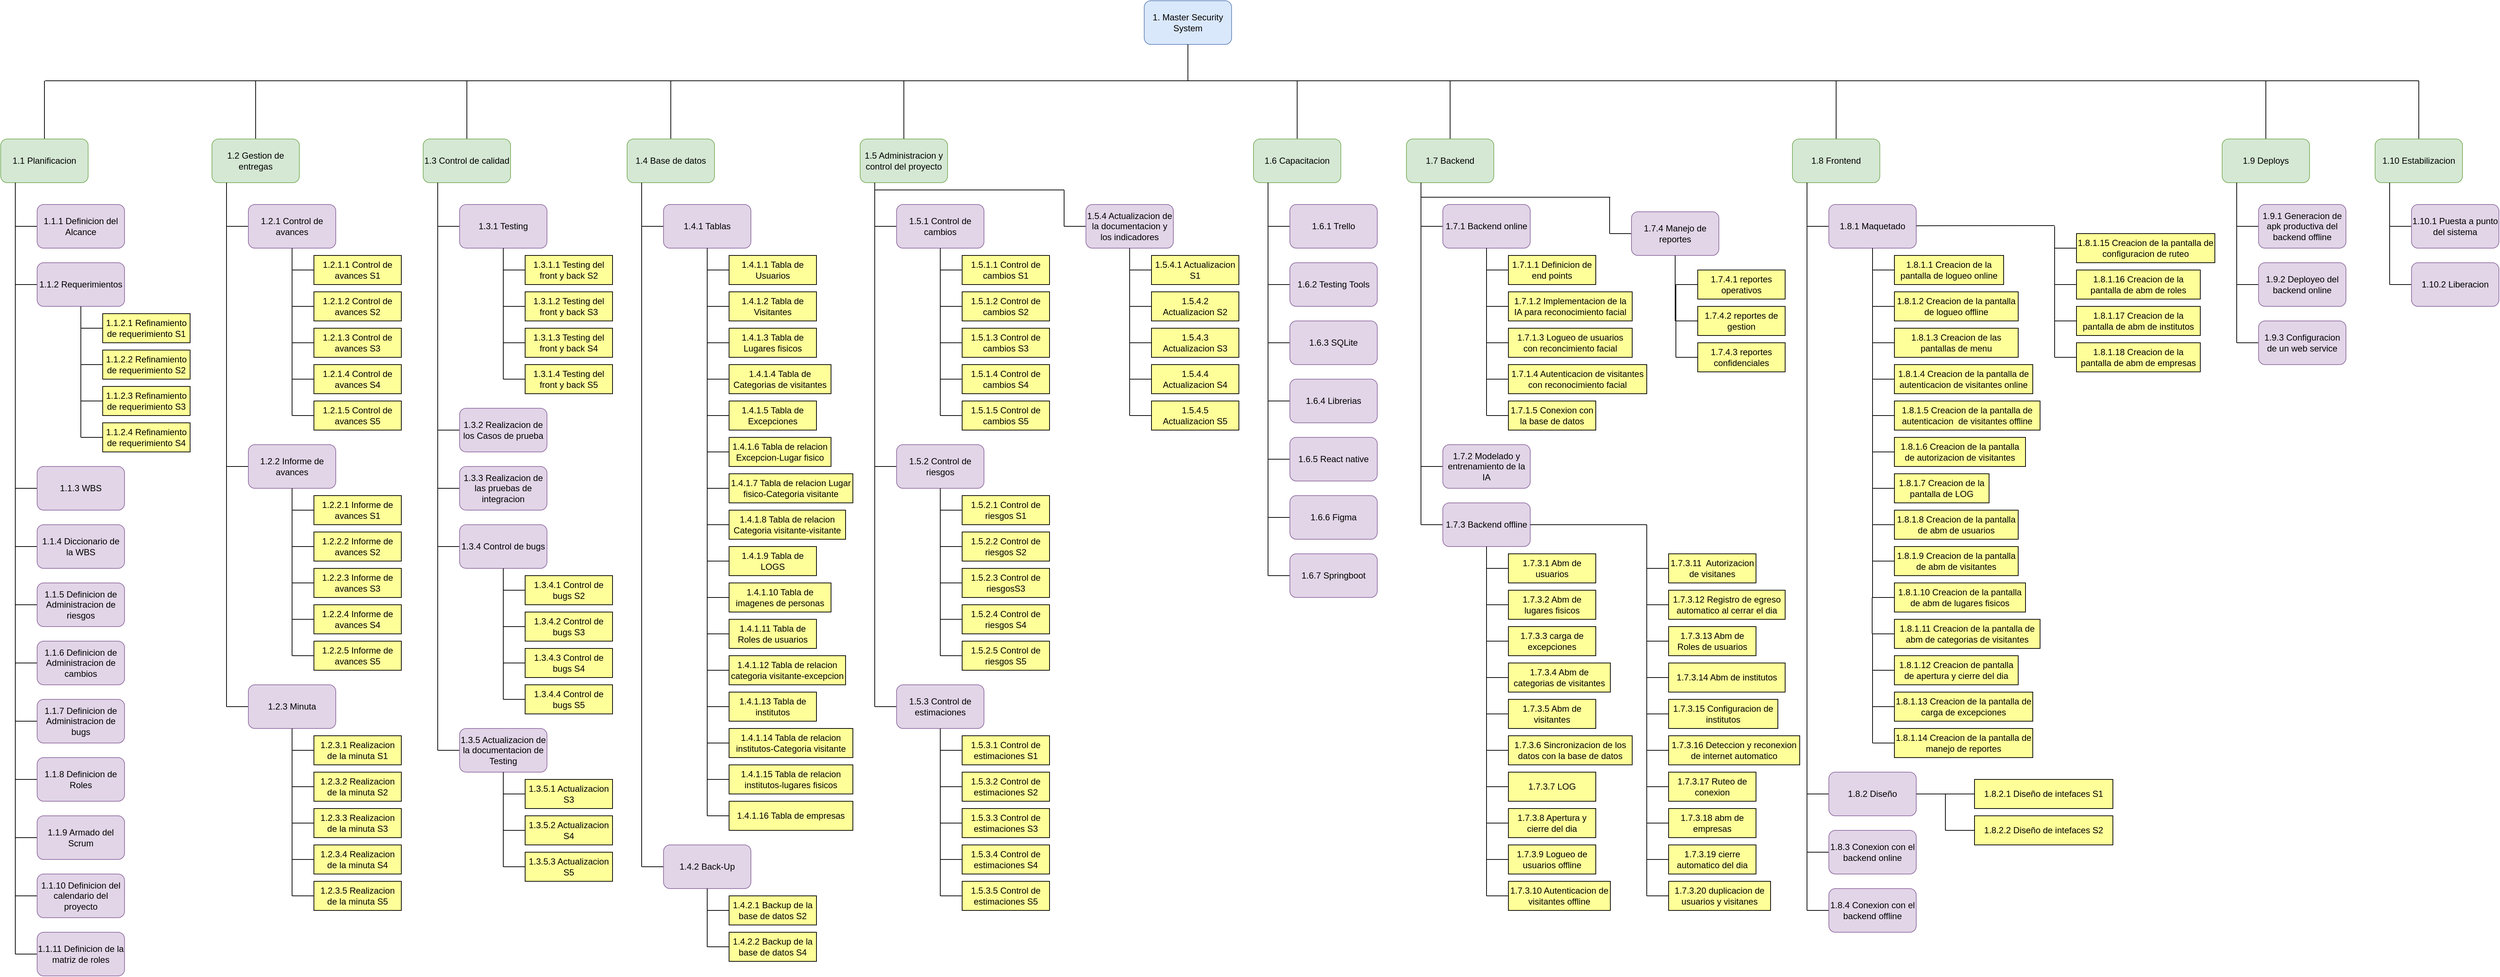 <mxfile version="24.4.0" type="device">
  <diagram name="Página-1" id="8R1acGD2brgzuFJFoaWq">
    <mxGraphModel dx="2100" dy="1060" grid="1" gridSize="10" guides="1" tooltips="1" connect="1" arrows="1" fold="1" page="1" pageScale="1" pageWidth="3550" pageHeight="1450" math="0" shadow="0">
      <root>
        <mxCell id="0" />
        <mxCell id="1" parent="0" />
        <mxCell id="8jaNI_x-NqVsXLAYibWx-1" value="1. Master Security System" style="rounded=1;whiteSpace=wrap;html=1;fillColor=#dae8fc;strokeColor=#6c8ebf;" parent="1" vertex="1">
          <mxGeometry x="1650" y="70" width="120" height="60" as="geometry" />
        </mxCell>
        <mxCell id="8jaNI_x-NqVsXLAYibWx-2" value="" style="endArrow=none;html=1;rounded=0;entryX=0.5;entryY=1;entryDx=0;entryDy=0;" parent="1" target="8jaNI_x-NqVsXLAYibWx-1" edge="1">
          <mxGeometry width="50" height="50" relative="1" as="geometry">
            <mxPoint x="1710" y="180" as="sourcePoint" />
            <mxPoint x="1780" y="170" as="targetPoint" />
          </mxGeometry>
        </mxCell>
        <mxCell id="8jaNI_x-NqVsXLAYibWx-3" value="" style="endArrow=none;html=1;rounded=0;" parent="1" edge="1">
          <mxGeometry width="50" height="50" relative="1" as="geometry">
            <mxPoint x="140.941" y="180" as="sourcePoint" />
            <mxPoint x="3400" y="180" as="targetPoint" />
          </mxGeometry>
        </mxCell>
        <mxCell id="8jaNI_x-NqVsXLAYibWx-4" value="" style="endArrow=none;html=1;rounded=0;exitX=0.5;exitY=0;exitDx=0;exitDy=0;" parent="1" source="8jaNI_x-NqVsXLAYibWx-16" edge="1">
          <mxGeometry width="50" height="50" relative="1" as="geometry">
            <mxPoint x="140" y="260" as="sourcePoint" />
            <mxPoint x="140" y="180" as="targetPoint" />
          </mxGeometry>
        </mxCell>
        <mxCell id="8jaNI_x-NqVsXLAYibWx-13" value="" style="endArrow=none;html=1;rounded=0;exitX=0.5;exitY=0;exitDx=0;exitDy=0;" parent="1" source="8jaNI_x-NqVsXLAYibWx-17" edge="1">
          <mxGeometry width="50" height="50" relative="1" as="geometry">
            <mxPoint x="430" y="260" as="sourcePoint" />
            <mxPoint x="430" y="180" as="targetPoint" />
          </mxGeometry>
        </mxCell>
        <mxCell id="8jaNI_x-NqVsXLAYibWx-16" value="1.1 Planificacion" style="rounded=1;whiteSpace=wrap;html=1;fillColor=#d5e8d4;strokeColor=#82b366;" parent="1" vertex="1">
          <mxGeometry x="80" y="260" width="120" height="60" as="geometry" />
        </mxCell>
        <mxCell id="8jaNI_x-NqVsXLAYibWx-17" value="1.2 Gestion de entregas" style="rounded=1;whiteSpace=wrap;html=1;fillColor=#d5e8d4;strokeColor=#82b366;" parent="1" vertex="1">
          <mxGeometry x="370" y="260" width="120" height="60" as="geometry" />
        </mxCell>
        <mxCell id="8jaNI_x-NqVsXLAYibWx-18" value="" style="endArrow=none;html=1;rounded=0;exitX=0.5;exitY=0;exitDx=0;exitDy=0;" parent="1" source="8jaNI_x-NqVsXLAYibWx-19" edge="1">
          <mxGeometry width="50" height="50" relative="1" as="geometry">
            <mxPoint x="720" y="260" as="sourcePoint" />
            <mxPoint x="720" y="180" as="targetPoint" />
          </mxGeometry>
        </mxCell>
        <mxCell id="8jaNI_x-NqVsXLAYibWx-19" value="1.3 Control de calidad" style="rounded=1;whiteSpace=wrap;html=1;fillColor=#d5e8d4;strokeColor=#82b366;" parent="1" vertex="1">
          <mxGeometry x="660" y="260" width="120" height="60" as="geometry" />
        </mxCell>
        <mxCell id="8jaNI_x-NqVsXLAYibWx-20" value="" style="endArrow=none;html=1;rounded=0;exitX=0.5;exitY=0;exitDx=0;exitDy=0;" parent="1" source="8jaNI_x-NqVsXLAYibWx-21" edge="1">
          <mxGeometry width="50" height="50" relative="1" as="geometry">
            <mxPoint x="1000" y="260" as="sourcePoint" />
            <mxPoint x="1000" y="180" as="targetPoint" />
          </mxGeometry>
        </mxCell>
        <mxCell id="8jaNI_x-NqVsXLAYibWx-21" value="1.4 Base de datos" style="rounded=1;whiteSpace=wrap;html=1;fillColor=#d5e8d4;strokeColor=#82b366;" parent="1" vertex="1">
          <mxGeometry x="940" y="260" width="120" height="60" as="geometry" />
        </mxCell>
        <mxCell id="8jaNI_x-NqVsXLAYibWx-26" value="" style="endArrow=none;html=1;rounded=0;exitX=0.5;exitY=0;exitDx=0;exitDy=0;" parent="1" source="8jaNI_x-NqVsXLAYibWx-27" edge="1">
          <mxGeometry width="50" height="50" relative="1" as="geometry">
            <mxPoint x="1840" y="290" as="sourcePoint" />
            <mxPoint x="2600" y="180" as="targetPoint" />
          </mxGeometry>
        </mxCell>
        <mxCell id="8jaNI_x-NqVsXLAYibWx-27" value="1.8 Frontend" style="rounded=1;whiteSpace=wrap;html=1;fillColor=#d5e8d4;strokeColor=#82b366;" parent="1" vertex="1">
          <mxGeometry x="2540" y="260" width="120" height="60" as="geometry" />
        </mxCell>
        <mxCell id="8jaNI_x-NqVsXLAYibWx-28" value="" style="endArrow=none;html=1;rounded=0;exitX=0.5;exitY=0;exitDx=0;exitDy=0;" parent="1" source="8jaNI_x-NqVsXLAYibWx-29" edge="1">
          <mxGeometry width="50" height="50" relative="1" as="geometry">
            <mxPoint x="2070" y="260" as="sourcePoint" />
            <mxPoint x="2070" y="180" as="targetPoint" />
          </mxGeometry>
        </mxCell>
        <mxCell id="8jaNI_x-NqVsXLAYibWx-29" value="1.7 Backend" style="rounded=1;whiteSpace=wrap;html=1;fillColor=#d5e8d4;strokeColor=#82b366;" parent="1" vertex="1">
          <mxGeometry x="2010" y="260" width="120" height="60" as="geometry" />
        </mxCell>
        <mxCell id="8jaNI_x-NqVsXLAYibWx-30" value="" style="endArrow=none;html=1;rounded=0;exitX=0.5;exitY=0;exitDx=0;exitDy=0;" parent="1" source="8jaNI_x-NqVsXLAYibWx-31" edge="1">
          <mxGeometry width="50" height="50" relative="1" as="geometry">
            <mxPoint x="1510" y="290" as="sourcePoint" />
            <mxPoint x="1860" y="180" as="targetPoint" />
          </mxGeometry>
        </mxCell>
        <mxCell id="8jaNI_x-NqVsXLAYibWx-31" value="1.6 Capacitacion" style="rounded=1;whiteSpace=wrap;html=1;fillColor=#d5e8d4;strokeColor=#82b366;" parent="1" vertex="1">
          <mxGeometry x="1800" y="260" width="120" height="60" as="geometry" />
        </mxCell>
        <mxCell id="8jaNI_x-NqVsXLAYibWx-32" value="" style="endArrow=none;html=1;rounded=0;exitX=0.5;exitY=0;exitDx=0;exitDy=0;" parent="1" source="8jaNI_x-NqVsXLAYibWx-33" edge="1">
          <mxGeometry width="50" height="50" relative="1" as="geometry">
            <mxPoint x="1320" y="260" as="sourcePoint" />
            <mxPoint x="1320" y="180" as="targetPoint" />
          </mxGeometry>
        </mxCell>
        <mxCell id="8jaNI_x-NqVsXLAYibWx-33" value="1.5 Administracion y control del proyecto" style="rounded=1;whiteSpace=wrap;html=1;fillColor=#d5e8d4;strokeColor=#82b366;" parent="1" vertex="1">
          <mxGeometry x="1260" y="260" width="120" height="60" as="geometry" />
        </mxCell>
        <mxCell id="8jaNI_x-NqVsXLAYibWx-34" value="" style="endArrow=none;html=1;rounded=0;exitX=0.5;exitY=0;exitDx=0;exitDy=0;" parent="1" source="8jaNI_x-NqVsXLAYibWx-35" edge="1">
          <mxGeometry width="50" height="50" relative="1" as="geometry">
            <mxPoint x="2430" y="290" as="sourcePoint" />
            <mxPoint x="3190" y="180" as="targetPoint" />
          </mxGeometry>
        </mxCell>
        <mxCell id="8jaNI_x-NqVsXLAYibWx-35" value="1.9 Deploys" style="rounded=1;whiteSpace=wrap;html=1;fillColor=#d5e8d4;strokeColor=#82b366;" parent="1" vertex="1">
          <mxGeometry x="3130" y="260" width="120" height="60" as="geometry" />
        </mxCell>
        <mxCell id="8jaNI_x-NqVsXLAYibWx-38" value="" style="endArrow=none;html=1;rounded=0;exitX=0.5;exitY=0;exitDx=0;exitDy=0;" parent="1" source="8jaNI_x-NqVsXLAYibWx-39" edge="1">
          <mxGeometry width="50" height="50" relative="1" as="geometry">
            <mxPoint x="2640" y="290" as="sourcePoint" />
            <mxPoint x="3400" y="180" as="targetPoint" />
          </mxGeometry>
        </mxCell>
        <mxCell id="8jaNI_x-NqVsXLAYibWx-39" value="1.10 Estabilizacion" style="rounded=1;whiteSpace=wrap;html=1;fillColor=#d5e8d4;strokeColor=#82b366;" parent="1" vertex="1">
          <mxGeometry x="3340" y="260" width="120" height="60" as="geometry" />
        </mxCell>
        <mxCell id="8jaNI_x-NqVsXLAYibWx-40" value="" style="endArrow=none;html=1;rounded=0;entryX=0.25;entryY=1;entryDx=0;entryDy=0;" parent="1" edge="1">
          <mxGeometry width="50" height="50" relative="1" as="geometry">
            <mxPoint x="100" y="1380" as="sourcePoint" />
            <mxPoint x="100" y="320" as="targetPoint" />
          </mxGeometry>
        </mxCell>
        <mxCell id="8jaNI_x-NqVsXLAYibWx-41" value="" style="endArrow=none;html=1;rounded=0;exitX=0;exitY=0.5;exitDx=0;exitDy=0;" parent="1" source="8jaNI_x-NqVsXLAYibWx-43" edge="1">
          <mxGeometry width="50" height="50" relative="1" as="geometry">
            <mxPoint x="150" y="380" as="sourcePoint" />
            <mxPoint x="100" y="380" as="targetPoint" />
          </mxGeometry>
        </mxCell>
        <mxCell id="8jaNI_x-NqVsXLAYibWx-43" value="1.1.1 Definicion del Alcance" style="rounded=1;whiteSpace=wrap;html=1;fillColor=#e1d5e7;strokeColor=#9673a6;" parent="1" vertex="1">
          <mxGeometry x="130" y="350" width="120" height="60" as="geometry" />
        </mxCell>
        <mxCell id="8jaNI_x-NqVsXLAYibWx-45" value="" style="endArrow=none;html=1;rounded=0;exitX=0;exitY=0.5;exitDx=0;exitDy=0;" parent="1" source="8jaNI_x-NqVsXLAYibWx-46" edge="1">
          <mxGeometry width="50" height="50" relative="1" as="geometry">
            <mxPoint x="150" y="460" as="sourcePoint" />
            <mxPoint x="100" y="460" as="targetPoint" />
          </mxGeometry>
        </mxCell>
        <mxCell id="8jaNI_x-NqVsXLAYibWx-46" value="1.1.2 Requerimientos" style="rounded=1;whiteSpace=wrap;html=1;fillColor=#e1d5e7;strokeColor=#9673a6;" parent="1" vertex="1">
          <mxGeometry x="130" y="430" width="120" height="60" as="geometry" />
        </mxCell>
        <mxCell id="8jaNI_x-NqVsXLAYibWx-47" value="" style="endArrow=none;html=1;rounded=0;exitX=0;exitY=0.5;exitDx=0;exitDy=0;" parent="1" source="8jaNI_x-NqVsXLAYibWx-48" edge="1">
          <mxGeometry width="50" height="50" relative="1" as="geometry">
            <mxPoint x="150" y="740" as="sourcePoint" />
            <mxPoint x="100" y="740" as="targetPoint" />
          </mxGeometry>
        </mxCell>
        <mxCell id="8jaNI_x-NqVsXLAYibWx-48" value="1.1.3 WBS" style="rounded=1;whiteSpace=wrap;html=1;fillColor=#e1d5e7;strokeColor=#9673a6;" parent="1" vertex="1">
          <mxGeometry x="130" y="710" width="120" height="60" as="geometry" />
        </mxCell>
        <mxCell id="8jaNI_x-NqVsXLAYibWx-49" value="" style="endArrow=none;html=1;rounded=0;exitX=0;exitY=0.5;exitDx=0;exitDy=0;" parent="1" source="8jaNI_x-NqVsXLAYibWx-50" edge="1">
          <mxGeometry width="50" height="50" relative="1" as="geometry">
            <mxPoint x="150" y="820" as="sourcePoint" />
            <mxPoint x="100" y="820" as="targetPoint" />
          </mxGeometry>
        </mxCell>
        <mxCell id="8jaNI_x-NqVsXLAYibWx-50" value="1.1.4 Diccionario de la WBS" style="rounded=1;whiteSpace=wrap;html=1;fillColor=#e1d5e7;strokeColor=#9673a6;" parent="1" vertex="1">
          <mxGeometry x="130" y="790" width="120" height="60" as="geometry" />
        </mxCell>
        <mxCell id="8jaNI_x-NqVsXLAYibWx-51" value="" style="endArrow=none;html=1;rounded=0;exitX=0;exitY=0.5;exitDx=0;exitDy=0;" parent="1" source="8jaNI_x-NqVsXLAYibWx-52" edge="1">
          <mxGeometry width="50" height="50" relative="1" as="geometry">
            <mxPoint x="150" y="900" as="sourcePoint" />
            <mxPoint x="100" y="900" as="targetPoint" />
          </mxGeometry>
        </mxCell>
        <mxCell id="8jaNI_x-NqVsXLAYibWx-52" value="1.1.5 Definicion de Administracion de riesgos" style="rounded=1;whiteSpace=wrap;html=1;fillColor=#e1d5e7;strokeColor=#9673a6;" parent="1" vertex="1">
          <mxGeometry x="130" y="870" width="120" height="60" as="geometry" />
        </mxCell>
        <mxCell id="8jaNI_x-NqVsXLAYibWx-53" value="" style="endArrow=none;html=1;rounded=0;exitX=0;exitY=0.5;exitDx=0;exitDy=0;" parent="1" source="8jaNI_x-NqVsXLAYibWx-54" edge="1">
          <mxGeometry width="50" height="50" relative="1" as="geometry">
            <mxPoint x="150" y="980" as="sourcePoint" />
            <mxPoint x="100" y="980" as="targetPoint" />
          </mxGeometry>
        </mxCell>
        <mxCell id="8jaNI_x-NqVsXLAYibWx-54" value="1.1.6 Definicion de Administracion de cambios" style="rounded=1;whiteSpace=wrap;html=1;fillColor=#e1d5e7;strokeColor=#9673a6;" parent="1" vertex="1">
          <mxGeometry x="130" y="950" width="120" height="60" as="geometry" />
        </mxCell>
        <mxCell id="8jaNI_x-NqVsXLAYibWx-55" value="" style="endArrow=none;html=1;rounded=0;entryX=0.25;entryY=1;entryDx=0;entryDy=0;" parent="1" edge="1">
          <mxGeometry width="50" height="50" relative="1" as="geometry">
            <mxPoint x="390" y="1040" as="sourcePoint" />
            <mxPoint x="390" y="320" as="targetPoint" />
          </mxGeometry>
        </mxCell>
        <mxCell id="8jaNI_x-NqVsXLAYibWx-56" value="" style="endArrow=none;html=1;rounded=0;exitX=0;exitY=0.5;exitDx=0;exitDy=0;" parent="1" source="8jaNI_x-NqVsXLAYibWx-57" edge="1">
          <mxGeometry width="50" height="50" relative="1" as="geometry">
            <mxPoint x="440" y="380" as="sourcePoint" />
            <mxPoint x="390" y="380" as="targetPoint" />
          </mxGeometry>
        </mxCell>
        <mxCell id="8jaNI_x-NqVsXLAYibWx-57" value="1.2.1 Control de avances" style="rounded=1;whiteSpace=wrap;html=1;fillColor=#e1d5e7;strokeColor=#9673a6;" parent="1" vertex="1">
          <mxGeometry x="420" y="350" width="120" height="60" as="geometry" />
        </mxCell>
        <mxCell id="8jaNI_x-NqVsXLAYibWx-58" value="" style="endArrow=none;html=1;rounded=0;exitX=0;exitY=0.5;exitDx=0;exitDy=0;" parent="1" source="8jaNI_x-NqVsXLAYibWx-59" edge="1">
          <mxGeometry width="50" height="50" relative="1" as="geometry">
            <mxPoint x="440" y="710" as="sourcePoint" />
            <mxPoint x="390" y="710" as="targetPoint" />
          </mxGeometry>
        </mxCell>
        <mxCell id="8jaNI_x-NqVsXLAYibWx-59" value="1.2.2 Informe de avances" style="rounded=1;whiteSpace=wrap;html=1;fillColor=#e1d5e7;strokeColor=#9673a6;" parent="1" vertex="1">
          <mxGeometry x="420" y="680" width="120" height="60" as="geometry" />
        </mxCell>
        <mxCell id="8jaNI_x-NqVsXLAYibWx-60" value="" style="endArrow=none;html=1;rounded=0;exitX=0;exitY=0.5;exitDx=0;exitDy=0;" parent="1" source="8jaNI_x-NqVsXLAYibWx-61" edge="1">
          <mxGeometry width="50" height="50" relative="1" as="geometry">
            <mxPoint x="440" y="1040" as="sourcePoint" />
            <mxPoint x="390" y="1040" as="targetPoint" />
          </mxGeometry>
        </mxCell>
        <mxCell id="8jaNI_x-NqVsXLAYibWx-61" value="1.2.3 Minuta" style="rounded=1;whiteSpace=wrap;html=1;fillColor=#e1d5e7;strokeColor=#9673a6;" parent="1" vertex="1">
          <mxGeometry x="420" y="1010" width="120" height="60" as="geometry" />
        </mxCell>
        <mxCell id="8jaNI_x-NqVsXLAYibWx-68" value="" style="endArrow=none;html=1;rounded=0;entryX=0.25;entryY=1;entryDx=0;entryDy=0;" parent="1" edge="1">
          <mxGeometry width="50" height="50" relative="1" as="geometry">
            <mxPoint x="680" y="1100" as="sourcePoint" />
            <mxPoint x="680" y="320" as="targetPoint" />
          </mxGeometry>
        </mxCell>
        <mxCell id="8jaNI_x-NqVsXLAYibWx-69" value="" style="endArrow=none;html=1;rounded=0;exitX=0;exitY=0.5;exitDx=0;exitDy=0;" parent="1" source="8jaNI_x-NqVsXLAYibWx-70" edge="1">
          <mxGeometry width="50" height="50" relative="1" as="geometry">
            <mxPoint x="730" y="380" as="sourcePoint" />
            <mxPoint x="680" y="380" as="targetPoint" />
          </mxGeometry>
        </mxCell>
        <mxCell id="8jaNI_x-NqVsXLAYibWx-70" value="1.3.1 Testing" style="rounded=1;whiteSpace=wrap;html=1;fillColor=#e1d5e7;strokeColor=#9673a6;" parent="1" vertex="1">
          <mxGeometry x="710" y="350" width="120" height="60" as="geometry" />
        </mxCell>
        <mxCell id="8jaNI_x-NqVsXLAYibWx-73" value="" style="endArrow=none;html=1;rounded=0;exitX=0;exitY=0.5;exitDx=0;exitDy=0;" parent="1" source="8jaNI_x-NqVsXLAYibWx-74" edge="1">
          <mxGeometry width="50" height="50" relative="1" as="geometry">
            <mxPoint x="730" y="740" as="sourcePoint" />
            <mxPoint x="680" y="740" as="targetPoint" />
          </mxGeometry>
        </mxCell>
        <mxCell id="8jaNI_x-NqVsXLAYibWx-74" value="1.3.3 Realizacion de las pruebas de integracion" style="rounded=1;whiteSpace=wrap;html=1;fillColor=#e1d5e7;strokeColor=#9673a6;" parent="1" vertex="1">
          <mxGeometry x="710" y="710" width="120" height="60" as="geometry" />
        </mxCell>
        <mxCell id="8jaNI_x-NqVsXLAYibWx-75" value="" style="endArrow=none;html=1;rounded=0;exitX=0;exitY=0.5;exitDx=0;exitDy=0;" parent="1" source="8jaNI_x-NqVsXLAYibWx-76" edge="1">
          <mxGeometry width="50" height="50" relative="1" as="geometry">
            <mxPoint x="730" y="1100" as="sourcePoint" />
            <mxPoint x="680" y="1100" as="targetPoint" />
          </mxGeometry>
        </mxCell>
        <mxCell id="8jaNI_x-NqVsXLAYibWx-76" value="1.3.5 Actualizacion de la documentacion de Testing" style="rounded=1;whiteSpace=wrap;html=1;fillColor=#e1d5e7;strokeColor=#9673a6;" parent="1" vertex="1">
          <mxGeometry x="710" y="1070" width="120" height="60" as="geometry" />
        </mxCell>
        <mxCell id="8jaNI_x-NqVsXLAYibWx-81" value="" style="endArrow=none;html=1;rounded=0;entryX=0.25;entryY=1;entryDx=0;entryDy=0;" parent="1" edge="1">
          <mxGeometry width="50" height="50" relative="1" as="geometry">
            <mxPoint x="960" y="1260" as="sourcePoint" />
            <mxPoint x="960" y="320" as="targetPoint" />
          </mxGeometry>
        </mxCell>
        <mxCell id="8jaNI_x-NqVsXLAYibWx-82" value="" style="endArrow=none;html=1;rounded=0;exitX=0;exitY=0.5;exitDx=0;exitDy=0;" parent="1" source="8jaNI_x-NqVsXLAYibWx-83" edge="1">
          <mxGeometry width="50" height="50" relative="1" as="geometry">
            <mxPoint x="1010" y="380" as="sourcePoint" />
            <mxPoint x="960" y="380" as="targetPoint" />
          </mxGeometry>
        </mxCell>
        <mxCell id="8jaNI_x-NqVsXLAYibWx-83" value="1.4.1 Tablas" style="rounded=1;whiteSpace=wrap;html=1;fillColor=#e1d5e7;strokeColor=#9673a6;" parent="1" vertex="1">
          <mxGeometry x="990" y="350" width="120" height="60" as="geometry" />
        </mxCell>
        <mxCell id="8jaNI_x-NqVsXLAYibWx-84" value="" style="endArrow=none;html=1;rounded=0;exitX=0;exitY=0.5;exitDx=0;exitDy=0;" parent="1" source="8jaNI_x-NqVsXLAYibWx-85" edge="1">
          <mxGeometry width="50" height="50" relative="1" as="geometry">
            <mxPoint x="1010" y="1260" as="sourcePoint" />
            <mxPoint x="960" y="1260" as="targetPoint" />
          </mxGeometry>
        </mxCell>
        <mxCell id="8jaNI_x-NqVsXLAYibWx-85" value="1.4.2 Back-Up" style="rounded=1;whiteSpace=wrap;html=1;fillColor=#e1d5e7;strokeColor=#9673a6;" parent="1" vertex="1">
          <mxGeometry x="990" y="1230" width="120" height="60" as="geometry" />
        </mxCell>
        <mxCell id="8jaNI_x-NqVsXLAYibWx-94" value="" style="endArrow=none;html=1;rounded=0;entryX=0.25;entryY=1;entryDx=0;entryDy=0;" parent="1" edge="1">
          <mxGeometry width="50" height="50" relative="1" as="geometry">
            <mxPoint x="1280" y="1040" as="sourcePoint" />
            <mxPoint x="1280" y="320" as="targetPoint" />
          </mxGeometry>
        </mxCell>
        <mxCell id="8jaNI_x-NqVsXLAYibWx-101" value="" style="endArrow=none;html=1;rounded=0;exitX=0;exitY=0.5;exitDx=0;exitDy=0;" parent="1" source="8jaNI_x-NqVsXLAYibWx-102" edge="1">
          <mxGeometry width="50" height="50" relative="1" as="geometry">
            <mxPoint x="1330" y="380" as="sourcePoint" />
            <mxPoint x="1280" y="380" as="targetPoint" />
          </mxGeometry>
        </mxCell>
        <mxCell id="8jaNI_x-NqVsXLAYibWx-102" value="1.5.1 Control de cambios" style="rounded=1;whiteSpace=wrap;html=1;fillColor=#e1d5e7;strokeColor=#9673a6;" parent="1" vertex="1">
          <mxGeometry x="1310" y="350" width="120" height="60" as="geometry" />
        </mxCell>
        <mxCell id="8jaNI_x-NqVsXLAYibWx-105" value="" style="endArrow=none;html=1;rounded=0;exitX=0;exitY=0.5;exitDx=0;exitDy=0;" parent="1" source="8jaNI_x-NqVsXLAYibWx-106" edge="1">
          <mxGeometry width="50" height="50" relative="1" as="geometry">
            <mxPoint x="1590" y="380" as="sourcePoint" />
            <mxPoint x="1540" y="380" as="targetPoint" />
          </mxGeometry>
        </mxCell>
        <mxCell id="8jaNI_x-NqVsXLAYibWx-106" value="1.5.4 Actualizacion de la documentacion y los indicadores" style="rounded=1;whiteSpace=wrap;html=1;fillColor=#e1d5e7;strokeColor=#9673a6;" parent="1" vertex="1">
          <mxGeometry x="1570" y="350" width="120" height="60" as="geometry" />
        </mxCell>
        <mxCell id="8jaNI_x-NqVsXLAYibWx-107" value="" style="endArrow=none;html=1;rounded=0;entryX=0.25;entryY=1;entryDx=0;entryDy=0;" parent="1" edge="1">
          <mxGeometry width="50" height="50" relative="1" as="geometry">
            <mxPoint x="1820" y="860" as="sourcePoint" />
            <mxPoint x="1820" y="320" as="targetPoint" />
          </mxGeometry>
        </mxCell>
        <mxCell id="8jaNI_x-NqVsXLAYibWx-108" value="" style="endArrow=none;html=1;rounded=0;exitX=0;exitY=0.5;exitDx=0;exitDy=0;" parent="1" source="8jaNI_x-NqVsXLAYibWx-109" edge="1">
          <mxGeometry width="50" height="50" relative="1" as="geometry">
            <mxPoint x="1870" y="380" as="sourcePoint" />
            <mxPoint x="1820" y="380" as="targetPoint" />
          </mxGeometry>
        </mxCell>
        <mxCell id="8jaNI_x-NqVsXLAYibWx-109" value="1.6.1 Trello" style="rounded=1;whiteSpace=wrap;html=1;fillColor=#e1d5e7;strokeColor=#9673a6;" parent="1" vertex="1">
          <mxGeometry x="1850" y="350" width="120" height="60" as="geometry" />
        </mxCell>
        <mxCell id="8jaNI_x-NqVsXLAYibWx-110" value="" style="endArrow=none;html=1;rounded=0;exitX=0;exitY=0.5;exitDx=0;exitDy=0;" parent="1" source="8jaNI_x-NqVsXLAYibWx-111" edge="1">
          <mxGeometry width="50" height="50" relative="1" as="geometry">
            <mxPoint x="1870" y="460" as="sourcePoint" />
            <mxPoint x="1820" y="460" as="targetPoint" />
          </mxGeometry>
        </mxCell>
        <mxCell id="8jaNI_x-NqVsXLAYibWx-111" value="1.6.2 Testing Tools" style="rounded=1;whiteSpace=wrap;html=1;fillColor=#e1d5e7;strokeColor=#9673a6;" parent="1" vertex="1">
          <mxGeometry x="1850" y="430" width="120" height="60" as="geometry" />
        </mxCell>
        <mxCell id="8jaNI_x-NqVsXLAYibWx-112" value="" style="endArrow=none;html=1;rounded=0;exitX=0;exitY=0.5;exitDx=0;exitDy=0;" parent="1" source="8jaNI_x-NqVsXLAYibWx-113" edge="1">
          <mxGeometry width="50" height="50" relative="1" as="geometry">
            <mxPoint x="1870" y="540" as="sourcePoint" />
            <mxPoint x="1820" y="540" as="targetPoint" />
          </mxGeometry>
        </mxCell>
        <mxCell id="8jaNI_x-NqVsXLAYibWx-113" value="1.6.3 SQLite" style="rounded=1;whiteSpace=wrap;html=1;fillColor=#e1d5e7;strokeColor=#9673a6;" parent="1" vertex="1">
          <mxGeometry x="1850" y="510" width="120" height="60" as="geometry" />
        </mxCell>
        <mxCell id="8jaNI_x-NqVsXLAYibWx-114" value="" style="endArrow=none;html=1;rounded=0;exitX=0;exitY=0.5;exitDx=0;exitDy=0;" parent="1" source="8jaNI_x-NqVsXLAYibWx-115" edge="1">
          <mxGeometry width="50" height="50" relative="1" as="geometry">
            <mxPoint x="1870" y="620" as="sourcePoint" />
            <mxPoint x="1820" y="620" as="targetPoint" />
          </mxGeometry>
        </mxCell>
        <mxCell id="8jaNI_x-NqVsXLAYibWx-115" value="1.6.4 Librerias" style="rounded=1;whiteSpace=wrap;html=1;fillColor=#e1d5e7;strokeColor=#9673a6;" parent="1" vertex="1">
          <mxGeometry x="1850" y="590" width="120" height="60" as="geometry" />
        </mxCell>
        <mxCell id="8jaNI_x-NqVsXLAYibWx-116" value="" style="endArrow=none;html=1;rounded=0;exitX=0;exitY=0.5;exitDx=0;exitDy=0;" parent="1" source="8jaNI_x-NqVsXLAYibWx-117" edge="1">
          <mxGeometry width="50" height="50" relative="1" as="geometry">
            <mxPoint x="1870" y="700" as="sourcePoint" />
            <mxPoint x="1820" y="700" as="targetPoint" />
          </mxGeometry>
        </mxCell>
        <mxCell id="8jaNI_x-NqVsXLAYibWx-117" value="1.6.5 React native" style="rounded=1;whiteSpace=wrap;html=1;fillColor=#e1d5e7;strokeColor=#9673a6;" parent="1" vertex="1">
          <mxGeometry x="1850" y="670" width="120" height="60" as="geometry" />
        </mxCell>
        <mxCell id="8jaNI_x-NqVsXLAYibWx-120" value="" style="endArrow=none;html=1;rounded=0;entryX=0.25;entryY=1;entryDx=0;entryDy=0;" parent="1" edge="1">
          <mxGeometry width="50" height="50" relative="1" as="geometry">
            <mxPoint x="2030" y="790" as="sourcePoint" />
            <mxPoint x="2030" y="320" as="targetPoint" />
          </mxGeometry>
        </mxCell>
        <mxCell id="8jaNI_x-NqVsXLAYibWx-123" value="" style="endArrow=none;html=1;rounded=0;exitX=0;exitY=0.5;exitDx=0;exitDy=0;" parent="1" source="8jaNI_x-NqVsXLAYibWx-124" edge="1">
          <mxGeometry width="50" height="50" relative="1" as="geometry">
            <mxPoint x="2080" y="710" as="sourcePoint" />
            <mxPoint x="2030" y="710" as="targetPoint" />
          </mxGeometry>
        </mxCell>
        <mxCell id="8jaNI_x-NqVsXLAYibWx-124" value="1.7.2 Modelado y entrenamiento de la IA" style="rounded=1;whiteSpace=wrap;html=1;fillColor=#e1d5e7;strokeColor=#9673a6;" parent="1" vertex="1">
          <mxGeometry x="2060" y="680" width="120" height="60" as="geometry" />
        </mxCell>
        <mxCell id="8jaNI_x-NqVsXLAYibWx-133" value="" style="endArrow=none;html=1;rounded=0;entryX=0.25;entryY=1;entryDx=0;entryDy=0;" parent="1" edge="1">
          <mxGeometry width="50" height="50" relative="1" as="geometry">
            <mxPoint x="2560" y="1320" as="sourcePoint" />
            <mxPoint x="2560" y="320" as="targetPoint" />
          </mxGeometry>
        </mxCell>
        <mxCell id="8jaNI_x-NqVsXLAYibWx-134" value="" style="endArrow=none;html=1;rounded=0;exitX=0;exitY=0.5;exitDx=0;exitDy=0;" parent="1" source="8jaNI_x-NqVsXLAYibWx-135" edge="1">
          <mxGeometry width="50" height="50" relative="1" as="geometry">
            <mxPoint x="2610" y="380" as="sourcePoint" />
            <mxPoint x="2560" y="380" as="targetPoint" />
          </mxGeometry>
        </mxCell>
        <mxCell id="8jaNI_x-NqVsXLAYibWx-135" value="1.8.1 Maquetado" style="rounded=1;whiteSpace=wrap;html=1;fillColor=#e1d5e7;strokeColor=#9673a6;" parent="1" vertex="1">
          <mxGeometry x="2590" y="350" width="120" height="60" as="geometry" />
        </mxCell>
        <mxCell id="8jaNI_x-NqVsXLAYibWx-138" value="" style="endArrow=none;html=1;rounded=0;exitX=0;exitY=0.5;exitDx=0;exitDy=0;" parent="1" source="8jaNI_x-NqVsXLAYibWx-139" edge="1">
          <mxGeometry width="50" height="50" relative="1" as="geometry">
            <mxPoint x="2610" y="1240" as="sourcePoint" />
            <mxPoint x="2560" y="1240" as="targetPoint" />
          </mxGeometry>
        </mxCell>
        <mxCell id="8jaNI_x-NqVsXLAYibWx-139" value="1.8.3 Conexion con el backend online" style="rounded=1;whiteSpace=wrap;html=1;fillColor=#e1d5e7;strokeColor=#9673a6;" parent="1" vertex="1">
          <mxGeometry x="2590" y="1210" width="120" height="60" as="geometry" />
        </mxCell>
        <mxCell id="8jaNI_x-NqVsXLAYibWx-140" value="" style="endArrow=none;html=1;rounded=0;exitX=0;exitY=0.5;exitDx=0;exitDy=0;" parent="1" source="8jaNI_x-NqVsXLAYibWx-141" edge="1">
          <mxGeometry width="50" height="50" relative="1" as="geometry">
            <mxPoint x="2610" y="1160" as="sourcePoint" />
            <mxPoint x="2560" y="1160" as="targetPoint" />
          </mxGeometry>
        </mxCell>
        <mxCell id="8jaNI_x-NqVsXLAYibWx-141" value="1.8.2 Diseño" style="rounded=1;whiteSpace=wrap;html=1;fillColor=#e1d5e7;strokeColor=#9673a6;" parent="1" vertex="1">
          <mxGeometry x="2590" y="1130" width="120" height="60" as="geometry" />
        </mxCell>
        <mxCell id="8jaNI_x-NqVsXLAYibWx-146" value="" style="endArrow=none;html=1;rounded=0;entryX=0.25;entryY=1;entryDx=0;entryDy=0;" parent="1" edge="1">
          <mxGeometry width="50" height="50" relative="1" as="geometry">
            <mxPoint x="3150" y="540" as="sourcePoint" />
            <mxPoint x="3150" y="320" as="targetPoint" />
          </mxGeometry>
        </mxCell>
        <mxCell id="8jaNI_x-NqVsXLAYibWx-147" value="" style="endArrow=none;html=1;rounded=0;exitX=0;exitY=0.5;exitDx=0;exitDy=0;" parent="1" source="8jaNI_x-NqVsXLAYibWx-148" edge="1">
          <mxGeometry width="50" height="50" relative="1" as="geometry">
            <mxPoint x="3200" y="380" as="sourcePoint" />
            <mxPoint x="3150" y="380" as="targetPoint" />
          </mxGeometry>
        </mxCell>
        <mxCell id="8jaNI_x-NqVsXLAYibWx-148" value="1.9.1 Generacion de apk productiva del backend offline" style="rounded=1;whiteSpace=wrap;html=1;fillColor=#e1d5e7;strokeColor=#9673a6;" parent="1" vertex="1">
          <mxGeometry x="3180" y="350" width="120" height="60" as="geometry" />
        </mxCell>
        <mxCell id="8jaNI_x-NqVsXLAYibWx-149" value="" style="endArrow=none;html=1;rounded=0;exitX=0;exitY=0.5;exitDx=0;exitDy=0;" parent="1" source="8jaNI_x-NqVsXLAYibWx-150" edge="1">
          <mxGeometry width="50" height="50" relative="1" as="geometry">
            <mxPoint x="3200" y="460" as="sourcePoint" />
            <mxPoint x="3150" y="460" as="targetPoint" />
          </mxGeometry>
        </mxCell>
        <mxCell id="8jaNI_x-NqVsXLAYibWx-150" value="1.9.2 Deployeo del backend online" style="rounded=1;whiteSpace=wrap;html=1;fillColor=#e1d5e7;strokeColor=#9673a6;" parent="1" vertex="1">
          <mxGeometry x="3180" y="430" width="120" height="60" as="geometry" />
        </mxCell>
        <mxCell id="8jaNI_x-NqVsXLAYibWx-151" value="" style="endArrow=none;html=1;rounded=0;exitX=0;exitY=0.5;exitDx=0;exitDy=0;" parent="1" source="8jaNI_x-NqVsXLAYibWx-152" edge="1">
          <mxGeometry width="50" height="50" relative="1" as="geometry">
            <mxPoint x="3200" y="540" as="sourcePoint" />
            <mxPoint x="3150" y="540" as="targetPoint" />
          </mxGeometry>
        </mxCell>
        <mxCell id="8jaNI_x-NqVsXLAYibWx-152" value="1.9.3 Configuracion de un web service" style="rounded=1;whiteSpace=wrap;html=1;fillColor=#e1d5e7;strokeColor=#9673a6;" parent="1" vertex="1">
          <mxGeometry x="3180" y="510" width="120" height="60" as="geometry" />
        </mxCell>
        <mxCell id="8jaNI_x-NqVsXLAYibWx-172" value="" style="endArrow=none;html=1;rounded=0;entryX=0.25;entryY=1;entryDx=0;entryDy=0;" parent="1" edge="1">
          <mxGeometry width="50" height="50" relative="1" as="geometry">
            <mxPoint x="3360" y="460" as="sourcePoint" />
            <mxPoint x="3360" y="320" as="targetPoint" />
          </mxGeometry>
        </mxCell>
        <mxCell id="8jaNI_x-NqVsXLAYibWx-173" value="" style="endArrow=none;html=1;rounded=0;exitX=0;exitY=0.5;exitDx=0;exitDy=0;" parent="1" source="8jaNI_x-NqVsXLAYibWx-174" edge="1">
          <mxGeometry width="50" height="50" relative="1" as="geometry">
            <mxPoint x="3410" y="380" as="sourcePoint" />
            <mxPoint x="3360" y="380" as="targetPoint" />
          </mxGeometry>
        </mxCell>
        <mxCell id="8jaNI_x-NqVsXLAYibWx-174" value="1.10.1 Puesta a punto del sistema" style="rounded=1;whiteSpace=wrap;html=1;fillColor=#e1d5e7;strokeColor=#9673a6;" parent="1" vertex="1">
          <mxGeometry x="3390" y="350" width="120" height="60" as="geometry" />
        </mxCell>
        <mxCell id="8jaNI_x-NqVsXLAYibWx-175" value="" style="endArrow=none;html=1;rounded=0;exitX=0;exitY=0.5;exitDx=0;exitDy=0;" parent="1" source="8jaNI_x-NqVsXLAYibWx-176" edge="1">
          <mxGeometry width="50" height="50" relative="1" as="geometry">
            <mxPoint x="3410" y="460" as="sourcePoint" />
            <mxPoint x="3360" y="460" as="targetPoint" />
          </mxGeometry>
        </mxCell>
        <mxCell id="8jaNI_x-NqVsXLAYibWx-176" value="1.10.2 Liberacion" style="rounded=1;whiteSpace=wrap;html=1;fillColor=#e1d5e7;strokeColor=#9673a6;" parent="1" vertex="1">
          <mxGeometry x="3390" y="430" width="120" height="60" as="geometry" />
        </mxCell>
        <mxCell id="8jaNI_x-NqVsXLAYibWx-185" value="" style="endArrow=none;html=1;rounded=0;exitX=0;exitY=0.5;exitDx=0;exitDy=0;" parent="1" source="8jaNI_x-NqVsXLAYibWx-186" edge="1">
          <mxGeometry width="50" height="50" relative="1" as="geometry">
            <mxPoint x="150" y="1140" as="sourcePoint" />
            <mxPoint x="100" y="1140" as="targetPoint" />
          </mxGeometry>
        </mxCell>
        <mxCell id="8jaNI_x-NqVsXLAYibWx-186" value="1.1.8 Definicion de Roles" style="rounded=1;whiteSpace=wrap;html=1;fillColor=#e1d5e7;strokeColor=#9673a6;" parent="1" vertex="1">
          <mxGeometry x="130" y="1110" width="120" height="60" as="geometry" />
        </mxCell>
        <mxCell id="8jaNI_x-NqVsXLAYibWx-192" value="" style="endArrow=none;html=1;rounded=0;exitX=0;exitY=0.5;exitDx=0;exitDy=0;" parent="1" source="8jaNI_x-NqVsXLAYibWx-193" edge="1">
          <mxGeometry width="50" height="50" relative="1" as="geometry">
            <mxPoint x="1870" y="780" as="sourcePoint" />
            <mxPoint x="1820" y="780" as="targetPoint" />
          </mxGeometry>
        </mxCell>
        <mxCell id="8jaNI_x-NqVsXLAYibWx-193" value="1.6.6 Figma" style="rounded=1;whiteSpace=wrap;html=1;fillColor=#e1d5e7;strokeColor=#9673a6;" parent="1" vertex="1">
          <mxGeometry x="1850" y="750" width="120" height="60" as="geometry" />
        </mxCell>
        <mxCell id="8jaNI_x-NqVsXLAYibWx-196" value="" style="endArrow=none;html=1;rounded=0;exitX=0;exitY=0.5;exitDx=0;exitDy=0;" parent="1" source="8jaNI_x-NqVsXLAYibWx-197" edge="1">
          <mxGeometry width="50" height="50" relative="1" as="geometry">
            <mxPoint x="730" y="820" as="sourcePoint" />
            <mxPoint x="680" y="820" as="targetPoint" />
          </mxGeometry>
        </mxCell>
        <mxCell id="8jaNI_x-NqVsXLAYibWx-197" value="1.3.4 Control de bugs" style="rounded=1;whiteSpace=wrap;html=1;fillColor=#e1d5e7;strokeColor=#9673a6;" parent="1" vertex="1">
          <mxGeometry x="710" y="790" width="120" height="60" as="geometry" />
        </mxCell>
        <mxCell id="8jaNI_x-NqVsXLAYibWx-200" value="" style="endArrow=none;html=1;rounded=0;exitX=0;exitY=0.5;exitDx=0;exitDy=0;" parent="1" source="8jaNI_x-NqVsXLAYibWx-201" edge="1">
          <mxGeometry width="50" height="50" relative="1" as="geometry">
            <mxPoint x="150" y="1060" as="sourcePoint" />
            <mxPoint x="100" y="1060" as="targetPoint" />
          </mxGeometry>
        </mxCell>
        <mxCell id="8jaNI_x-NqVsXLAYibWx-201" value="1.1.7 Definicion de Administracion de bugs" style="rounded=1;whiteSpace=wrap;html=1;fillColor=#e1d5e7;strokeColor=#9673a6;" parent="1" vertex="1">
          <mxGeometry x="130" y="1030" width="120" height="60" as="geometry" />
        </mxCell>
        <mxCell id="bZbmGFkSJGshylbk5L1J-1" value="" style="endArrow=none;html=1;rounded=0;exitX=0;exitY=0.5;exitDx=0;exitDy=0;" parent="1" source="bZbmGFkSJGshylbk5L1J-3" edge="1">
          <mxGeometry width="50" height="50" relative="1" as="geometry">
            <mxPoint x="220" y="520" as="sourcePoint" />
            <mxPoint x="190" y="520" as="targetPoint" />
          </mxGeometry>
        </mxCell>
        <mxCell id="bZbmGFkSJGshylbk5L1J-2" value="" style="endArrow=none;html=1;rounded=0;entryX=0.5;entryY=1;entryDx=0;entryDy=0;" parent="1" target="8jaNI_x-NqVsXLAYibWx-46" edge="1">
          <mxGeometry width="50" height="50" relative="1" as="geometry">
            <mxPoint x="190" y="520" as="sourcePoint" />
            <mxPoint x="190" y="530" as="targetPoint" />
          </mxGeometry>
        </mxCell>
        <mxCell id="bZbmGFkSJGshylbk5L1J-3" value="1.1.2.1 Refinamiento de requerimiento S1" style="rounded=0;whiteSpace=wrap;html=1;fillColor=#FFFF99;" parent="1" vertex="1">
          <mxGeometry x="220" y="500" width="120" height="40" as="geometry" />
        </mxCell>
        <mxCell id="bZbmGFkSJGshylbk5L1J-5" value="" style="endArrow=none;html=1;rounded=0;exitX=0;exitY=0.5;exitDx=0;exitDy=0;" parent="1" source="bZbmGFkSJGshylbk5L1J-7" edge="1">
          <mxGeometry width="50" height="50" relative="1" as="geometry">
            <mxPoint x="220" y="570" as="sourcePoint" />
            <mxPoint x="190" y="570" as="targetPoint" />
          </mxGeometry>
        </mxCell>
        <mxCell id="bZbmGFkSJGshylbk5L1J-6" value="" style="endArrow=none;html=1;rounded=0;" parent="1" edge="1">
          <mxGeometry width="50" height="50" relative="1" as="geometry">
            <mxPoint x="190" y="570" as="sourcePoint" />
            <mxPoint x="190" y="520" as="targetPoint" />
          </mxGeometry>
        </mxCell>
        <mxCell id="bZbmGFkSJGshylbk5L1J-7" value="1.1.2.2 Refinamiento de requerimiento S2" style="rounded=0;whiteSpace=wrap;html=1;fillColor=#FFFF99;" parent="1" vertex="1">
          <mxGeometry x="220" y="550" width="120" height="40" as="geometry" />
        </mxCell>
        <mxCell id="bZbmGFkSJGshylbk5L1J-8" value="" style="endArrow=none;html=1;rounded=0;exitX=0;exitY=0.5;exitDx=0;exitDy=0;" parent="1" source="bZbmGFkSJGshylbk5L1J-10" edge="1">
          <mxGeometry width="50" height="50" relative="1" as="geometry">
            <mxPoint x="220" y="620" as="sourcePoint" />
            <mxPoint x="190" y="620" as="targetPoint" />
          </mxGeometry>
        </mxCell>
        <mxCell id="bZbmGFkSJGshylbk5L1J-9" value="" style="endArrow=none;html=1;rounded=0;" parent="1" edge="1">
          <mxGeometry width="50" height="50" relative="1" as="geometry">
            <mxPoint x="190" y="620" as="sourcePoint" />
            <mxPoint x="190" y="570" as="targetPoint" />
          </mxGeometry>
        </mxCell>
        <mxCell id="bZbmGFkSJGshylbk5L1J-10" value="1.1.2.3 Refinamiento de requerimiento S3" style="rounded=0;whiteSpace=wrap;html=1;fillColor=#FFFF99;" parent="1" vertex="1">
          <mxGeometry x="220" y="600" width="120" height="40" as="geometry" />
        </mxCell>
        <mxCell id="bZbmGFkSJGshylbk5L1J-11" value="" style="endArrow=none;html=1;rounded=0;exitX=0;exitY=0.5;exitDx=0;exitDy=0;" parent="1" source="bZbmGFkSJGshylbk5L1J-13" edge="1">
          <mxGeometry width="50" height="50" relative="1" as="geometry">
            <mxPoint x="220" y="670" as="sourcePoint" />
            <mxPoint x="190" y="670" as="targetPoint" />
          </mxGeometry>
        </mxCell>
        <mxCell id="bZbmGFkSJGshylbk5L1J-12" value="" style="endArrow=none;html=1;rounded=0;" parent="1" edge="1">
          <mxGeometry width="50" height="50" relative="1" as="geometry">
            <mxPoint x="190" y="670" as="sourcePoint" />
            <mxPoint x="190" y="620" as="targetPoint" />
          </mxGeometry>
        </mxCell>
        <mxCell id="bZbmGFkSJGshylbk5L1J-13" value="1.1.2.4 Refinamiento de requerimiento S4" style="rounded=0;whiteSpace=wrap;html=1;fillColor=#FFFF99;" parent="1" vertex="1">
          <mxGeometry x="220" y="650" width="120" height="40" as="geometry" />
        </mxCell>
        <mxCell id="bZbmGFkSJGshylbk5L1J-14" value="" style="endArrow=none;html=1;rounded=0;exitX=0;exitY=0.5;exitDx=0;exitDy=0;" parent="1" source="bZbmGFkSJGshylbk5L1J-16" edge="1">
          <mxGeometry width="50" height="50" relative="1" as="geometry">
            <mxPoint x="510" y="440" as="sourcePoint" />
            <mxPoint x="480" y="440" as="targetPoint" />
          </mxGeometry>
        </mxCell>
        <mxCell id="bZbmGFkSJGshylbk5L1J-15" value="" style="endArrow=none;html=1;rounded=0;entryX=0.5;entryY=1;entryDx=0;entryDy=0;" parent="1" target="8jaNI_x-NqVsXLAYibWx-57" edge="1">
          <mxGeometry width="50" height="50" relative="1" as="geometry">
            <mxPoint x="480" y="440" as="sourcePoint" />
            <mxPoint x="470" y="415" as="targetPoint" />
          </mxGeometry>
        </mxCell>
        <mxCell id="bZbmGFkSJGshylbk5L1J-16" value="1.2.1.1 Control de avances S1" style="rounded=0;whiteSpace=wrap;html=1;fillColor=#FFFF99;" parent="1" vertex="1">
          <mxGeometry x="510" y="420" width="120" height="40" as="geometry" />
        </mxCell>
        <mxCell id="bZbmGFkSJGshylbk5L1J-17" value="" style="endArrow=none;html=1;rounded=0;exitX=0;exitY=0.5;exitDx=0;exitDy=0;" parent="1" source="bZbmGFkSJGshylbk5L1J-19" edge="1">
          <mxGeometry width="50" height="50" relative="1" as="geometry">
            <mxPoint x="510" y="490" as="sourcePoint" />
            <mxPoint x="480" y="490" as="targetPoint" />
          </mxGeometry>
        </mxCell>
        <mxCell id="bZbmGFkSJGshylbk5L1J-18" value="" style="endArrow=none;html=1;rounded=0;" parent="1" edge="1">
          <mxGeometry width="50" height="50" relative="1" as="geometry">
            <mxPoint x="480" y="490" as="sourcePoint" />
            <mxPoint x="480" y="440" as="targetPoint" />
          </mxGeometry>
        </mxCell>
        <mxCell id="bZbmGFkSJGshylbk5L1J-19" value="1.2.1.2 Control de avances S2" style="rounded=0;whiteSpace=wrap;html=1;fillColor=#FFFF99;" parent="1" vertex="1">
          <mxGeometry x="510" y="470" width="120" height="40" as="geometry" />
        </mxCell>
        <mxCell id="bZbmGFkSJGshylbk5L1J-20" value="" style="endArrow=none;html=1;rounded=0;exitX=0;exitY=0.5;exitDx=0;exitDy=0;" parent="1" source="bZbmGFkSJGshylbk5L1J-22" edge="1">
          <mxGeometry width="50" height="50" relative="1" as="geometry">
            <mxPoint x="510" y="540" as="sourcePoint" />
            <mxPoint x="480" y="540" as="targetPoint" />
          </mxGeometry>
        </mxCell>
        <mxCell id="bZbmGFkSJGshylbk5L1J-21" value="" style="endArrow=none;html=1;rounded=0;" parent="1" edge="1">
          <mxGeometry width="50" height="50" relative="1" as="geometry">
            <mxPoint x="480" y="540" as="sourcePoint" />
            <mxPoint x="480" y="490" as="targetPoint" />
          </mxGeometry>
        </mxCell>
        <mxCell id="bZbmGFkSJGshylbk5L1J-22" value="1.2.1.3 Control de avances S3" style="rounded=0;whiteSpace=wrap;html=1;fillColor=#FFFF99;" parent="1" vertex="1">
          <mxGeometry x="510" y="520" width="120" height="40" as="geometry" />
        </mxCell>
        <mxCell id="bZbmGFkSJGshylbk5L1J-23" value="" style="endArrow=none;html=1;rounded=0;exitX=0;exitY=0.5;exitDx=0;exitDy=0;" parent="1" source="bZbmGFkSJGshylbk5L1J-25" edge="1">
          <mxGeometry width="50" height="50" relative="1" as="geometry">
            <mxPoint x="510" y="590" as="sourcePoint" />
            <mxPoint x="480" y="590" as="targetPoint" />
          </mxGeometry>
        </mxCell>
        <mxCell id="bZbmGFkSJGshylbk5L1J-24" value="" style="endArrow=none;html=1;rounded=0;" parent="1" edge="1">
          <mxGeometry width="50" height="50" relative="1" as="geometry">
            <mxPoint x="480" y="590" as="sourcePoint" />
            <mxPoint x="480" y="540" as="targetPoint" />
          </mxGeometry>
        </mxCell>
        <mxCell id="bZbmGFkSJGshylbk5L1J-25" value="1.2.1.4 Control de avances S4" style="rounded=0;whiteSpace=wrap;html=1;fillColor=#FFFF99;" parent="1" vertex="1">
          <mxGeometry x="510" y="570" width="120" height="40" as="geometry" />
        </mxCell>
        <mxCell id="bZbmGFkSJGshylbk5L1J-27" value="" style="endArrow=none;html=1;rounded=0;exitX=0;exitY=0.5;exitDx=0;exitDy=0;" parent="1" source="bZbmGFkSJGshylbk5L1J-29" edge="1">
          <mxGeometry width="50" height="50" relative="1" as="geometry">
            <mxPoint x="510" y="640" as="sourcePoint" />
            <mxPoint x="480" y="640" as="targetPoint" />
          </mxGeometry>
        </mxCell>
        <mxCell id="bZbmGFkSJGshylbk5L1J-28" value="" style="endArrow=none;html=1;rounded=0;" parent="1" edge="1">
          <mxGeometry width="50" height="50" relative="1" as="geometry">
            <mxPoint x="480" y="640" as="sourcePoint" />
            <mxPoint x="480" y="590" as="targetPoint" />
          </mxGeometry>
        </mxCell>
        <mxCell id="bZbmGFkSJGshylbk5L1J-29" value="1.2.1.5 Control de avances S5" style="rounded=0;whiteSpace=wrap;html=1;fillColor=#FFFF99;" parent="1" vertex="1">
          <mxGeometry x="510" y="620" width="120" height="40" as="geometry" />
        </mxCell>
        <mxCell id="bZbmGFkSJGshylbk5L1J-30" value="" style="endArrow=none;html=1;rounded=0;exitX=0;exitY=0.5;exitDx=0;exitDy=0;" parent="1" source="bZbmGFkSJGshylbk5L1J-32" edge="1">
          <mxGeometry width="50" height="50" relative="1" as="geometry">
            <mxPoint x="510" y="770" as="sourcePoint" />
            <mxPoint x="480" y="770" as="targetPoint" />
          </mxGeometry>
        </mxCell>
        <mxCell id="bZbmGFkSJGshylbk5L1J-31" value="" style="endArrow=none;html=1;rounded=0;entryX=0.5;entryY=1;entryDx=0;entryDy=0;" parent="1" target="8jaNI_x-NqVsXLAYibWx-59" edge="1">
          <mxGeometry width="50" height="50" relative="1" as="geometry">
            <mxPoint x="480" y="770" as="sourcePoint" />
            <mxPoint x="480" y="740" as="targetPoint" />
          </mxGeometry>
        </mxCell>
        <mxCell id="bZbmGFkSJGshylbk5L1J-32" value="1.2.2.1 Informe de avances S1" style="rounded=0;whiteSpace=wrap;html=1;fillColor=#FFFF99;" parent="1" vertex="1">
          <mxGeometry x="510" y="750" width="120" height="40" as="geometry" />
        </mxCell>
        <mxCell id="bZbmGFkSJGshylbk5L1J-33" value="" style="endArrow=none;html=1;rounded=0;exitX=0;exitY=0.5;exitDx=0;exitDy=0;" parent="1" source="bZbmGFkSJGshylbk5L1J-35" edge="1">
          <mxGeometry width="50" height="50" relative="1" as="geometry">
            <mxPoint x="510" y="820" as="sourcePoint" />
            <mxPoint x="480" y="820" as="targetPoint" />
          </mxGeometry>
        </mxCell>
        <mxCell id="bZbmGFkSJGshylbk5L1J-34" value="" style="endArrow=none;html=1;rounded=0;" parent="1" edge="1">
          <mxGeometry width="50" height="50" relative="1" as="geometry">
            <mxPoint x="480" y="820" as="sourcePoint" />
            <mxPoint x="480" y="770" as="targetPoint" />
          </mxGeometry>
        </mxCell>
        <mxCell id="bZbmGFkSJGshylbk5L1J-35" value="1.2.2.2 Informe de avances S2" style="rounded=0;whiteSpace=wrap;html=1;fillColor=#FFFF99;" parent="1" vertex="1">
          <mxGeometry x="510" y="800" width="120" height="40" as="geometry" />
        </mxCell>
        <mxCell id="bZbmGFkSJGshylbk5L1J-36" value="" style="endArrow=none;html=1;rounded=0;exitX=0;exitY=0.5;exitDx=0;exitDy=0;" parent="1" source="bZbmGFkSJGshylbk5L1J-38" edge="1">
          <mxGeometry width="50" height="50" relative="1" as="geometry">
            <mxPoint x="510" y="870" as="sourcePoint" />
            <mxPoint x="480" y="870" as="targetPoint" />
          </mxGeometry>
        </mxCell>
        <mxCell id="bZbmGFkSJGshylbk5L1J-37" value="" style="endArrow=none;html=1;rounded=0;" parent="1" edge="1">
          <mxGeometry width="50" height="50" relative="1" as="geometry">
            <mxPoint x="480" y="870" as="sourcePoint" />
            <mxPoint x="480" y="820" as="targetPoint" />
          </mxGeometry>
        </mxCell>
        <mxCell id="bZbmGFkSJGshylbk5L1J-38" value="1.2.2.3 Informe de avances S3" style="rounded=0;whiteSpace=wrap;html=1;fillColor=#FFFF99;" parent="1" vertex="1">
          <mxGeometry x="510" y="850" width="120" height="40" as="geometry" />
        </mxCell>
        <mxCell id="bZbmGFkSJGshylbk5L1J-39" value="" style="endArrow=none;html=1;rounded=0;exitX=0;exitY=0.5;exitDx=0;exitDy=0;" parent="1" source="bZbmGFkSJGshylbk5L1J-41" edge="1">
          <mxGeometry width="50" height="50" relative="1" as="geometry">
            <mxPoint x="510" y="920" as="sourcePoint" />
            <mxPoint x="480" y="920" as="targetPoint" />
          </mxGeometry>
        </mxCell>
        <mxCell id="bZbmGFkSJGshylbk5L1J-40" value="" style="endArrow=none;html=1;rounded=0;" parent="1" edge="1">
          <mxGeometry width="50" height="50" relative="1" as="geometry">
            <mxPoint x="480" y="920" as="sourcePoint" />
            <mxPoint x="480" y="870" as="targetPoint" />
          </mxGeometry>
        </mxCell>
        <mxCell id="bZbmGFkSJGshylbk5L1J-41" value="1.2.2.4 Informe de avances S4" style="rounded=0;whiteSpace=wrap;html=1;fillColor=#FFFF99;" parent="1" vertex="1">
          <mxGeometry x="510" y="900" width="120" height="40" as="geometry" />
        </mxCell>
        <mxCell id="bZbmGFkSJGshylbk5L1J-42" value="" style="endArrow=none;html=1;rounded=0;exitX=0;exitY=0.5;exitDx=0;exitDy=0;" parent="1" source="bZbmGFkSJGshylbk5L1J-44" edge="1">
          <mxGeometry width="50" height="50" relative="1" as="geometry">
            <mxPoint x="510" y="970" as="sourcePoint" />
            <mxPoint x="480" y="970" as="targetPoint" />
          </mxGeometry>
        </mxCell>
        <mxCell id="bZbmGFkSJGshylbk5L1J-43" value="" style="endArrow=none;html=1;rounded=0;" parent="1" edge="1">
          <mxGeometry width="50" height="50" relative="1" as="geometry">
            <mxPoint x="480" y="970" as="sourcePoint" />
            <mxPoint x="480" y="920" as="targetPoint" />
          </mxGeometry>
        </mxCell>
        <mxCell id="bZbmGFkSJGshylbk5L1J-44" value="1.2.2.5 Informe de avances S5" style="rounded=0;whiteSpace=wrap;html=1;fillColor=#FFFF99;" parent="1" vertex="1">
          <mxGeometry x="510" y="950" width="120" height="40" as="geometry" />
        </mxCell>
        <mxCell id="bZbmGFkSJGshylbk5L1J-45" value="" style="endArrow=none;html=1;rounded=0;exitX=0;exitY=0.5;exitDx=0;exitDy=0;" parent="1" source="bZbmGFkSJGshylbk5L1J-47" edge="1">
          <mxGeometry width="50" height="50" relative="1" as="geometry">
            <mxPoint x="510" y="1100" as="sourcePoint" />
            <mxPoint x="480" y="1100" as="targetPoint" />
          </mxGeometry>
        </mxCell>
        <mxCell id="bZbmGFkSJGshylbk5L1J-46" value="" style="endArrow=none;html=1;rounded=0;entryX=0.5;entryY=1;entryDx=0;entryDy=0;" parent="1" target="8jaNI_x-NqVsXLAYibWx-61" edge="1">
          <mxGeometry width="50" height="50" relative="1" as="geometry">
            <mxPoint x="480" y="1100" as="sourcePoint" />
            <mxPoint x="480" y="1070" as="targetPoint" />
          </mxGeometry>
        </mxCell>
        <mxCell id="bZbmGFkSJGshylbk5L1J-47" value="1.2.3.1 Realizacion de la minuta S1" style="rounded=0;whiteSpace=wrap;html=1;fillColor=#FFFF99;" parent="1" vertex="1">
          <mxGeometry x="510" y="1080" width="120" height="40" as="geometry" />
        </mxCell>
        <mxCell id="bZbmGFkSJGshylbk5L1J-48" value="" style="endArrow=none;html=1;rounded=0;exitX=0;exitY=0.5;exitDx=0;exitDy=0;" parent="1" source="bZbmGFkSJGshylbk5L1J-50" edge="1">
          <mxGeometry width="50" height="50" relative="1" as="geometry">
            <mxPoint x="510" y="1150" as="sourcePoint" />
            <mxPoint x="480" y="1150" as="targetPoint" />
          </mxGeometry>
        </mxCell>
        <mxCell id="bZbmGFkSJGshylbk5L1J-49" value="" style="endArrow=none;html=1;rounded=0;" parent="1" edge="1">
          <mxGeometry width="50" height="50" relative="1" as="geometry">
            <mxPoint x="480" y="1150" as="sourcePoint" />
            <mxPoint x="480" y="1100" as="targetPoint" />
          </mxGeometry>
        </mxCell>
        <mxCell id="bZbmGFkSJGshylbk5L1J-50" value="1.2.3.2 Realizacion de la minuta S2" style="rounded=0;whiteSpace=wrap;html=1;fillColor=#FFFF99;" parent="1" vertex="1">
          <mxGeometry x="510" y="1130" width="120" height="40" as="geometry" />
        </mxCell>
        <mxCell id="bZbmGFkSJGshylbk5L1J-51" value="" style="endArrow=none;html=1;rounded=0;exitX=0;exitY=0.5;exitDx=0;exitDy=0;" parent="1" source="bZbmGFkSJGshylbk5L1J-53" edge="1">
          <mxGeometry width="50" height="50" relative="1" as="geometry">
            <mxPoint x="510" y="1200" as="sourcePoint" />
            <mxPoint x="480" y="1200" as="targetPoint" />
          </mxGeometry>
        </mxCell>
        <mxCell id="bZbmGFkSJGshylbk5L1J-52" value="" style="endArrow=none;html=1;rounded=0;" parent="1" edge="1">
          <mxGeometry width="50" height="50" relative="1" as="geometry">
            <mxPoint x="480" y="1200" as="sourcePoint" />
            <mxPoint x="480" y="1150" as="targetPoint" />
          </mxGeometry>
        </mxCell>
        <mxCell id="bZbmGFkSJGshylbk5L1J-53" value="1.2.3.3 Realizacion de la minuta S3" style="rounded=0;whiteSpace=wrap;html=1;fillColor=#FFFF99;" parent="1" vertex="1">
          <mxGeometry x="510" y="1180" width="120" height="40" as="geometry" />
        </mxCell>
        <mxCell id="bZbmGFkSJGshylbk5L1J-54" value="" style="endArrow=none;html=1;rounded=0;exitX=0;exitY=0.5;exitDx=0;exitDy=0;" parent="1" source="bZbmGFkSJGshylbk5L1J-56" edge="1">
          <mxGeometry width="50" height="50" relative="1" as="geometry">
            <mxPoint x="510" y="1250" as="sourcePoint" />
            <mxPoint x="480" y="1250" as="targetPoint" />
          </mxGeometry>
        </mxCell>
        <mxCell id="bZbmGFkSJGshylbk5L1J-55" value="" style="endArrow=none;html=1;rounded=0;" parent="1" edge="1">
          <mxGeometry width="50" height="50" relative="1" as="geometry">
            <mxPoint x="480" y="1250" as="sourcePoint" />
            <mxPoint x="480" y="1200" as="targetPoint" />
          </mxGeometry>
        </mxCell>
        <mxCell id="bZbmGFkSJGshylbk5L1J-56" value="1.2.3.4 Realizacion de la minuta S4" style="rounded=0;whiteSpace=wrap;html=1;fillColor=#FFFF99;" parent="1" vertex="1">
          <mxGeometry x="510" y="1230" width="120" height="40" as="geometry" />
        </mxCell>
        <mxCell id="bZbmGFkSJGshylbk5L1J-57" value="" style="endArrow=none;html=1;rounded=0;exitX=0;exitY=0.5;exitDx=0;exitDy=0;" parent="1" source="bZbmGFkSJGshylbk5L1J-59" edge="1">
          <mxGeometry width="50" height="50" relative="1" as="geometry">
            <mxPoint x="510" y="1300" as="sourcePoint" />
            <mxPoint x="480" y="1300" as="targetPoint" />
          </mxGeometry>
        </mxCell>
        <mxCell id="bZbmGFkSJGshylbk5L1J-58" value="" style="endArrow=none;html=1;rounded=0;" parent="1" edge="1">
          <mxGeometry width="50" height="50" relative="1" as="geometry">
            <mxPoint x="480" y="1300" as="sourcePoint" />
            <mxPoint x="480" y="1250" as="targetPoint" />
          </mxGeometry>
        </mxCell>
        <mxCell id="bZbmGFkSJGshylbk5L1J-59" value="1.2.3.5 Realizacion de la minuta S5" style="rounded=0;whiteSpace=wrap;html=1;fillColor=#FFFF99;" parent="1" vertex="1">
          <mxGeometry x="510" y="1280" width="120" height="40" as="geometry" />
        </mxCell>
        <mxCell id="bZbmGFkSJGshylbk5L1J-60" value="" style="endArrow=none;html=1;rounded=0;exitX=0;exitY=0.5;exitDx=0;exitDy=0;" parent="1" source="bZbmGFkSJGshylbk5L1J-62" edge="1">
          <mxGeometry width="50" height="50" relative="1" as="geometry">
            <mxPoint x="800" y="440" as="sourcePoint" />
            <mxPoint x="770" y="440" as="targetPoint" />
          </mxGeometry>
        </mxCell>
        <mxCell id="bZbmGFkSJGshylbk5L1J-61" value="" style="endArrow=none;html=1;rounded=0;entryX=0.5;entryY=1;entryDx=0;entryDy=0;" parent="1" target="8jaNI_x-NqVsXLAYibWx-70" edge="1">
          <mxGeometry width="50" height="50" relative="1" as="geometry">
            <mxPoint x="770" y="440" as="sourcePoint" />
            <mxPoint x="770" y="410" as="targetPoint" />
          </mxGeometry>
        </mxCell>
        <mxCell id="bZbmGFkSJGshylbk5L1J-62" value="1.3.1.1 Testing del front y back S2" style="rounded=0;whiteSpace=wrap;html=1;fillColor=#FFFF99;" parent="1" vertex="1">
          <mxGeometry x="800" y="420" width="120" height="40" as="geometry" />
        </mxCell>
        <mxCell id="bZbmGFkSJGshylbk5L1J-63" value="" style="endArrow=none;html=1;rounded=0;exitX=0;exitY=0.5;exitDx=0;exitDy=0;" parent="1" source="bZbmGFkSJGshylbk5L1J-65" edge="1">
          <mxGeometry width="50" height="50" relative="1" as="geometry">
            <mxPoint x="800" y="490" as="sourcePoint" />
            <mxPoint x="770" y="490" as="targetPoint" />
          </mxGeometry>
        </mxCell>
        <mxCell id="bZbmGFkSJGshylbk5L1J-64" value="" style="endArrow=none;html=1;rounded=0;" parent="1" edge="1">
          <mxGeometry width="50" height="50" relative="1" as="geometry">
            <mxPoint x="770" y="490" as="sourcePoint" />
            <mxPoint x="770" y="440" as="targetPoint" />
          </mxGeometry>
        </mxCell>
        <mxCell id="bZbmGFkSJGshylbk5L1J-65" value="1.3.1.2 Testing del front y back S3" style="rounded=0;whiteSpace=wrap;html=1;fillColor=#FFFF99;" parent="1" vertex="1">
          <mxGeometry x="800" y="470" width="120" height="40" as="geometry" />
        </mxCell>
        <mxCell id="bZbmGFkSJGshylbk5L1J-66" value="" style="endArrow=none;html=1;rounded=0;exitX=0;exitY=0.5;exitDx=0;exitDy=0;" parent="1" source="bZbmGFkSJGshylbk5L1J-68" edge="1">
          <mxGeometry width="50" height="50" relative="1" as="geometry">
            <mxPoint x="800" y="540" as="sourcePoint" />
            <mxPoint x="770" y="540" as="targetPoint" />
          </mxGeometry>
        </mxCell>
        <mxCell id="bZbmGFkSJGshylbk5L1J-67" value="" style="endArrow=none;html=1;rounded=0;" parent="1" edge="1">
          <mxGeometry width="50" height="50" relative="1" as="geometry">
            <mxPoint x="770" y="540" as="sourcePoint" />
            <mxPoint x="770" y="490" as="targetPoint" />
          </mxGeometry>
        </mxCell>
        <mxCell id="bZbmGFkSJGshylbk5L1J-68" value="1.3.1.3 Testing del front y back S4" style="rounded=0;whiteSpace=wrap;html=1;fillColor=#FFFF99;" parent="1" vertex="1">
          <mxGeometry x="800" y="520" width="120" height="40" as="geometry" />
        </mxCell>
        <mxCell id="bZbmGFkSJGshylbk5L1J-69" value="" style="endArrow=none;html=1;rounded=0;exitX=0;exitY=0.5;exitDx=0;exitDy=0;" parent="1" source="bZbmGFkSJGshylbk5L1J-71" edge="1">
          <mxGeometry width="50" height="50" relative="1" as="geometry">
            <mxPoint x="800" y="590" as="sourcePoint" />
            <mxPoint x="770" y="590" as="targetPoint" />
          </mxGeometry>
        </mxCell>
        <mxCell id="bZbmGFkSJGshylbk5L1J-70" value="" style="endArrow=none;html=1;rounded=0;" parent="1" edge="1">
          <mxGeometry width="50" height="50" relative="1" as="geometry">
            <mxPoint x="770" y="590" as="sourcePoint" />
            <mxPoint x="770" y="540" as="targetPoint" />
          </mxGeometry>
        </mxCell>
        <mxCell id="bZbmGFkSJGshylbk5L1J-71" value="1.3.1.4 Testing del front y back S5" style="rounded=0;whiteSpace=wrap;html=1;fillColor=#FFFF99;" parent="1" vertex="1">
          <mxGeometry x="800" y="570" width="120" height="40" as="geometry" />
        </mxCell>
        <mxCell id="bZbmGFkSJGshylbk5L1J-75" value="" style="endArrow=none;html=1;rounded=0;exitX=0;exitY=0.5;exitDx=0;exitDy=0;" parent="1" source="bZbmGFkSJGshylbk5L1J-76" edge="1">
          <mxGeometry width="50" height="50" relative="1" as="geometry">
            <mxPoint x="730" y="660" as="sourcePoint" />
            <mxPoint x="680" y="660" as="targetPoint" />
          </mxGeometry>
        </mxCell>
        <mxCell id="bZbmGFkSJGshylbk5L1J-76" value="1.3.2 Realizacion de los Casos de prueba" style="rounded=1;whiteSpace=wrap;html=1;fillColor=#e1d5e7;strokeColor=#9673a6;" parent="1" vertex="1">
          <mxGeometry x="710" y="630" width="120" height="60" as="geometry" />
        </mxCell>
        <mxCell id="bZbmGFkSJGshylbk5L1J-77" value="" style="endArrow=none;html=1;rounded=0;exitX=0;exitY=0.5;exitDx=0;exitDy=0;" parent="1" source="bZbmGFkSJGshylbk5L1J-79" edge="1">
          <mxGeometry width="50" height="50" relative="1" as="geometry">
            <mxPoint x="800" y="880" as="sourcePoint" />
            <mxPoint x="770" y="880" as="targetPoint" />
          </mxGeometry>
        </mxCell>
        <mxCell id="bZbmGFkSJGshylbk5L1J-78" value="" style="endArrow=none;html=1;rounded=0;entryX=0.5;entryY=1;entryDx=0;entryDy=0;" parent="1" target="8jaNI_x-NqVsXLAYibWx-197" edge="1">
          <mxGeometry width="50" height="50" relative="1" as="geometry">
            <mxPoint x="770" y="880" as="sourcePoint" />
            <mxPoint x="770" y="850" as="targetPoint" />
          </mxGeometry>
        </mxCell>
        <mxCell id="bZbmGFkSJGshylbk5L1J-79" value="1.3.4.1 Control de bugs S2" style="rounded=0;whiteSpace=wrap;html=1;fillColor=#FFFF99;" parent="1" vertex="1">
          <mxGeometry x="800" y="860" width="120" height="40" as="geometry" />
        </mxCell>
        <mxCell id="bZbmGFkSJGshylbk5L1J-80" value="" style="endArrow=none;html=1;rounded=0;exitX=0;exitY=0.5;exitDx=0;exitDy=0;" parent="1" source="bZbmGFkSJGshylbk5L1J-82" edge="1">
          <mxGeometry width="50" height="50" relative="1" as="geometry">
            <mxPoint x="800" y="930" as="sourcePoint" />
            <mxPoint x="770" y="930" as="targetPoint" />
          </mxGeometry>
        </mxCell>
        <mxCell id="bZbmGFkSJGshylbk5L1J-81" value="" style="endArrow=none;html=1;rounded=0;" parent="1" edge="1">
          <mxGeometry width="50" height="50" relative="1" as="geometry">
            <mxPoint x="770" y="930" as="sourcePoint" />
            <mxPoint x="770" y="880" as="targetPoint" />
          </mxGeometry>
        </mxCell>
        <mxCell id="bZbmGFkSJGshylbk5L1J-82" value="1.3.4.2 Control de bugs S3" style="rounded=0;whiteSpace=wrap;html=1;fillColor=#FFFF99;" parent="1" vertex="1">
          <mxGeometry x="800" y="910" width="120" height="40" as="geometry" />
        </mxCell>
        <mxCell id="bZbmGFkSJGshylbk5L1J-83" value="" style="endArrow=none;html=1;rounded=0;exitX=0;exitY=0.5;exitDx=0;exitDy=0;" parent="1" source="bZbmGFkSJGshylbk5L1J-85" edge="1">
          <mxGeometry width="50" height="50" relative="1" as="geometry">
            <mxPoint x="800" y="980" as="sourcePoint" />
            <mxPoint x="770" y="980" as="targetPoint" />
          </mxGeometry>
        </mxCell>
        <mxCell id="bZbmGFkSJGshylbk5L1J-84" value="" style="endArrow=none;html=1;rounded=0;" parent="1" edge="1">
          <mxGeometry width="50" height="50" relative="1" as="geometry">
            <mxPoint x="770" y="980" as="sourcePoint" />
            <mxPoint x="770" y="930" as="targetPoint" />
          </mxGeometry>
        </mxCell>
        <mxCell id="bZbmGFkSJGshylbk5L1J-85" value="1.3.4.3 Control de bugs S4" style="rounded=0;whiteSpace=wrap;html=1;fillColor=#FFFF99;" parent="1" vertex="1">
          <mxGeometry x="800" y="960" width="120" height="40" as="geometry" />
        </mxCell>
        <mxCell id="bZbmGFkSJGshylbk5L1J-86" value="" style="endArrow=none;html=1;rounded=0;exitX=0;exitY=0.5;exitDx=0;exitDy=0;" parent="1" source="bZbmGFkSJGshylbk5L1J-88" edge="1">
          <mxGeometry width="50" height="50" relative="1" as="geometry">
            <mxPoint x="800" y="1030" as="sourcePoint" />
            <mxPoint x="770" y="1030" as="targetPoint" />
          </mxGeometry>
        </mxCell>
        <mxCell id="bZbmGFkSJGshylbk5L1J-87" value="" style="endArrow=none;html=1;rounded=0;" parent="1" edge="1">
          <mxGeometry width="50" height="50" relative="1" as="geometry">
            <mxPoint x="770" y="1030" as="sourcePoint" />
            <mxPoint x="770" y="980" as="targetPoint" />
          </mxGeometry>
        </mxCell>
        <mxCell id="bZbmGFkSJGshylbk5L1J-88" value="1.3.4.4 Control de bugs S5" style="rounded=0;whiteSpace=wrap;html=1;fillColor=#FFFF99;" parent="1" vertex="1">
          <mxGeometry x="800" y="1010" width="120" height="40" as="geometry" />
        </mxCell>
        <mxCell id="bZbmGFkSJGshylbk5L1J-89" value="" style="endArrow=none;html=1;rounded=0;exitX=0;exitY=0.5;exitDx=0;exitDy=0;" parent="1" source="bZbmGFkSJGshylbk5L1J-91" edge="1">
          <mxGeometry width="50" height="50" relative="1" as="geometry">
            <mxPoint x="800" y="1160" as="sourcePoint" />
            <mxPoint x="770" y="1160" as="targetPoint" />
          </mxGeometry>
        </mxCell>
        <mxCell id="bZbmGFkSJGshylbk5L1J-90" value="" style="endArrow=none;html=1;rounded=0;entryX=0.5;entryY=1;entryDx=0;entryDy=0;" parent="1" target="8jaNI_x-NqVsXLAYibWx-76" edge="1">
          <mxGeometry width="50" height="50" relative="1" as="geometry">
            <mxPoint x="770" y="1160" as="sourcePoint" />
            <mxPoint x="770" y="1130" as="targetPoint" />
          </mxGeometry>
        </mxCell>
        <mxCell id="bZbmGFkSJGshylbk5L1J-91" value="1.3.5.1 Actualizacion S3" style="rounded=0;whiteSpace=wrap;html=1;fillColor=#FFFF99;" parent="1" vertex="1">
          <mxGeometry x="800" y="1140" width="120" height="40" as="geometry" />
        </mxCell>
        <mxCell id="bZbmGFkSJGshylbk5L1J-92" value="" style="endArrow=none;html=1;rounded=0;exitX=0;exitY=0.5;exitDx=0;exitDy=0;" parent="1" source="bZbmGFkSJGshylbk5L1J-94" edge="1">
          <mxGeometry width="50" height="50" relative="1" as="geometry">
            <mxPoint x="800" y="1210" as="sourcePoint" />
            <mxPoint x="770" y="1210" as="targetPoint" />
          </mxGeometry>
        </mxCell>
        <mxCell id="bZbmGFkSJGshylbk5L1J-93" value="" style="endArrow=none;html=1;rounded=0;" parent="1" edge="1">
          <mxGeometry width="50" height="50" relative="1" as="geometry">
            <mxPoint x="770" y="1210" as="sourcePoint" />
            <mxPoint x="770" y="1160" as="targetPoint" />
          </mxGeometry>
        </mxCell>
        <mxCell id="bZbmGFkSJGshylbk5L1J-94" value="1.3.5.2 Actualizacion S4" style="rounded=0;whiteSpace=wrap;html=1;fillColor=#FFFF99;" parent="1" vertex="1">
          <mxGeometry x="800" y="1190" width="120" height="40" as="geometry" />
        </mxCell>
        <mxCell id="bZbmGFkSJGshylbk5L1J-95" value="" style="endArrow=none;html=1;rounded=0;exitX=0;exitY=0.5;exitDx=0;exitDy=0;" parent="1" source="bZbmGFkSJGshylbk5L1J-97" edge="1">
          <mxGeometry width="50" height="50" relative="1" as="geometry">
            <mxPoint x="800" y="1260" as="sourcePoint" />
            <mxPoint x="770" y="1260" as="targetPoint" />
          </mxGeometry>
        </mxCell>
        <mxCell id="bZbmGFkSJGshylbk5L1J-96" value="" style="endArrow=none;html=1;rounded=0;" parent="1" edge="1">
          <mxGeometry width="50" height="50" relative="1" as="geometry">
            <mxPoint x="770" y="1260" as="sourcePoint" />
            <mxPoint x="770" y="1210" as="targetPoint" />
          </mxGeometry>
        </mxCell>
        <mxCell id="bZbmGFkSJGshylbk5L1J-97" value="1.3.5.3 Actualizacion S5" style="rounded=0;whiteSpace=wrap;html=1;fillColor=#FFFF99;" parent="1" vertex="1">
          <mxGeometry x="800" y="1240" width="120" height="40" as="geometry" />
        </mxCell>
        <mxCell id="bZbmGFkSJGshylbk5L1J-98" value="" style="endArrow=none;html=1;rounded=0;exitX=0;exitY=0.5;exitDx=0;exitDy=0;" parent="1" source="bZbmGFkSJGshylbk5L1J-100" edge="1">
          <mxGeometry width="50" height="50" relative="1" as="geometry">
            <mxPoint x="1080" y="440" as="sourcePoint" />
            <mxPoint x="1050" y="440" as="targetPoint" />
          </mxGeometry>
        </mxCell>
        <mxCell id="bZbmGFkSJGshylbk5L1J-99" value="" style="endArrow=none;html=1;rounded=0;entryX=0.5;entryY=1;entryDx=0;entryDy=0;" parent="1" target="8jaNI_x-NqVsXLAYibWx-83" edge="1">
          <mxGeometry width="50" height="50" relative="1" as="geometry">
            <mxPoint x="1050" y="440" as="sourcePoint" />
            <mxPoint x="1030" y="420" as="targetPoint" />
          </mxGeometry>
        </mxCell>
        <mxCell id="bZbmGFkSJGshylbk5L1J-100" value="1.4.1.1 Tabla de Usuarios" style="rounded=0;whiteSpace=wrap;html=1;fillColor=#FFFF99;" parent="1" vertex="1">
          <mxGeometry x="1080" y="420" width="120" height="40" as="geometry" />
        </mxCell>
        <mxCell id="bZbmGFkSJGshylbk5L1J-101" value="" style="endArrow=none;html=1;rounded=0;exitX=0;exitY=0.5;exitDx=0;exitDy=0;" parent="1" source="bZbmGFkSJGshylbk5L1J-103" edge="1">
          <mxGeometry width="50" height="50" relative="1" as="geometry">
            <mxPoint x="1080" y="490" as="sourcePoint" />
            <mxPoint x="1050" y="490" as="targetPoint" />
          </mxGeometry>
        </mxCell>
        <mxCell id="bZbmGFkSJGshylbk5L1J-102" value="" style="endArrow=none;html=1;rounded=0;" parent="1" edge="1">
          <mxGeometry width="50" height="50" relative="1" as="geometry">
            <mxPoint x="1050" y="490" as="sourcePoint" />
            <mxPoint x="1050" y="440" as="targetPoint" />
          </mxGeometry>
        </mxCell>
        <mxCell id="bZbmGFkSJGshylbk5L1J-103" value="1.4.1.2 Tabla de Visitantes" style="rounded=0;whiteSpace=wrap;html=1;fillColor=#FFFF99;" parent="1" vertex="1">
          <mxGeometry x="1080" y="470" width="120" height="40" as="geometry" />
        </mxCell>
        <mxCell id="bZbmGFkSJGshylbk5L1J-104" value="" style="endArrow=none;html=1;rounded=0;exitX=0;exitY=0.5;exitDx=0;exitDy=0;" parent="1" source="bZbmGFkSJGshylbk5L1J-106" edge="1">
          <mxGeometry width="50" height="50" relative="1" as="geometry">
            <mxPoint x="1080" y="540" as="sourcePoint" />
            <mxPoint x="1050" y="540" as="targetPoint" />
          </mxGeometry>
        </mxCell>
        <mxCell id="bZbmGFkSJGshylbk5L1J-105" value="" style="endArrow=none;html=1;rounded=0;" parent="1" edge="1">
          <mxGeometry width="50" height="50" relative="1" as="geometry">
            <mxPoint x="1050" y="540" as="sourcePoint" />
            <mxPoint x="1050" y="490" as="targetPoint" />
          </mxGeometry>
        </mxCell>
        <mxCell id="bZbmGFkSJGshylbk5L1J-106" value="1.4.1.3 Tabla de Lugares fisicos" style="rounded=0;whiteSpace=wrap;html=1;fillColor=#FFFF99;" parent="1" vertex="1">
          <mxGeometry x="1080" y="520" width="120" height="40" as="geometry" />
        </mxCell>
        <mxCell id="bZbmGFkSJGshylbk5L1J-107" value="" style="endArrow=none;html=1;rounded=0;exitX=0;exitY=0.5;exitDx=0;exitDy=0;" parent="1" source="bZbmGFkSJGshylbk5L1J-109" edge="1">
          <mxGeometry width="50" height="50" relative="1" as="geometry">
            <mxPoint x="1080" y="590" as="sourcePoint" />
            <mxPoint x="1050" y="590" as="targetPoint" />
          </mxGeometry>
        </mxCell>
        <mxCell id="bZbmGFkSJGshylbk5L1J-108" value="" style="endArrow=none;html=1;rounded=0;" parent="1" edge="1">
          <mxGeometry width="50" height="50" relative="1" as="geometry">
            <mxPoint x="1050" y="590" as="sourcePoint" />
            <mxPoint x="1050" y="540" as="targetPoint" />
          </mxGeometry>
        </mxCell>
        <mxCell id="bZbmGFkSJGshylbk5L1J-109" value="1.4.1.4 Tabla de Categorias de visitantes" style="rounded=0;whiteSpace=wrap;html=1;fillColor=#FFFF99;" parent="1" vertex="1">
          <mxGeometry x="1080" y="570" width="140" height="40" as="geometry" />
        </mxCell>
        <mxCell id="bZbmGFkSJGshylbk5L1J-110" value="" style="endArrow=none;html=1;rounded=0;exitX=0;exitY=0.5;exitDx=0;exitDy=0;" parent="1" source="bZbmGFkSJGshylbk5L1J-112" edge="1">
          <mxGeometry width="50" height="50" relative="1" as="geometry">
            <mxPoint x="1080" y="640" as="sourcePoint" />
            <mxPoint x="1050" y="640" as="targetPoint" />
          </mxGeometry>
        </mxCell>
        <mxCell id="bZbmGFkSJGshylbk5L1J-111" value="" style="endArrow=none;html=1;rounded=0;" parent="1" edge="1">
          <mxGeometry width="50" height="50" relative="1" as="geometry">
            <mxPoint x="1050" y="640" as="sourcePoint" />
            <mxPoint x="1050" y="590" as="targetPoint" />
          </mxGeometry>
        </mxCell>
        <mxCell id="bZbmGFkSJGshylbk5L1J-112" value="1.4.1.5 Tabla de Excepciones" style="rounded=0;whiteSpace=wrap;html=1;fillColor=#FFFF99;" parent="1" vertex="1">
          <mxGeometry x="1080" y="620" width="120" height="40" as="geometry" />
        </mxCell>
        <mxCell id="bZbmGFkSJGshylbk5L1J-113" value="" style="endArrow=none;html=1;rounded=0;exitX=0;exitY=0.5;exitDx=0;exitDy=0;" parent="1" source="bZbmGFkSJGshylbk5L1J-115" edge="1">
          <mxGeometry width="50" height="50" relative="1" as="geometry">
            <mxPoint x="1080" y="690" as="sourcePoint" />
            <mxPoint x="1050" y="690" as="targetPoint" />
          </mxGeometry>
        </mxCell>
        <mxCell id="bZbmGFkSJGshylbk5L1J-114" value="" style="endArrow=none;html=1;rounded=0;" parent="1" edge="1">
          <mxGeometry width="50" height="50" relative="1" as="geometry">
            <mxPoint x="1050" y="690" as="sourcePoint" />
            <mxPoint x="1050" y="640" as="targetPoint" />
          </mxGeometry>
        </mxCell>
        <mxCell id="bZbmGFkSJGshylbk5L1J-115" value="1.4.1.6 Tabla de relacion Excepcion-Lugar fisico" style="rounded=0;whiteSpace=wrap;html=1;fillColor=#FFFF99;" parent="1" vertex="1">
          <mxGeometry x="1080" y="670" width="140" height="40" as="geometry" />
        </mxCell>
        <mxCell id="bZbmGFkSJGshylbk5L1J-116" value="" style="endArrow=none;html=1;rounded=0;exitX=0;exitY=0.5;exitDx=0;exitDy=0;" parent="1" source="bZbmGFkSJGshylbk5L1J-118" edge="1">
          <mxGeometry width="50" height="50" relative="1" as="geometry">
            <mxPoint x="1080" y="740" as="sourcePoint" />
            <mxPoint x="1050" y="740" as="targetPoint" />
          </mxGeometry>
        </mxCell>
        <mxCell id="bZbmGFkSJGshylbk5L1J-117" value="" style="endArrow=none;html=1;rounded=0;" parent="1" edge="1">
          <mxGeometry width="50" height="50" relative="1" as="geometry">
            <mxPoint x="1050" y="740" as="sourcePoint" />
            <mxPoint x="1050" y="690" as="targetPoint" />
          </mxGeometry>
        </mxCell>
        <mxCell id="bZbmGFkSJGshylbk5L1J-118" value="1.4.1.7 Tabla de relacion Lugar fisico-Categoria visitante" style="rounded=0;whiteSpace=wrap;html=1;fillColor=#FFFF99;" parent="1" vertex="1">
          <mxGeometry x="1080" y="720" width="170" height="40" as="geometry" />
        </mxCell>
        <mxCell id="bZbmGFkSJGshylbk5L1J-119" value="" style="endArrow=none;html=1;rounded=0;exitX=0;exitY=0.5;exitDx=0;exitDy=0;" parent="1" source="bZbmGFkSJGshylbk5L1J-121" edge="1">
          <mxGeometry width="50" height="50" relative="1" as="geometry">
            <mxPoint x="1080" y="790" as="sourcePoint" />
            <mxPoint x="1050" y="790" as="targetPoint" />
          </mxGeometry>
        </mxCell>
        <mxCell id="bZbmGFkSJGshylbk5L1J-120" value="" style="endArrow=none;html=1;rounded=0;" parent="1" edge="1">
          <mxGeometry width="50" height="50" relative="1" as="geometry">
            <mxPoint x="1050" y="790" as="sourcePoint" />
            <mxPoint x="1050" y="740" as="targetPoint" />
          </mxGeometry>
        </mxCell>
        <mxCell id="bZbmGFkSJGshylbk5L1J-121" value="1.4.1.8 Tabla de relacion Categoria visitante-visitante" style="rounded=0;whiteSpace=wrap;html=1;fillColor=#FFFF99;" parent="1" vertex="1">
          <mxGeometry x="1080" y="770" width="160" height="40" as="geometry" />
        </mxCell>
        <mxCell id="bZbmGFkSJGshylbk5L1J-122" value="" style="endArrow=none;html=1;rounded=0;exitX=0;exitY=0.5;exitDx=0;exitDy=0;" parent="1" source="bZbmGFkSJGshylbk5L1J-124" edge="1">
          <mxGeometry width="50" height="50" relative="1" as="geometry">
            <mxPoint x="1080" y="840" as="sourcePoint" />
            <mxPoint x="1050" y="840" as="targetPoint" />
          </mxGeometry>
        </mxCell>
        <mxCell id="bZbmGFkSJGshylbk5L1J-123" value="" style="endArrow=none;html=1;rounded=0;" parent="1" edge="1">
          <mxGeometry width="50" height="50" relative="1" as="geometry">
            <mxPoint x="1050" y="840" as="sourcePoint" />
            <mxPoint x="1050" y="790" as="targetPoint" />
          </mxGeometry>
        </mxCell>
        <mxCell id="bZbmGFkSJGshylbk5L1J-124" value="1.4.1.9 Tabla de LOGS" style="rounded=0;whiteSpace=wrap;html=1;fillColor=#FFFF99;" parent="1" vertex="1">
          <mxGeometry x="1080" y="820" width="120" height="40" as="geometry" />
        </mxCell>
        <mxCell id="bZbmGFkSJGshylbk5L1J-126" value="" style="endArrow=none;html=1;rounded=0;exitX=0;exitY=0.5;exitDx=0;exitDy=0;" parent="1" edge="1">
          <mxGeometry width="50" height="50" relative="1" as="geometry">
            <mxPoint x="1080" y="890" as="sourcePoint" />
            <mxPoint x="1050" y="890" as="targetPoint" />
          </mxGeometry>
        </mxCell>
        <mxCell id="bZbmGFkSJGshylbk5L1J-127" value="" style="endArrow=none;html=1;rounded=0;" parent="1" edge="1">
          <mxGeometry width="50" height="50" relative="1" as="geometry">
            <mxPoint x="1050" y="890" as="sourcePoint" />
            <mxPoint x="1050" y="840" as="targetPoint" />
          </mxGeometry>
        </mxCell>
        <mxCell id="bZbmGFkSJGshylbk5L1J-131" value="1.4.1.10 Tabla de imagenes de personas" style="rounded=0;whiteSpace=wrap;html=1;fillColor=#FFFF99;" parent="1" vertex="1">
          <mxGeometry x="1080" y="870" width="140" height="40" as="geometry" />
        </mxCell>
        <mxCell id="bZbmGFkSJGshylbk5L1J-134" value="" style="endArrow=none;html=1;rounded=0;exitX=0;exitY=0.5;exitDx=0;exitDy=0;" parent="1" source="bZbmGFkSJGshylbk5L1J-136" edge="1">
          <mxGeometry width="50" height="50" relative="1" as="geometry">
            <mxPoint x="1080" y="1320" as="sourcePoint" />
            <mxPoint x="1050" y="1320" as="targetPoint" />
          </mxGeometry>
        </mxCell>
        <mxCell id="bZbmGFkSJGshylbk5L1J-135" value="" style="endArrow=none;html=1;rounded=0;entryX=0.5;entryY=1;entryDx=0;entryDy=0;" parent="1" target="8jaNI_x-NqVsXLAYibWx-85" edge="1">
          <mxGeometry width="50" height="50" relative="1" as="geometry">
            <mxPoint x="1050" y="1320" as="sourcePoint" />
            <mxPoint x="1050" y="1290" as="targetPoint" />
          </mxGeometry>
        </mxCell>
        <mxCell id="bZbmGFkSJGshylbk5L1J-136" value="1.4.2.1 Backup de la base de datos S2" style="rounded=0;whiteSpace=wrap;html=1;fillColor=#FFFF99;" parent="1" vertex="1">
          <mxGeometry x="1080" y="1300" width="120" height="40" as="geometry" />
        </mxCell>
        <mxCell id="bZbmGFkSJGshylbk5L1J-137" value="" style="endArrow=none;html=1;rounded=0;exitX=0;exitY=0.5;exitDx=0;exitDy=0;" parent="1" source="bZbmGFkSJGshylbk5L1J-139" edge="1">
          <mxGeometry width="50" height="50" relative="1" as="geometry">
            <mxPoint x="1080" y="1370" as="sourcePoint" />
            <mxPoint x="1050" y="1370" as="targetPoint" />
          </mxGeometry>
        </mxCell>
        <mxCell id="bZbmGFkSJGshylbk5L1J-138" value="" style="endArrow=none;html=1;rounded=0;" parent="1" edge="1">
          <mxGeometry width="50" height="50" relative="1" as="geometry">
            <mxPoint x="1050" y="1370" as="sourcePoint" />
            <mxPoint x="1050" y="1320" as="targetPoint" />
          </mxGeometry>
        </mxCell>
        <mxCell id="bZbmGFkSJGshylbk5L1J-139" value="1.4.2.2 Backup de la base de datos S4" style="rounded=0;whiteSpace=wrap;html=1;fillColor=#FFFF99;" parent="1" vertex="1">
          <mxGeometry x="1080" y="1350" width="120" height="40" as="geometry" />
        </mxCell>
        <mxCell id="bZbmGFkSJGshylbk5L1J-140" value="" style="endArrow=none;html=1;rounded=0;exitX=0;exitY=0.5;exitDx=0;exitDy=0;" parent="1" source="bZbmGFkSJGshylbk5L1J-141" edge="1">
          <mxGeometry width="50" height="50" relative="1" as="geometry">
            <mxPoint x="150" y="1220" as="sourcePoint" />
            <mxPoint x="100" y="1220" as="targetPoint" />
          </mxGeometry>
        </mxCell>
        <mxCell id="bZbmGFkSJGshylbk5L1J-141" value="1.1.9 Armado del Scrum" style="rounded=1;whiteSpace=wrap;html=1;fillColor=#e1d5e7;strokeColor=#9673a6;" parent="1" vertex="1">
          <mxGeometry x="130" y="1190" width="120" height="60" as="geometry" />
        </mxCell>
        <mxCell id="bZbmGFkSJGshylbk5L1J-142" value="" style="endArrow=none;html=1;rounded=0;exitX=0;exitY=0.5;exitDx=0;exitDy=0;" parent="1" source="bZbmGFkSJGshylbk5L1J-143" edge="1">
          <mxGeometry width="50" height="50" relative="1" as="geometry">
            <mxPoint x="150" y="1300" as="sourcePoint" />
            <mxPoint x="100" y="1300" as="targetPoint" />
          </mxGeometry>
        </mxCell>
        <mxCell id="bZbmGFkSJGshylbk5L1J-143" value="1.1.10 Definicion del calendario del proyecto" style="rounded=1;whiteSpace=wrap;html=1;fillColor=#e1d5e7;strokeColor=#9673a6;" parent="1" vertex="1">
          <mxGeometry x="130" y="1270" width="120" height="60" as="geometry" />
        </mxCell>
        <mxCell id="bZbmGFkSJGshylbk5L1J-144" value="" style="endArrow=none;html=1;rounded=0;exitX=0;exitY=0.5;exitDx=0;exitDy=0;" parent="1" source="bZbmGFkSJGshylbk5L1J-146" edge="1">
          <mxGeometry width="50" height="50" relative="1" as="geometry">
            <mxPoint x="1400" y="440" as="sourcePoint" />
            <mxPoint x="1370" y="440" as="targetPoint" />
          </mxGeometry>
        </mxCell>
        <mxCell id="bZbmGFkSJGshylbk5L1J-145" value="" style="endArrow=none;html=1;rounded=0;entryX=0.5;entryY=1;entryDx=0;entryDy=0;" parent="1" target="8jaNI_x-NqVsXLAYibWx-102" edge="1">
          <mxGeometry width="50" height="50" relative="1" as="geometry">
            <mxPoint x="1370" y="440" as="sourcePoint" />
            <mxPoint x="1370" y="410" as="targetPoint" />
          </mxGeometry>
        </mxCell>
        <mxCell id="bZbmGFkSJGshylbk5L1J-146" value="1.5.1.1 Control de cambios S1" style="rounded=0;whiteSpace=wrap;html=1;fillColor=#FFFF99;" parent="1" vertex="1">
          <mxGeometry x="1400" y="420" width="120" height="40" as="geometry" />
        </mxCell>
        <mxCell id="bZbmGFkSJGshylbk5L1J-147" value="" style="endArrow=none;html=1;rounded=0;exitX=0;exitY=0.5;exitDx=0;exitDy=0;" parent="1" source="bZbmGFkSJGshylbk5L1J-149" edge="1">
          <mxGeometry width="50" height="50" relative="1" as="geometry">
            <mxPoint x="1400" y="490" as="sourcePoint" />
            <mxPoint x="1370" y="490" as="targetPoint" />
          </mxGeometry>
        </mxCell>
        <mxCell id="bZbmGFkSJGshylbk5L1J-148" value="" style="endArrow=none;html=1;rounded=0;" parent="1" edge="1">
          <mxGeometry width="50" height="50" relative="1" as="geometry">
            <mxPoint x="1370" y="490" as="sourcePoint" />
            <mxPoint x="1370" y="440" as="targetPoint" />
          </mxGeometry>
        </mxCell>
        <mxCell id="bZbmGFkSJGshylbk5L1J-149" value="1.5.1.2 Control de cambios S2" style="rounded=0;whiteSpace=wrap;html=1;fillColor=#FFFF99;" parent="1" vertex="1">
          <mxGeometry x="1400" y="470" width="120" height="40" as="geometry" />
        </mxCell>
        <mxCell id="bZbmGFkSJGshylbk5L1J-150" value="" style="endArrow=none;html=1;rounded=0;exitX=0;exitY=0.5;exitDx=0;exitDy=0;" parent="1" source="bZbmGFkSJGshylbk5L1J-152" edge="1">
          <mxGeometry width="50" height="50" relative="1" as="geometry">
            <mxPoint x="1400" y="540" as="sourcePoint" />
            <mxPoint x="1370" y="540" as="targetPoint" />
          </mxGeometry>
        </mxCell>
        <mxCell id="bZbmGFkSJGshylbk5L1J-151" value="" style="endArrow=none;html=1;rounded=0;" parent="1" edge="1">
          <mxGeometry width="50" height="50" relative="1" as="geometry">
            <mxPoint x="1370" y="540" as="sourcePoint" />
            <mxPoint x="1370" y="490" as="targetPoint" />
          </mxGeometry>
        </mxCell>
        <mxCell id="bZbmGFkSJGshylbk5L1J-152" value="1.5.1.3 Control de cambios S3" style="rounded=0;whiteSpace=wrap;html=1;fillColor=#FFFF99;" parent="1" vertex="1">
          <mxGeometry x="1400" y="520" width="120" height="40" as="geometry" />
        </mxCell>
        <mxCell id="bZbmGFkSJGshylbk5L1J-153" value="" style="endArrow=none;html=1;rounded=0;exitX=0;exitY=0.5;exitDx=0;exitDy=0;" parent="1" source="bZbmGFkSJGshylbk5L1J-155" edge="1">
          <mxGeometry width="50" height="50" relative="1" as="geometry">
            <mxPoint x="1400" y="590" as="sourcePoint" />
            <mxPoint x="1370" y="590" as="targetPoint" />
          </mxGeometry>
        </mxCell>
        <mxCell id="bZbmGFkSJGshylbk5L1J-154" value="" style="endArrow=none;html=1;rounded=0;" parent="1" edge="1">
          <mxGeometry width="50" height="50" relative="1" as="geometry">
            <mxPoint x="1370" y="590" as="sourcePoint" />
            <mxPoint x="1370" y="540" as="targetPoint" />
          </mxGeometry>
        </mxCell>
        <mxCell id="bZbmGFkSJGshylbk5L1J-155" value="1.5.1.4 Control de cambios S4" style="rounded=0;whiteSpace=wrap;html=1;fillColor=#FFFF99;" parent="1" vertex="1">
          <mxGeometry x="1400" y="570" width="120" height="40" as="geometry" />
        </mxCell>
        <mxCell id="bZbmGFkSJGshylbk5L1J-156" value="" style="endArrow=none;html=1;rounded=0;exitX=0;exitY=0.5;exitDx=0;exitDy=0;" parent="1" source="bZbmGFkSJGshylbk5L1J-158" edge="1">
          <mxGeometry width="50" height="50" relative="1" as="geometry">
            <mxPoint x="1400" y="640" as="sourcePoint" />
            <mxPoint x="1370" y="640" as="targetPoint" />
          </mxGeometry>
        </mxCell>
        <mxCell id="bZbmGFkSJGshylbk5L1J-157" value="" style="endArrow=none;html=1;rounded=0;" parent="1" edge="1">
          <mxGeometry width="50" height="50" relative="1" as="geometry">
            <mxPoint x="1370" y="640" as="sourcePoint" />
            <mxPoint x="1370" y="590" as="targetPoint" />
          </mxGeometry>
        </mxCell>
        <mxCell id="bZbmGFkSJGshylbk5L1J-158" value="1.5.1.5 Control de cambios S5" style="rounded=0;whiteSpace=wrap;html=1;fillColor=#FFFF99;" parent="1" vertex="1">
          <mxGeometry x="1400" y="620" width="120" height="40" as="geometry" />
        </mxCell>
        <mxCell id="bZbmGFkSJGshylbk5L1J-159" value="" style="endArrow=none;html=1;rounded=0;exitX=0;exitY=0.5;exitDx=0;exitDy=0;" parent="1" source="bZbmGFkSJGshylbk5L1J-160" edge="1">
          <mxGeometry width="50" height="50" relative="1" as="geometry">
            <mxPoint x="1330" y="710" as="sourcePoint" />
            <mxPoint x="1280" y="710" as="targetPoint" />
          </mxGeometry>
        </mxCell>
        <mxCell id="bZbmGFkSJGshylbk5L1J-160" value="1.5.2 Control de riesgos" style="rounded=1;whiteSpace=wrap;html=1;fillColor=#e1d5e7;strokeColor=#9673a6;" parent="1" vertex="1">
          <mxGeometry x="1310" y="680" width="120" height="60" as="geometry" />
        </mxCell>
        <mxCell id="bZbmGFkSJGshylbk5L1J-161" value="" style="endArrow=none;html=1;rounded=0;exitX=0;exitY=0.5;exitDx=0;exitDy=0;" parent="1" source="bZbmGFkSJGshylbk5L1J-163" edge="1">
          <mxGeometry width="50" height="50" relative="1" as="geometry">
            <mxPoint x="1400" y="770" as="sourcePoint" />
            <mxPoint x="1370" y="770" as="targetPoint" />
          </mxGeometry>
        </mxCell>
        <mxCell id="bZbmGFkSJGshylbk5L1J-162" value="" style="endArrow=none;html=1;rounded=0;entryX=0.5;entryY=1;entryDx=0;entryDy=0;" parent="1" target="bZbmGFkSJGshylbk5L1J-160" edge="1">
          <mxGeometry width="50" height="50" relative="1" as="geometry">
            <mxPoint x="1370" y="770" as="sourcePoint" />
            <mxPoint x="1370" y="740" as="targetPoint" />
          </mxGeometry>
        </mxCell>
        <mxCell id="bZbmGFkSJGshylbk5L1J-163" value="1.5.2.1 Control de riesgos S1" style="rounded=0;whiteSpace=wrap;html=1;fillColor=#FFFF99;" parent="1" vertex="1">
          <mxGeometry x="1400" y="750" width="120" height="40" as="geometry" />
        </mxCell>
        <mxCell id="bZbmGFkSJGshylbk5L1J-164" value="" style="endArrow=none;html=1;rounded=0;exitX=0;exitY=0.5;exitDx=0;exitDy=0;" parent="1" source="bZbmGFkSJGshylbk5L1J-166" edge="1">
          <mxGeometry width="50" height="50" relative="1" as="geometry">
            <mxPoint x="1400" y="820" as="sourcePoint" />
            <mxPoint x="1370" y="820" as="targetPoint" />
          </mxGeometry>
        </mxCell>
        <mxCell id="bZbmGFkSJGshylbk5L1J-165" value="" style="endArrow=none;html=1;rounded=0;" parent="1" edge="1">
          <mxGeometry width="50" height="50" relative="1" as="geometry">
            <mxPoint x="1370" y="820" as="sourcePoint" />
            <mxPoint x="1370" y="770" as="targetPoint" />
          </mxGeometry>
        </mxCell>
        <mxCell id="bZbmGFkSJGshylbk5L1J-166" value="1.5.2.2 Control de riesgos&amp;nbsp;S2" style="rounded=0;whiteSpace=wrap;html=1;fillColor=#FFFF99;" parent="1" vertex="1">
          <mxGeometry x="1400" y="800" width="120" height="40" as="geometry" />
        </mxCell>
        <mxCell id="bZbmGFkSJGshylbk5L1J-167" value="" style="endArrow=none;html=1;rounded=0;exitX=0;exitY=0.5;exitDx=0;exitDy=0;" parent="1" source="bZbmGFkSJGshylbk5L1J-169" edge="1">
          <mxGeometry width="50" height="50" relative="1" as="geometry">
            <mxPoint x="1400" y="870" as="sourcePoint" />
            <mxPoint x="1370" y="870" as="targetPoint" />
          </mxGeometry>
        </mxCell>
        <mxCell id="bZbmGFkSJGshylbk5L1J-168" value="" style="endArrow=none;html=1;rounded=0;" parent="1" edge="1">
          <mxGeometry width="50" height="50" relative="1" as="geometry">
            <mxPoint x="1370" y="870" as="sourcePoint" />
            <mxPoint x="1370" y="820" as="targetPoint" />
          </mxGeometry>
        </mxCell>
        <mxCell id="bZbmGFkSJGshylbk5L1J-169" value="1.5.2.3 Control de riesgosS3" style="rounded=0;whiteSpace=wrap;html=1;fillColor=#FFFF99;" parent="1" vertex="1">
          <mxGeometry x="1400" y="850" width="120" height="40" as="geometry" />
        </mxCell>
        <mxCell id="bZbmGFkSJGshylbk5L1J-170" value="" style="endArrow=none;html=1;rounded=0;exitX=0;exitY=0.5;exitDx=0;exitDy=0;" parent="1" source="bZbmGFkSJGshylbk5L1J-172" edge="1">
          <mxGeometry width="50" height="50" relative="1" as="geometry">
            <mxPoint x="1400" y="920" as="sourcePoint" />
            <mxPoint x="1370" y="920" as="targetPoint" />
          </mxGeometry>
        </mxCell>
        <mxCell id="bZbmGFkSJGshylbk5L1J-171" value="" style="endArrow=none;html=1;rounded=0;" parent="1" edge="1">
          <mxGeometry width="50" height="50" relative="1" as="geometry">
            <mxPoint x="1370" y="920" as="sourcePoint" />
            <mxPoint x="1370" y="870" as="targetPoint" />
          </mxGeometry>
        </mxCell>
        <mxCell id="bZbmGFkSJGshylbk5L1J-172" value="1.5.2.4 Control de riesgos&amp;nbsp;S4" style="rounded=0;whiteSpace=wrap;html=1;fillColor=#FFFF99;" parent="1" vertex="1">
          <mxGeometry x="1400" y="900" width="120" height="40" as="geometry" />
        </mxCell>
        <mxCell id="bZbmGFkSJGshylbk5L1J-173" value="" style="endArrow=none;html=1;rounded=0;exitX=0;exitY=0.5;exitDx=0;exitDy=0;" parent="1" source="bZbmGFkSJGshylbk5L1J-175" edge="1">
          <mxGeometry width="50" height="50" relative="1" as="geometry">
            <mxPoint x="1400" y="970" as="sourcePoint" />
            <mxPoint x="1370" y="970" as="targetPoint" />
          </mxGeometry>
        </mxCell>
        <mxCell id="bZbmGFkSJGshylbk5L1J-174" value="" style="endArrow=none;html=1;rounded=0;" parent="1" edge="1">
          <mxGeometry width="50" height="50" relative="1" as="geometry">
            <mxPoint x="1370" y="970" as="sourcePoint" />
            <mxPoint x="1370" y="920" as="targetPoint" />
          </mxGeometry>
        </mxCell>
        <mxCell id="bZbmGFkSJGshylbk5L1J-175" value="1.5.2.5 Control de riesgos&amp;nbsp;S5" style="rounded=0;whiteSpace=wrap;html=1;fillColor=#FFFF99;" parent="1" vertex="1">
          <mxGeometry x="1400" y="950" width="120" height="40" as="geometry" />
        </mxCell>
        <mxCell id="bZbmGFkSJGshylbk5L1J-176" value="" style="endArrow=none;html=1;rounded=0;exitX=0;exitY=0.5;exitDx=0;exitDy=0;" parent="1" source="bZbmGFkSJGshylbk5L1J-177" edge="1">
          <mxGeometry width="50" height="50" relative="1" as="geometry">
            <mxPoint x="1330" y="1040" as="sourcePoint" />
            <mxPoint x="1280" y="1040" as="targetPoint" />
          </mxGeometry>
        </mxCell>
        <mxCell id="bZbmGFkSJGshylbk5L1J-177" value="1.5.3 Control de estimaciones" style="rounded=1;whiteSpace=wrap;html=1;fillColor=#e1d5e7;strokeColor=#9673a6;" parent="1" vertex="1">
          <mxGeometry x="1310" y="1010" width="120" height="60" as="geometry" />
        </mxCell>
        <mxCell id="bZbmGFkSJGshylbk5L1J-178" value="" style="endArrow=none;html=1;rounded=0;exitX=0;exitY=0.5;exitDx=0;exitDy=0;" parent="1" source="bZbmGFkSJGshylbk5L1J-180" edge="1">
          <mxGeometry width="50" height="50" relative="1" as="geometry">
            <mxPoint x="1400" y="1100" as="sourcePoint" />
            <mxPoint x="1370" y="1100" as="targetPoint" />
          </mxGeometry>
        </mxCell>
        <mxCell id="bZbmGFkSJGshylbk5L1J-179" value="" style="endArrow=none;html=1;rounded=0;entryX=0.5;entryY=1;entryDx=0;entryDy=0;" parent="1" target="bZbmGFkSJGshylbk5L1J-177" edge="1">
          <mxGeometry width="50" height="50" relative="1" as="geometry">
            <mxPoint x="1370" y="1100" as="sourcePoint" />
            <mxPoint x="1370" y="1070" as="targetPoint" />
          </mxGeometry>
        </mxCell>
        <mxCell id="bZbmGFkSJGshylbk5L1J-180" value="1.5.3.1 Control de estimaciones S1" style="rounded=0;whiteSpace=wrap;html=1;fillColor=#FFFF99;" parent="1" vertex="1">
          <mxGeometry x="1400" y="1080" width="120" height="40" as="geometry" />
        </mxCell>
        <mxCell id="bZbmGFkSJGshylbk5L1J-181" value="" style="endArrow=none;html=1;rounded=0;exitX=0;exitY=0.5;exitDx=0;exitDy=0;" parent="1" source="bZbmGFkSJGshylbk5L1J-183" edge="1">
          <mxGeometry width="50" height="50" relative="1" as="geometry">
            <mxPoint x="1400" y="1150" as="sourcePoint" />
            <mxPoint x="1370" y="1150" as="targetPoint" />
          </mxGeometry>
        </mxCell>
        <mxCell id="bZbmGFkSJGshylbk5L1J-182" value="" style="endArrow=none;html=1;rounded=0;" parent="1" edge="1">
          <mxGeometry width="50" height="50" relative="1" as="geometry">
            <mxPoint x="1370" y="1150" as="sourcePoint" />
            <mxPoint x="1370" y="1100" as="targetPoint" />
          </mxGeometry>
        </mxCell>
        <mxCell id="bZbmGFkSJGshylbk5L1J-183" value="1.5.3.2 Control de estimaciones S2" style="rounded=0;whiteSpace=wrap;html=1;fillColor=#FFFF99;" parent="1" vertex="1">
          <mxGeometry x="1400" y="1130" width="120" height="40" as="geometry" />
        </mxCell>
        <mxCell id="bZbmGFkSJGshylbk5L1J-184" value="" style="endArrow=none;html=1;rounded=0;exitX=0;exitY=0.5;exitDx=0;exitDy=0;" parent="1" source="bZbmGFkSJGshylbk5L1J-186" edge="1">
          <mxGeometry width="50" height="50" relative="1" as="geometry">
            <mxPoint x="1400" y="1200" as="sourcePoint" />
            <mxPoint x="1370" y="1200" as="targetPoint" />
          </mxGeometry>
        </mxCell>
        <mxCell id="bZbmGFkSJGshylbk5L1J-185" value="" style="endArrow=none;html=1;rounded=0;" parent="1" edge="1">
          <mxGeometry width="50" height="50" relative="1" as="geometry">
            <mxPoint x="1370" y="1200" as="sourcePoint" />
            <mxPoint x="1370" y="1150" as="targetPoint" />
          </mxGeometry>
        </mxCell>
        <mxCell id="bZbmGFkSJGshylbk5L1J-186" value="1.5.3.3 Control de estimaciones&amp;nbsp;S3" style="rounded=0;whiteSpace=wrap;html=1;fillColor=#FFFF99;" parent="1" vertex="1">
          <mxGeometry x="1400" y="1180" width="120" height="40" as="geometry" />
        </mxCell>
        <mxCell id="bZbmGFkSJGshylbk5L1J-187" value="" style="endArrow=none;html=1;rounded=0;exitX=0;exitY=0.5;exitDx=0;exitDy=0;" parent="1" source="bZbmGFkSJGshylbk5L1J-189" edge="1">
          <mxGeometry width="50" height="50" relative="1" as="geometry">
            <mxPoint x="1400" y="1250" as="sourcePoint" />
            <mxPoint x="1370" y="1250" as="targetPoint" />
          </mxGeometry>
        </mxCell>
        <mxCell id="bZbmGFkSJGshylbk5L1J-188" value="" style="endArrow=none;html=1;rounded=0;" parent="1" edge="1">
          <mxGeometry width="50" height="50" relative="1" as="geometry">
            <mxPoint x="1370" y="1250" as="sourcePoint" />
            <mxPoint x="1370" y="1200" as="targetPoint" />
          </mxGeometry>
        </mxCell>
        <mxCell id="bZbmGFkSJGshylbk5L1J-189" value="1.5.3.4 Control de estimaciones S4" style="rounded=0;whiteSpace=wrap;html=1;fillColor=#FFFF99;" parent="1" vertex="1">
          <mxGeometry x="1400" y="1230" width="120" height="40" as="geometry" />
        </mxCell>
        <mxCell id="bZbmGFkSJGshylbk5L1J-190" value="" style="endArrow=none;html=1;rounded=0;exitX=0;exitY=0.5;exitDx=0;exitDy=0;" parent="1" source="bZbmGFkSJGshylbk5L1J-192" edge="1">
          <mxGeometry width="50" height="50" relative="1" as="geometry">
            <mxPoint x="1400" y="1300" as="sourcePoint" />
            <mxPoint x="1370" y="1300" as="targetPoint" />
          </mxGeometry>
        </mxCell>
        <mxCell id="bZbmGFkSJGshylbk5L1J-191" value="" style="endArrow=none;html=1;rounded=0;" parent="1" edge="1">
          <mxGeometry width="50" height="50" relative="1" as="geometry">
            <mxPoint x="1370" y="1300" as="sourcePoint" />
            <mxPoint x="1370" y="1250" as="targetPoint" />
          </mxGeometry>
        </mxCell>
        <mxCell id="bZbmGFkSJGshylbk5L1J-192" value="1.5.3.5 Control de estimaciones S5" style="rounded=0;whiteSpace=wrap;html=1;fillColor=#FFFF99;" parent="1" vertex="1">
          <mxGeometry x="1400" y="1280" width="120" height="40" as="geometry" />
        </mxCell>
        <mxCell id="bZbmGFkSJGshylbk5L1J-193" value="" style="endArrow=none;html=1;rounded=0;" parent="1" edge="1">
          <mxGeometry width="50" height="50" relative="1" as="geometry">
            <mxPoint x="1540" y="380" as="sourcePoint" />
            <mxPoint x="1540" y="330" as="targetPoint" />
          </mxGeometry>
        </mxCell>
        <mxCell id="bZbmGFkSJGshylbk5L1J-195" value="" style="endArrow=none;html=1;rounded=0;" parent="1" edge="1">
          <mxGeometry width="50" height="50" relative="1" as="geometry">
            <mxPoint x="1540" y="330" as="sourcePoint" />
            <mxPoint x="1280" y="330" as="targetPoint" />
          </mxGeometry>
        </mxCell>
        <mxCell id="bZbmGFkSJGshylbk5L1J-196" value="" style="endArrow=none;html=1;rounded=0;exitX=0;exitY=0.5;exitDx=0;exitDy=0;" parent="1" source="bZbmGFkSJGshylbk5L1J-198" edge="1">
          <mxGeometry width="50" height="50" relative="1" as="geometry">
            <mxPoint x="1660" y="440" as="sourcePoint" />
            <mxPoint x="1630" y="440" as="targetPoint" />
          </mxGeometry>
        </mxCell>
        <mxCell id="bZbmGFkSJGshylbk5L1J-197" value="" style="endArrow=none;html=1;rounded=0;entryX=0.5;entryY=1;entryDx=0;entryDy=0;" parent="1" target="8jaNI_x-NqVsXLAYibWx-106" edge="1">
          <mxGeometry width="50" height="50" relative="1" as="geometry">
            <mxPoint x="1630" y="440" as="sourcePoint" />
            <mxPoint x="1630" y="410" as="targetPoint" />
          </mxGeometry>
        </mxCell>
        <mxCell id="bZbmGFkSJGshylbk5L1J-198" value="1.5.4.1 Actualizacion S1" style="rounded=0;whiteSpace=wrap;html=1;fillColor=#FFFF99;" parent="1" vertex="1">
          <mxGeometry x="1660" y="420" width="120" height="40" as="geometry" />
        </mxCell>
        <mxCell id="bZbmGFkSJGshylbk5L1J-199" value="" style="endArrow=none;html=1;rounded=0;exitX=0;exitY=0.5;exitDx=0;exitDy=0;" parent="1" source="bZbmGFkSJGshylbk5L1J-201" edge="1">
          <mxGeometry width="50" height="50" relative="1" as="geometry">
            <mxPoint x="1660" y="490" as="sourcePoint" />
            <mxPoint x="1630" y="490" as="targetPoint" />
          </mxGeometry>
        </mxCell>
        <mxCell id="bZbmGFkSJGshylbk5L1J-200" value="" style="endArrow=none;html=1;rounded=0;" parent="1" edge="1">
          <mxGeometry width="50" height="50" relative="1" as="geometry">
            <mxPoint x="1630" y="490" as="sourcePoint" />
            <mxPoint x="1630" y="440" as="targetPoint" />
          </mxGeometry>
        </mxCell>
        <mxCell id="bZbmGFkSJGshylbk5L1J-201" value="1.5.4.2 Actualizacion&amp;nbsp;S2" style="rounded=0;whiteSpace=wrap;html=1;fillColor=#FFFF99;" parent="1" vertex="1">
          <mxGeometry x="1660" y="470" width="120" height="40" as="geometry" />
        </mxCell>
        <mxCell id="bZbmGFkSJGshylbk5L1J-202" value="" style="endArrow=none;html=1;rounded=0;exitX=0;exitY=0.5;exitDx=0;exitDy=0;" parent="1" source="bZbmGFkSJGshylbk5L1J-204" edge="1">
          <mxGeometry width="50" height="50" relative="1" as="geometry">
            <mxPoint x="1660" y="540" as="sourcePoint" />
            <mxPoint x="1630" y="540" as="targetPoint" />
          </mxGeometry>
        </mxCell>
        <mxCell id="bZbmGFkSJGshylbk5L1J-203" value="" style="endArrow=none;html=1;rounded=0;" parent="1" edge="1">
          <mxGeometry width="50" height="50" relative="1" as="geometry">
            <mxPoint x="1630" y="540" as="sourcePoint" />
            <mxPoint x="1630" y="490" as="targetPoint" />
          </mxGeometry>
        </mxCell>
        <mxCell id="bZbmGFkSJGshylbk5L1J-204" value="1.5.4.3 Actualizacion&amp;nbsp;S3" style="rounded=0;whiteSpace=wrap;html=1;fillColor=#FFFF99;" parent="1" vertex="1">
          <mxGeometry x="1660" y="520" width="120" height="40" as="geometry" />
        </mxCell>
        <mxCell id="bZbmGFkSJGshylbk5L1J-205" value="" style="endArrow=none;html=1;rounded=0;exitX=0;exitY=0.5;exitDx=0;exitDy=0;" parent="1" source="bZbmGFkSJGshylbk5L1J-207" edge="1">
          <mxGeometry width="50" height="50" relative="1" as="geometry">
            <mxPoint x="1660" y="590" as="sourcePoint" />
            <mxPoint x="1630" y="590" as="targetPoint" />
          </mxGeometry>
        </mxCell>
        <mxCell id="bZbmGFkSJGshylbk5L1J-206" value="" style="endArrow=none;html=1;rounded=0;" parent="1" edge="1">
          <mxGeometry width="50" height="50" relative="1" as="geometry">
            <mxPoint x="1630" y="590" as="sourcePoint" />
            <mxPoint x="1630" y="540" as="targetPoint" />
          </mxGeometry>
        </mxCell>
        <mxCell id="bZbmGFkSJGshylbk5L1J-207" value="1.5.4.4 Actualizacion&amp;nbsp;S4" style="rounded=0;whiteSpace=wrap;html=1;fillColor=#FFFF99;" parent="1" vertex="1">
          <mxGeometry x="1660" y="570" width="120" height="40" as="geometry" />
        </mxCell>
        <mxCell id="bZbmGFkSJGshylbk5L1J-208" value="" style="endArrow=none;html=1;rounded=0;exitX=0;exitY=0.5;exitDx=0;exitDy=0;" parent="1" source="bZbmGFkSJGshylbk5L1J-210" edge="1">
          <mxGeometry width="50" height="50" relative="1" as="geometry">
            <mxPoint x="1660" y="640" as="sourcePoint" />
            <mxPoint x="1630" y="640" as="targetPoint" />
          </mxGeometry>
        </mxCell>
        <mxCell id="bZbmGFkSJGshylbk5L1J-209" value="" style="endArrow=none;html=1;rounded=0;" parent="1" edge="1">
          <mxGeometry width="50" height="50" relative="1" as="geometry">
            <mxPoint x="1630" y="640" as="sourcePoint" />
            <mxPoint x="1630" y="590" as="targetPoint" />
          </mxGeometry>
        </mxCell>
        <mxCell id="bZbmGFkSJGshylbk5L1J-210" value="1.5.4.5 Actualizacion&amp;nbsp;S5" style="rounded=0;whiteSpace=wrap;html=1;fillColor=#FFFF99;" parent="1" vertex="1">
          <mxGeometry x="1660" y="620" width="120" height="40" as="geometry" />
        </mxCell>
        <mxCell id="bZbmGFkSJGshylbk5L1J-212" value="" style="endArrow=none;html=1;rounded=0;exitX=0;exitY=0.5;exitDx=0;exitDy=0;" parent="1" source="bZbmGFkSJGshylbk5L1J-213" edge="1">
          <mxGeometry width="50" height="50" relative="1" as="geometry">
            <mxPoint x="1870" y="860" as="sourcePoint" />
            <mxPoint x="1820" y="860" as="targetPoint" />
          </mxGeometry>
        </mxCell>
        <mxCell id="bZbmGFkSJGshylbk5L1J-213" value="1.6.7 Springboot" style="rounded=1;whiteSpace=wrap;html=1;fillColor=#e1d5e7;strokeColor=#9673a6;" parent="1" vertex="1">
          <mxGeometry x="1850" y="830" width="120" height="60" as="geometry" />
        </mxCell>
        <mxCell id="bZbmGFkSJGshylbk5L1J-214" value="" style="endArrow=none;html=1;rounded=0;exitX=0;exitY=0.5;exitDx=0;exitDy=0;" parent="1" source="bZbmGFkSJGshylbk5L1J-215" edge="1">
          <mxGeometry width="50" height="50" relative="1" as="geometry">
            <mxPoint x="2080" y="380" as="sourcePoint" />
            <mxPoint x="2030" y="380" as="targetPoint" />
          </mxGeometry>
        </mxCell>
        <mxCell id="bZbmGFkSJGshylbk5L1J-215" value="1.7.1 Backend online" style="rounded=1;whiteSpace=wrap;html=1;fillColor=#e1d5e7;strokeColor=#9673a6;" parent="1" vertex="1">
          <mxGeometry x="2060" y="350" width="120" height="60" as="geometry" />
        </mxCell>
        <mxCell id="bZbmGFkSJGshylbk5L1J-216" value="" style="endArrow=none;html=1;rounded=0;exitX=0;exitY=0.5;exitDx=0;exitDy=0;" parent="1" source="bZbmGFkSJGshylbk5L1J-218" edge="1">
          <mxGeometry width="50" height="50" relative="1" as="geometry">
            <mxPoint x="2150" y="440" as="sourcePoint" />
            <mxPoint x="2120" y="440" as="targetPoint" />
          </mxGeometry>
        </mxCell>
        <mxCell id="bZbmGFkSJGshylbk5L1J-217" value="" style="endArrow=none;html=1;rounded=0;entryX=0.5;entryY=1;entryDx=0;entryDy=0;" parent="1" target="bZbmGFkSJGshylbk5L1J-215" edge="1">
          <mxGeometry width="50" height="50" relative="1" as="geometry">
            <mxPoint x="2120" y="440" as="sourcePoint" />
            <mxPoint x="2120" y="410" as="targetPoint" />
          </mxGeometry>
        </mxCell>
        <mxCell id="bZbmGFkSJGshylbk5L1J-218" value="1.7.1.1 Definicion de end points" style="rounded=0;whiteSpace=wrap;html=1;fillColor=#FFFF99;" parent="1" vertex="1">
          <mxGeometry x="2150" y="420" width="120" height="40" as="geometry" />
        </mxCell>
        <mxCell id="bZbmGFkSJGshylbk5L1J-219" value="" style="endArrow=none;html=1;rounded=0;exitX=0;exitY=0.5;exitDx=0;exitDy=0;" parent="1" source="bZbmGFkSJGshylbk5L1J-221" edge="1">
          <mxGeometry width="50" height="50" relative="1" as="geometry">
            <mxPoint x="2150" y="490" as="sourcePoint" />
            <mxPoint x="2120" y="490" as="targetPoint" />
          </mxGeometry>
        </mxCell>
        <mxCell id="bZbmGFkSJGshylbk5L1J-220" value="" style="endArrow=none;html=1;rounded=0;" parent="1" edge="1">
          <mxGeometry width="50" height="50" relative="1" as="geometry">
            <mxPoint x="2120" y="490" as="sourcePoint" />
            <mxPoint x="2120" y="440" as="targetPoint" />
          </mxGeometry>
        </mxCell>
        <mxCell id="bZbmGFkSJGshylbk5L1J-221" value="1.7.1.2 Implementacion de la IA para reconocimiento facial" style="rounded=0;whiteSpace=wrap;html=1;fillColor=#FFFF99;" parent="1" vertex="1">
          <mxGeometry x="2150" y="470" width="170" height="40" as="geometry" />
        </mxCell>
        <mxCell id="bZbmGFkSJGshylbk5L1J-222" value="" style="endArrow=none;html=1;rounded=0;exitX=0;exitY=0.5;exitDx=0;exitDy=0;" parent="1" source="bZbmGFkSJGshylbk5L1J-224" edge="1">
          <mxGeometry width="50" height="50" relative="1" as="geometry">
            <mxPoint x="2150" y="540" as="sourcePoint" />
            <mxPoint x="2120" y="540" as="targetPoint" />
          </mxGeometry>
        </mxCell>
        <mxCell id="bZbmGFkSJGshylbk5L1J-223" value="" style="endArrow=none;html=1;rounded=0;" parent="1" edge="1">
          <mxGeometry width="50" height="50" relative="1" as="geometry">
            <mxPoint x="2120" y="540" as="sourcePoint" />
            <mxPoint x="2120" y="490" as="targetPoint" />
          </mxGeometry>
        </mxCell>
        <mxCell id="bZbmGFkSJGshylbk5L1J-224" value="1.7.1.3 Logueo de usuarios con reconcimiento facial" style="rounded=0;whiteSpace=wrap;html=1;fillColor=#FFFF99;" parent="1" vertex="1">
          <mxGeometry x="2150" y="520" width="170" height="40" as="geometry" />
        </mxCell>
        <mxCell id="bZbmGFkSJGshylbk5L1J-225" value="" style="endArrow=none;html=1;rounded=0;exitX=0;exitY=0.5;exitDx=0;exitDy=0;" parent="1" source="bZbmGFkSJGshylbk5L1J-227" edge="1">
          <mxGeometry width="50" height="50" relative="1" as="geometry">
            <mxPoint x="2150" y="590" as="sourcePoint" />
            <mxPoint x="2120" y="590" as="targetPoint" />
          </mxGeometry>
        </mxCell>
        <mxCell id="bZbmGFkSJGshylbk5L1J-226" value="" style="endArrow=none;html=1;rounded=0;" parent="1" edge="1">
          <mxGeometry width="50" height="50" relative="1" as="geometry">
            <mxPoint x="2120" y="590" as="sourcePoint" />
            <mxPoint x="2120" y="540" as="targetPoint" />
          </mxGeometry>
        </mxCell>
        <mxCell id="bZbmGFkSJGshylbk5L1J-227" value="1.7.1.4 Autenticacion de visitantes con reconocimiento facial" style="rounded=0;whiteSpace=wrap;html=1;fillColor=#FFFF99;" parent="1" vertex="1">
          <mxGeometry x="2150" y="570" width="190" height="40" as="geometry" />
        </mxCell>
        <mxCell id="bZbmGFkSJGshylbk5L1J-228" value="" style="endArrow=none;html=1;rounded=0;exitX=0;exitY=0.5;exitDx=0;exitDy=0;" parent="1" source="bZbmGFkSJGshylbk5L1J-230" edge="1">
          <mxGeometry width="50" height="50" relative="1" as="geometry">
            <mxPoint x="2150" y="640" as="sourcePoint" />
            <mxPoint x="2120" y="640" as="targetPoint" />
          </mxGeometry>
        </mxCell>
        <mxCell id="bZbmGFkSJGshylbk5L1J-229" value="" style="endArrow=none;html=1;rounded=0;" parent="1" edge="1">
          <mxGeometry width="50" height="50" relative="1" as="geometry">
            <mxPoint x="2120" y="640" as="sourcePoint" />
            <mxPoint x="2120" y="590" as="targetPoint" />
          </mxGeometry>
        </mxCell>
        <mxCell id="bZbmGFkSJGshylbk5L1J-230" value="1.7.1.5 Conexion con la base de datos" style="rounded=0;whiteSpace=wrap;html=1;fillColor=#FFFF99;" parent="1" vertex="1">
          <mxGeometry x="2150" y="620" width="120" height="40" as="geometry" />
        </mxCell>
        <mxCell id="bZbmGFkSJGshylbk5L1J-231" value="" style="endArrow=none;html=1;rounded=0;exitX=0;exitY=0.5;exitDx=0;exitDy=0;" parent="1" source="bZbmGFkSJGshylbk5L1J-232" edge="1">
          <mxGeometry width="50" height="50" relative="1" as="geometry">
            <mxPoint x="2080" y="790" as="sourcePoint" />
            <mxPoint x="2030" y="790" as="targetPoint" />
          </mxGeometry>
        </mxCell>
        <mxCell id="bZbmGFkSJGshylbk5L1J-232" value="1.7.3 Backend offline" style="rounded=1;whiteSpace=wrap;html=1;fillColor=#e1d5e7;strokeColor=#9673a6;" parent="1" vertex="1">
          <mxGeometry x="2060" y="760" width="120" height="60" as="geometry" />
        </mxCell>
        <mxCell id="bZbmGFkSJGshylbk5L1J-233" value="" style="endArrow=none;html=1;rounded=0;exitX=0;exitY=0.5;exitDx=0;exitDy=0;" parent="1" source="bZbmGFkSJGshylbk5L1J-235" edge="1">
          <mxGeometry width="50" height="50" relative="1" as="geometry">
            <mxPoint x="2150" y="850" as="sourcePoint" />
            <mxPoint x="2120" y="850" as="targetPoint" />
          </mxGeometry>
        </mxCell>
        <mxCell id="bZbmGFkSJGshylbk5L1J-234" value="" style="endArrow=none;html=1;rounded=0;entryX=0.5;entryY=1;entryDx=0;entryDy=0;" parent="1" target="bZbmGFkSJGshylbk5L1J-232" edge="1">
          <mxGeometry width="50" height="50" relative="1" as="geometry">
            <mxPoint x="2120" y="850" as="sourcePoint" />
            <mxPoint x="2120" y="820" as="targetPoint" />
          </mxGeometry>
        </mxCell>
        <mxCell id="bZbmGFkSJGshylbk5L1J-235" value="1.7.3.1 Abm de usuarios" style="rounded=0;whiteSpace=wrap;html=1;fillColor=#FFFF99;" parent="1" vertex="1">
          <mxGeometry x="2150" y="830" width="120" height="40" as="geometry" />
        </mxCell>
        <mxCell id="bZbmGFkSJGshylbk5L1J-236" value="" style="endArrow=none;html=1;rounded=0;exitX=0;exitY=0.5;exitDx=0;exitDy=0;" parent="1" source="bZbmGFkSJGshylbk5L1J-238" edge="1">
          <mxGeometry width="50" height="50" relative="1" as="geometry">
            <mxPoint x="2150" y="900" as="sourcePoint" />
            <mxPoint x="2120" y="900" as="targetPoint" />
          </mxGeometry>
        </mxCell>
        <mxCell id="bZbmGFkSJGshylbk5L1J-237" value="" style="endArrow=none;html=1;rounded=0;" parent="1" edge="1">
          <mxGeometry width="50" height="50" relative="1" as="geometry">
            <mxPoint x="2120" y="900" as="sourcePoint" />
            <mxPoint x="2120" y="850" as="targetPoint" />
          </mxGeometry>
        </mxCell>
        <mxCell id="bZbmGFkSJGshylbk5L1J-238" value="1.7.3.2 Abm de lugares fisicos" style="rounded=0;whiteSpace=wrap;html=1;fillColor=#FFFF99;" parent="1" vertex="1">
          <mxGeometry x="2150" y="880" width="120" height="40" as="geometry" />
        </mxCell>
        <mxCell id="bZbmGFkSJGshylbk5L1J-239" value="" style="endArrow=none;html=1;rounded=0;exitX=0;exitY=0.5;exitDx=0;exitDy=0;" parent="1" source="bZbmGFkSJGshylbk5L1J-241" edge="1">
          <mxGeometry width="50" height="50" relative="1" as="geometry">
            <mxPoint x="2150" y="950" as="sourcePoint" />
            <mxPoint x="2120" y="950" as="targetPoint" />
          </mxGeometry>
        </mxCell>
        <mxCell id="bZbmGFkSJGshylbk5L1J-240" value="" style="endArrow=none;html=1;rounded=0;" parent="1" edge="1">
          <mxGeometry width="50" height="50" relative="1" as="geometry">
            <mxPoint x="2120" y="950" as="sourcePoint" />
            <mxPoint x="2120" y="900" as="targetPoint" />
          </mxGeometry>
        </mxCell>
        <mxCell id="bZbmGFkSJGshylbk5L1J-241" value="1.7.3.3 carga de excepciones" style="rounded=0;whiteSpace=wrap;html=1;fillColor=#FFFF99;" parent="1" vertex="1">
          <mxGeometry x="2150" y="930" width="120" height="40" as="geometry" />
        </mxCell>
        <mxCell id="bZbmGFkSJGshylbk5L1J-242" value="" style="endArrow=none;html=1;rounded=0;exitX=0;exitY=0.5;exitDx=0;exitDy=0;" parent="1" source="bZbmGFkSJGshylbk5L1J-244" edge="1">
          <mxGeometry width="50" height="50" relative="1" as="geometry">
            <mxPoint x="2150" y="1000" as="sourcePoint" />
            <mxPoint x="2120" y="1000" as="targetPoint" />
          </mxGeometry>
        </mxCell>
        <mxCell id="bZbmGFkSJGshylbk5L1J-243" value="" style="endArrow=none;html=1;rounded=0;" parent="1" edge="1">
          <mxGeometry width="50" height="50" relative="1" as="geometry">
            <mxPoint x="2120" y="1000" as="sourcePoint" />
            <mxPoint x="2120" y="950" as="targetPoint" />
          </mxGeometry>
        </mxCell>
        <mxCell id="bZbmGFkSJGshylbk5L1J-244" value="1.7.3.4 Abm de categorias de visitantes" style="rounded=0;whiteSpace=wrap;html=1;fillColor=#FFFF99;" parent="1" vertex="1">
          <mxGeometry x="2150" y="980" width="140" height="40" as="geometry" />
        </mxCell>
        <mxCell id="bZbmGFkSJGshylbk5L1J-245" value="" style="endArrow=none;html=1;rounded=0;exitX=0;exitY=0.5;exitDx=0;exitDy=0;" parent="1" source="bZbmGFkSJGshylbk5L1J-247" edge="1">
          <mxGeometry width="50" height="50" relative="1" as="geometry">
            <mxPoint x="2150" y="1050" as="sourcePoint" />
            <mxPoint x="2120" y="1050" as="targetPoint" />
          </mxGeometry>
        </mxCell>
        <mxCell id="bZbmGFkSJGshylbk5L1J-246" value="" style="endArrow=none;html=1;rounded=0;" parent="1" edge="1">
          <mxGeometry width="50" height="50" relative="1" as="geometry">
            <mxPoint x="2120" y="1050" as="sourcePoint" />
            <mxPoint x="2120" y="1000" as="targetPoint" />
          </mxGeometry>
        </mxCell>
        <mxCell id="bZbmGFkSJGshylbk5L1J-247" value="1.7.3.5 Abm de visitantes" style="rounded=0;whiteSpace=wrap;html=1;fillColor=#FFFF99;" parent="1" vertex="1">
          <mxGeometry x="2150" y="1030" width="120" height="40" as="geometry" />
        </mxCell>
        <mxCell id="bZbmGFkSJGshylbk5L1J-248" value="" style="endArrow=none;html=1;rounded=0;exitX=0;exitY=0.5;exitDx=0;exitDy=0;" parent="1" source="bZbmGFkSJGshylbk5L1J-250" edge="1">
          <mxGeometry width="50" height="50" relative="1" as="geometry">
            <mxPoint x="2150" y="1100" as="sourcePoint" />
            <mxPoint x="2120" y="1100" as="targetPoint" />
          </mxGeometry>
        </mxCell>
        <mxCell id="bZbmGFkSJGshylbk5L1J-249" value="" style="endArrow=none;html=1;rounded=0;" parent="1" edge="1">
          <mxGeometry width="50" height="50" relative="1" as="geometry">
            <mxPoint x="2120" y="1100" as="sourcePoint" />
            <mxPoint x="2120" y="1050" as="targetPoint" />
          </mxGeometry>
        </mxCell>
        <mxCell id="bZbmGFkSJGshylbk5L1J-250" value="1.7.3.6 Sincronizacion de los datos con la base de datos" style="rounded=0;whiteSpace=wrap;html=1;fillColor=#FFFF99;" parent="1" vertex="1">
          <mxGeometry x="2150" y="1080" width="170" height="40" as="geometry" />
        </mxCell>
        <mxCell id="bZbmGFkSJGshylbk5L1J-251" value="" style="endArrow=none;html=1;rounded=0;exitX=0;exitY=0.5;exitDx=0;exitDy=0;" parent="1" source="bZbmGFkSJGshylbk5L1J-253" edge="1">
          <mxGeometry width="50" height="50" relative="1" as="geometry">
            <mxPoint x="2150" y="1150" as="sourcePoint" />
            <mxPoint x="2120" y="1150" as="targetPoint" />
          </mxGeometry>
        </mxCell>
        <mxCell id="bZbmGFkSJGshylbk5L1J-252" value="" style="endArrow=none;html=1;rounded=0;" parent="1" edge="1">
          <mxGeometry width="50" height="50" relative="1" as="geometry">
            <mxPoint x="2120" y="1150" as="sourcePoint" />
            <mxPoint x="2120" y="1100" as="targetPoint" />
          </mxGeometry>
        </mxCell>
        <mxCell id="bZbmGFkSJGshylbk5L1J-253" value="1.7.3.7 LOG" style="rounded=0;whiteSpace=wrap;html=1;fillColor=#FFFF99;" parent="1" vertex="1">
          <mxGeometry x="2150" y="1130" width="120" height="40" as="geometry" />
        </mxCell>
        <mxCell id="bZbmGFkSJGshylbk5L1J-254" value="" style="endArrow=none;html=1;rounded=0;exitX=0;exitY=0.5;exitDx=0;exitDy=0;" parent="1" source="bZbmGFkSJGshylbk5L1J-256" edge="1">
          <mxGeometry width="50" height="50" relative="1" as="geometry">
            <mxPoint x="2150" y="1200" as="sourcePoint" />
            <mxPoint x="2120" y="1200" as="targetPoint" />
          </mxGeometry>
        </mxCell>
        <mxCell id="bZbmGFkSJGshylbk5L1J-255" value="" style="endArrow=none;html=1;rounded=0;" parent="1" edge="1">
          <mxGeometry width="50" height="50" relative="1" as="geometry">
            <mxPoint x="2120" y="1200" as="sourcePoint" />
            <mxPoint x="2120" y="1150" as="targetPoint" />
          </mxGeometry>
        </mxCell>
        <mxCell id="bZbmGFkSJGshylbk5L1J-256" value="1.7.3.8 Apertura y cierre del dia" style="rounded=0;whiteSpace=wrap;html=1;fillColor=#FFFF99;" parent="1" vertex="1">
          <mxGeometry x="2150" y="1180" width="120" height="40" as="geometry" />
        </mxCell>
        <mxCell id="bZbmGFkSJGshylbk5L1J-257" value="" style="endArrow=none;html=1;rounded=0;exitX=0;exitY=0.5;exitDx=0;exitDy=0;" parent="1" source="bZbmGFkSJGshylbk5L1J-259" edge="1">
          <mxGeometry width="50" height="50" relative="1" as="geometry">
            <mxPoint x="2150" y="1250" as="sourcePoint" />
            <mxPoint x="2120" y="1250" as="targetPoint" />
          </mxGeometry>
        </mxCell>
        <mxCell id="bZbmGFkSJGshylbk5L1J-258" value="" style="endArrow=none;html=1;rounded=0;" parent="1" edge="1">
          <mxGeometry width="50" height="50" relative="1" as="geometry">
            <mxPoint x="2120" y="1250" as="sourcePoint" />
            <mxPoint x="2120" y="1200" as="targetPoint" />
          </mxGeometry>
        </mxCell>
        <mxCell id="bZbmGFkSJGshylbk5L1J-259" value="1.7.3.9 Logueo de usuarios offline" style="rounded=0;whiteSpace=wrap;html=1;fillColor=#FFFF99;" parent="1" vertex="1">
          <mxGeometry x="2150" y="1230" width="120" height="40" as="geometry" />
        </mxCell>
        <mxCell id="bZbmGFkSJGshylbk5L1J-260" value="" style="endArrow=none;html=1;rounded=0;exitX=0;exitY=0.5;exitDx=0;exitDy=0;" parent="1" source="bZbmGFkSJGshylbk5L1J-262" edge="1">
          <mxGeometry width="50" height="50" relative="1" as="geometry">
            <mxPoint x="2150" y="1300" as="sourcePoint" />
            <mxPoint x="2120" y="1300" as="targetPoint" />
          </mxGeometry>
        </mxCell>
        <mxCell id="bZbmGFkSJGshylbk5L1J-261" value="" style="endArrow=none;html=1;rounded=0;" parent="1" edge="1">
          <mxGeometry width="50" height="50" relative="1" as="geometry">
            <mxPoint x="2120" y="1300" as="sourcePoint" />
            <mxPoint x="2120" y="1250" as="targetPoint" />
          </mxGeometry>
        </mxCell>
        <mxCell id="bZbmGFkSJGshylbk5L1J-262" value="1.7.3.10 Autenticacion de visitantes offline" style="rounded=0;whiteSpace=wrap;html=1;fillColor=#FFFF99;" parent="1" vertex="1">
          <mxGeometry x="2150" y="1280" width="140" height="40" as="geometry" />
        </mxCell>
        <mxCell id="bZbmGFkSJGshylbk5L1J-263" value="" style="endArrow=none;html=1;rounded=0;exitX=0;exitY=0.5;exitDx=0;exitDy=0;" parent="1" source="bZbmGFkSJGshylbk5L1J-265" edge="1">
          <mxGeometry width="50" height="50" relative="1" as="geometry">
            <mxPoint x="2370" y="850" as="sourcePoint" />
            <mxPoint x="2340" y="850" as="targetPoint" />
          </mxGeometry>
        </mxCell>
        <mxCell id="bZbmGFkSJGshylbk5L1J-264" value="" style="endArrow=none;html=1;rounded=0;" parent="1" edge="1">
          <mxGeometry width="50" height="50" relative="1" as="geometry">
            <mxPoint x="2340" y="850" as="sourcePoint" />
            <mxPoint x="2340" y="790" as="targetPoint" />
          </mxGeometry>
        </mxCell>
        <mxCell id="bZbmGFkSJGshylbk5L1J-265" value="1.7.3.11&amp;nbsp; Autorizacion de visitanes" style="rounded=0;whiteSpace=wrap;html=1;fillColor=#FFFF99;" parent="1" vertex="1">
          <mxGeometry x="2370" y="830" width="120" height="40" as="geometry" />
        </mxCell>
        <mxCell id="bZbmGFkSJGshylbk5L1J-266" value="" style="endArrow=none;html=1;rounded=0;exitX=0;exitY=0.5;exitDx=0;exitDy=0;" parent="1" source="bZbmGFkSJGshylbk5L1J-268" edge="1">
          <mxGeometry width="50" height="50" relative="1" as="geometry">
            <mxPoint x="2370" y="900" as="sourcePoint" />
            <mxPoint x="2340" y="900" as="targetPoint" />
          </mxGeometry>
        </mxCell>
        <mxCell id="bZbmGFkSJGshylbk5L1J-267" value="" style="endArrow=none;html=1;rounded=0;" parent="1" edge="1">
          <mxGeometry width="50" height="50" relative="1" as="geometry">
            <mxPoint x="2340" y="900" as="sourcePoint" />
            <mxPoint x="2340" y="850" as="targetPoint" />
          </mxGeometry>
        </mxCell>
        <mxCell id="bZbmGFkSJGshylbk5L1J-268" value="1.7.3.12 Registro de egreso automatico al cerrar el dia" style="rounded=0;whiteSpace=wrap;html=1;fillColor=#FFFF99;" parent="1" vertex="1">
          <mxGeometry x="2370" y="880" width="160" height="40" as="geometry" />
        </mxCell>
        <mxCell id="bZbmGFkSJGshylbk5L1J-293" value="" style="endArrow=none;html=1;rounded=0;entryX=1;entryY=0.5;entryDx=0;entryDy=0;" parent="1" target="bZbmGFkSJGshylbk5L1J-232" edge="1">
          <mxGeometry width="50" height="50" relative="1" as="geometry">
            <mxPoint x="2340" y="790" as="sourcePoint" />
            <mxPoint x="2195" y="790" as="targetPoint" />
          </mxGeometry>
        </mxCell>
        <mxCell id="bZbmGFkSJGshylbk5L1J-295" value="" style="endArrow=none;html=1;rounded=0;" parent="1" edge="1">
          <mxGeometry width="50" height="50" relative="1" as="geometry">
            <mxPoint x="2290" y="340" as="sourcePoint" />
            <mxPoint x="2030" y="340" as="targetPoint" />
          </mxGeometry>
        </mxCell>
        <mxCell id="bZbmGFkSJGshylbk5L1J-296" value="" style="endArrow=none;html=1;rounded=0;exitX=0;exitY=0.5;exitDx=0;exitDy=0;" parent="1" source="bZbmGFkSJGshylbk5L1J-297" edge="1">
          <mxGeometry width="50" height="50" relative="1" as="geometry">
            <mxPoint x="2339" y="390" as="sourcePoint" />
            <mxPoint x="2289" y="390" as="targetPoint" />
          </mxGeometry>
        </mxCell>
        <mxCell id="bZbmGFkSJGshylbk5L1J-297" value="1.7.4 Manejo de reportes" style="rounded=1;whiteSpace=wrap;html=1;fillColor=#e1d5e7;strokeColor=#9673a6;" parent="1" vertex="1">
          <mxGeometry x="2319" y="360" width="120" height="60" as="geometry" />
        </mxCell>
        <mxCell id="bZbmGFkSJGshylbk5L1J-298" value="" style="endArrow=none;html=1;rounded=0;" parent="1" edge="1">
          <mxGeometry width="50" height="50" relative="1" as="geometry">
            <mxPoint x="2289" y="390" as="sourcePoint" />
            <mxPoint x="2289" y="340" as="targetPoint" />
          </mxGeometry>
        </mxCell>
        <mxCell id="bZbmGFkSJGshylbk5L1J-300" value="" style="endArrow=none;html=1;rounded=0;exitX=0;exitY=0.5;exitDx=0;exitDy=0;" parent="1" source="bZbmGFkSJGshylbk5L1J-301" edge="1">
          <mxGeometry width="50" height="50" relative="1" as="geometry">
            <mxPoint x="2610" y="1320" as="sourcePoint" />
            <mxPoint x="2560" y="1320" as="targetPoint" />
          </mxGeometry>
        </mxCell>
        <mxCell id="bZbmGFkSJGshylbk5L1J-301" value="1.8.4 Conexion con el backend offline" style="rounded=1;whiteSpace=wrap;html=1;fillColor=#e1d5e7;strokeColor=#9673a6;" parent="1" vertex="1">
          <mxGeometry x="2590" y="1290" width="120" height="60" as="geometry" />
        </mxCell>
        <mxCell id="bZbmGFkSJGshylbk5L1J-302" value="" style="endArrow=none;html=1;rounded=0;exitX=0;exitY=0.5;exitDx=0;exitDy=0;" parent="1" source="bZbmGFkSJGshylbk5L1J-304" edge="1">
          <mxGeometry width="50" height="50" relative="1" as="geometry">
            <mxPoint x="2680" y="440" as="sourcePoint" />
            <mxPoint x="2650" y="440" as="targetPoint" />
          </mxGeometry>
        </mxCell>
        <mxCell id="bZbmGFkSJGshylbk5L1J-303" value="" style="endArrow=none;html=1;rounded=0;entryX=0.5;entryY=1;entryDx=0;entryDy=0;" parent="1" target="8jaNI_x-NqVsXLAYibWx-135" edge="1">
          <mxGeometry width="50" height="50" relative="1" as="geometry">
            <mxPoint x="2650" y="440" as="sourcePoint" />
            <mxPoint x="2650" y="410" as="targetPoint" />
          </mxGeometry>
        </mxCell>
        <mxCell id="bZbmGFkSJGshylbk5L1J-304" value="1.8.1.1 Creacion de la pantalla de logueo online" style="rounded=0;whiteSpace=wrap;html=1;fillColor=#FFFF99;" parent="1" vertex="1">
          <mxGeometry x="2680" y="420" width="150" height="40" as="geometry" />
        </mxCell>
        <mxCell id="bZbmGFkSJGshylbk5L1J-305" value="" style="endArrow=none;html=1;rounded=0;exitX=0;exitY=0.5;exitDx=0;exitDy=0;" parent="1" source="bZbmGFkSJGshylbk5L1J-307" edge="1">
          <mxGeometry width="50" height="50" relative="1" as="geometry">
            <mxPoint x="2680" y="490" as="sourcePoint" />
            <mxPoint x="2650" y="490" as="targetPoint" />
          </mxGeometry>
        </mxCell>
        <mxCell id="bZbmGFkSJGshylbk5L1J-306" value="" style="endArrow=none;html=1;rounded=0;" parent="1" edge="1">
          <mxGeometry width="50" height="50" relative="1" as="geometry">
            <mxPoint x="2650" y="490" as="sourcePoint" />
            <mxPoint x="2650" y="440" as="targetPoint" />
          </mxGeometry>
        </mxCell>
        <mxCell id="bZbmGFkSJGshylbk5L1J-307" value="1.8.1.2 Creacion de la pantalla de logueo offline" style="rounded=0;whiteSpace=wrap;html=1;fillColor=#FFFF99;" parent="1" vertex="1">
          <mxGeometry x="2680" y="470" width="170" height="40" as="geometry" />
        </mxCell>
        <mxCell id="bZbmGFkSJGshylbk5L1J-308" value="" style="endArrow=none;html=1;rounded=0;exitX=0;exitY=0.5;exitDx=0;exitDy=0;" parent="1" source="bZbmGFkSJGshylbk5L1J-310" edge="1">
          <mxGeometry width="50" height="50" relative="1" as="geometry">
            <mxPoint x="2680" y="540" as="sourcePoint" />
            <mxPoint x="2650" y="540" as="targetPoint" />
          </mxGeometry>
        </mxCell>
        <mxCell id="bZbmGFkSJGshylbk5L1J-309" value="" style="endArrow=none;html=1;rounded=0;" parent="1" edge="1">
          <mxGeometry width="50" height="50" relative="1" as="geometry">
            <mxPoint x="2650" y="540" as="sourcePoint" />
            <mxPoint x="2650" y="490" as="targetPoint" />
          </mxGeometry>
        </mxCell>
        <mxCell id="bZbmGFkSJGshylbk5L1J-310" value="1.8.1.3 Creacion de las pantallas de menu" style="rounded=0;whiteSpace=wrap;html=1;fillColor=#FFFF99;" parent="1" vertex="1">
          <mxGeometry x="2680" y="520" width="170" height="40" as="geometry" />
        </mxCell>
        <mxCell id="bZbmGFkSJGshylbk5L1J-311" value="" style="endArrow=none;html=1;rounded=0;exitX=0;exitY=0.5;exitDx=0;exitDy=0;" parent="1" source="bZbmGFkSJGshylbk5L1J-313" edge="1">
          <mxGeometry width="50" height="50" relative="1" as="geometry">
            <mxPoint x="2680" y="590" as="sourcePoint" />
            <mxPoint x="2650" y="590" as="targetPoint" />
          </mxGeometry>
        </mxCell>
        <mxCell id="bZbmGFkSJGshylbk5L1J-312" value="" style="endArrow=none;html=1;rounded=0;" parent="1" edge="1">
          <mxGeometry width="50" height="50" relative="1" as="geometry">
            <mxPoint x="2650" y="590" as="sourcePoint" />
            <mxPoint x="2650" y="540" as="targetPoint" />
          </mxGeometry>
        </mxCell>
        <mxCell id="bZbmGFkSJGshylbk5L1J-313" value="1.8.1.4 Creacion de la pantalla de autenticacion de visitantes online" style="rounded=0;whiteSpace=wrap;html=1;fillColor=#FFFF99;" parent="1" vertex="1">
          <mxGeometry x="2680" y="570" width="190" height="40" as="geometry" />
        </mxCell>
        <mxCell id="bZbmGFkSJGshylbk5L1J-314" value="" style="endArrow=none;html=1;rounded=0;exitX=0;exitY=0.5;exitDx=0;exitDy=0;" parent="1" source="bZbmGFkSJGshylbk5L1J-316" edge="1">
          <mxGeometry width="50" height="50" relative="1" as="geometry">
            <mxPoint x="2680" y="640" as="sourcePoint" />
            <mxPoint x="2650" y="640" as="targetPoint" />
          </mxGeometry>
        </mxCell>
        <mxCell id="bZbmGFkSJGshylbk5L1J-315" value="" style="endArrow=none;html=1;rounded=0;" parent="1" edge="1">
          <mxGeometry width="50" height="50" relative="1" as="geometry">
            <mxPoint x="2650" y="640" as="sourcePoint" />
            <mxPoint x="2650" y="590" as="targetPoint" />
          </mxGeometry>
        </mxCell>
        <mxCell id="bZbmGFkSJGshylbk5L1J-316" value="1.8.1.5 Creacion de la pantalla de autenticacion&amp;nbsp; de visitantes offline" style="rounded=0;whiteSpace=wrap;html=1;fillColor=#FFFF99;" parent="1" vertex="1">
          <mxGeometry x="2680" y="620" width="200" height="40" as="geometry" />
        </mxCell>
        <mxCell id="bZbmGFkSJGshylbk5L1J-317" value="" style="endArrow=none;html=1;rounded=0;exitX=0;exitY=0.5;exitDx=0;exitDy=0;" parent="1" source="bZbmGFkSJGshylbk5L1J-319" edge="1">
          <mxGeometry width="50" height="50" relative="1" as="geometry">
            <mxPoint x="2680" y="690" as="sourcePoint" />
            <mxPoint x="2650" y="690" as="targetPoint" />
          </mxGeometry>
        </mxCell>
        <mxCell id="bZbmGFkSJGshylbk5L1J-318" value="" style="endArrow=none;html=1;rounded=0;" parent="1" edge="1">
          <mxGeometry width="50" height="50" relative="1" as="geometry">
            <mxPoint x="2650" y="690" as="sourcePoint" />
            <mxPoint x="2650" y="640" as="targetPoint" />
          </mxGeometry>
        </mxCell>
        <mxCell id="bZbmGFkSJGshylbk5L1J-319" value="1.8.1.6 Creacion de la pantalla de autorizacion de visitantes" style="rounded=0;whiteSpace=wrap;html=1;fillColor=#FFFF99;" parent="1" vertex="1">
          <mxGeometry x="2680" y="670" width="180" height="40" as="geometry" />
        </mxCell>
        <mxCell id="bZbmGFkSJGshylbk5L1J-320" value="" style="endArrow=none;html=1;rounded=0;exitX=0;exitY=0.5;exitDx=0;exitDy=0;" parent="1" source="bZbmGFkSJGshylbk5L1J-322" edge="1">
          <mxGeometry width="50" height="50" relative="1" as="geometry">
            <mxPoint x="2680" y="740" as="sourcePoint" />
            <mxPoint x="2650" y="740" as="targetPoint" />
          </mxGeometry>
        </mxCell>
        <mxCell id="bZbmGFkSJGshylbk5L1J-321" value="" style="endArrow=none;html=1;rounded=0;" parent="1" edge="1">
          <mxGeometry width="50" height="50" relative="1" as="geometry">
            <mxPoint x="2650" y="740" as="sourcePoint" />
            <mxPoint x="2650" y="690" as="targetPoint" />
          </mxGeometry>
        </mxCell>
        <mxCell id="bZbmGFkSJGshylbk5L1J-322" value="1.8.1.7 Creacion de la pantalla de LOG" style="rounded=0;whiteSpace=wrap;html=1;fillColor=#FFFF99;" parent="1" vertex="1">
          <mxGeometry x="2680" y="720" width="130" height="40" as="geometry" />
        </mxCell>
        <mxCell id="bZbmGFkSJGshylbk5L1J-323" value="" style="endArrow=none;html=1;rounded=0;exitX=0;exitY=0.5;exitDx=0;exitDy=0;" parent="1" source="bZbmGFkSJGshylbk5L1J-325" edge="1">
          <mxGeometry width="50" height="50" relative="1" as="geometry">
            <mxPoint x="2680" y="790" as="sourcePoint" />
            <mxPoint x="2650" y="790" as="targetPoint" />
          </mxGeometry>
        </mxCell>
        <mxCell id="bZbmGFkSJGshylbk5L1J-324" value="" style="endArrow=none;html=1;rounded=0;" parent="1" edge="1">
          <mxGeometry width="50" height="50" relative="1" as="geometry">
            <mxPoint x="2650" y="790" as="sourcePoint" />
            <mxPoint x="2650" y="740" as="targetPoint" />
          </mxGeometry>
        </mxCell>
        <mxCell id="bZbmGFkSJGshylbk5L1J-325" value="1.8.1.8 Creacion de la pantalla de abm de usuarios" style="rounded=0;whiteSpace=wrap;html=1;fillColor=#FFFF99;" parent="1" vertex="1">
          <mxGeometry x="2680" y="770" width="170" height="40" as="geometry" />
        </mxCell>
        <mxCell id="bZbmGFkSJGshylbk5L1J-326" value="" style="endArrow=none;html=1;rounded=0;exitX=0;exitY=0.5;exitDx=0;exitDy=0;" parent="1" source="bZbmGFkSJGshylbk5L1J-328" edge="1">
          <mxGeometry width="50" height="50" relative="1" as="geometry">
            <mxPoint x="2680" y="840" as="sourcePoint" />
            <mxPoint x="2650" y="840" as="targetPoint" />
          </mxGeometry>
        </mxCell>
        <mxCell id="bZbmGFkSJGshylbk5L1J-327" value="" style="endArrow=none;html=1;rounded=0;" parent="1" edge="1">
          <mxGeometry width="50" height="50" relative="1" as="geometry">
            <mxPoint x="2650" y="840" as="sourcePoint" />
            <mxPoint x="2650" y="790" as="targetPoint" />
          </mxGeometry>
        </mxCell>
        <mxCell id="bZbmGFkSJGshylbk5L1J-328" value="1.8.1.9 Creacion de la pantalla de abm de visitantes" style="rounded=0;whiteSpace=wrap;html=1;fillColor=#FFFF99;" parent="1" vertex="1">
          <mxGeometry x="2680" y="820" width="170" height="40" as="geometry" />
        </mxCell>
        <mxCell id="bZbmGFkSJGshylbk5L1J-329" value="" style="endArrow=none;html=1;rounded=0;exitX=0;exitY=0.5;exitDx=0;exitDy=0;" parent="1" source="bZbmGFkSJGshylbk5L1J-331" edge="1">
          <mxGeometry width="50" height="50" relative="1" as="geometry">
            <mxPoint x="2680" y="890" as="sourcePoint" />
            <mxPoint x="2650" y="890" as="targetPoint" />
          </mxGeometry>
        </mxCell>
        <mxCell id="bZbmGFkSJGshylbk5L1J-330" value="" style="endArrow=none;html=1;rounded=0;" parent="1" edge="1">
          <mxGeometry width="50" height="50" relative="1" as="geometry">
            <mxPoint x="2650" y="890" as="sourcePoint" />
            <mxPoint x="2650" y="840" as="targetPoint" />
          </mxGeometry>
        </mxCell>
        <mxCell id="bZbmGFkSJGshylbk5L1J-331" value="1.8.1.10 Creacion de la pantalla de abm de lugares fisicos" style="rounded=0;whiteSpace=wrap;html=1;fillColor=#FFFF99;" parent="1" vertex="1">
          <mxGeometry x="2680" y="870" width="180" height="40" as="geometry" />
        </mxCell>
        <mxCell id="bZbmGFkSJGshylbk5L1J-332" value="" style="endArrow=none;html=1;rounded=0;exitX=0;exitY=0.5;exitDx=0;exitDy=0;" parent="1" source="bZbmGFkSJGshylbk5L1J-333" edge="1">
          <mxGeometry width="50" height="50" relative="1" as="geometry">
            <mxPoint x="2680" y="940" as="sourcePoint" />
            <mxPoint x="2650" y="940" as="targetPoint" />
          </mxGeometry>
        </mxCell>
        <mxCell id="bZbmGFkSJGshylbk5L1J-333" value="1.8.1.11 Creacion de la pantalla de abm de categorias de visitantes" style="rounded=0;whiteSpace=wrap;html=1;fillColor=#FFFF99;" parent="1" vertex="1">
          <mxGeometry x="2680" y="920" width="200" height="40" as="geometry" />
        </mxCell>
        <mxCell id="bZbmGFkSJGshylbk5L1J-334" value="" style="endArrow=none;html=1;rounded=0;exitX=0;exitY=0.5;exitDx=0;exitDy=0;" parent="1" source="bZbmGFkSJGshylbk5L1J-336" edge="1">
          <mxGeometry width="50" height="50" relative="1" as="geometry">
            <mxPoint x="2680" y="990" as="sourcePoint" />
            <mxPoint x="2650" y="990" as="targetPoint" />
          </mxGeometry>
        </mxCell>
        <mxCell id="bZbmGFkSJGshylbk5L1J-335" value="" style="endArrow=none;html=1;rounded=0;" parent="1" edge="1">
          <mxGeometry width="50" height="50" relative="1" as="geometry">
            <mxPoint x="2650" y="990" as="sourcePoint" />
            <mxPoint x="2650" y="940" as="targetPoint" />
          </mxGeometry>
        </mxCell>
        <mxCell id="bZbmGFkSJGshylbk5L1J-336" value="1.8.1.12 Creacion de pantalla de apertura y cierre del dia" style="rounded=0;whiteSpace=wrap;html=1;fillColor=#FFFF99;" parent="1" vertex="1">
          <mxGeometry x="2680" y="970" width="170" height="40" as="geometry" />
        </mxCell>
        <mxCell id="bZbmGFkSJGshylbk5L1J-337" value="" style="endArrow=none;html=1;rounded=0;exitX=0;exitY=0.5;exitDx=0;exitDy=0;" parent="1" source="bZbmGFkSJGshylbk5L1J-339" edge="1">
          <mxGeometry width="50" height="50" relative="1" as="geometry">
            <mxPoint x="2680" y="1090" as="sourcePoint" />
            <mxPoint x="2650" y="1090" as="targetPoint" />
          </mxGeometry>
        </mxCell>
        <mxCell id="bZbmGFkSJGshylbk5L1J-338" value="" style="endArrow=none;html=1;rounded=0;" parent="1" edge="1">
          <mxGeometry width="50" height="50" relative="1" as="geometry">
            <mxPoint x="2650" y="1090" as="sourcePoint" />
            <mxPoint x="2650" y="990" as="targetPoint" />
          </mxGeometry>
        </mxCell>
        <mxCell id="bZbmGFkSJGshylbk5L1J-339" value="1.8.1.14 Creacion de la pantalla de manejo de reportes" style="rounded=0;whiteSpace=wrap;html=1;fillColor=#FFFF99;" parent="1" vertex="1">
          <mxGeometry x="2680" y="1070" width="190" height="40" as="geometry" />
        </mxCell>
        <mxCell id="bZbmGFkSJGshylbk5L1J-343" value="" style="endArrow=none;html=1;rounded=0;" parent="1" edge="1">
          <mxGeometry width="50" height="50" relative="1" as="geometry">
            <mxPoint x="2649.52" y="940" as="sourcePoint" />
            <mxPoint x="2649.52" y="890" as="targetPoint" />
          </mxGeometry>
        </mxCell>
        <mxCell id="bZbmGFkSJGshylbk5L1J-344" value="" style="endArrow=none;html=1;rounded=0;exitX=0;exitY=0.5;exitDx=0;exitDy=0;entryX=1;entryY=0.5;entryDx=0;entryDy=0;" parent="1" source="bZbmGFkSJGshylbk5L1J-345" target="8jaNI_x-NqVsXLAYibWx-141" edge="1">
          <mxGeometry width="50" height="50" relative="1" as="geometry">
            <mxPoint x="2760" y="1150" as="sourcePoint" />
            <mxPoint x="2730" y="1150" as="targetPoint" />
          </mxGeometry>
        </mxCell>
        <mxCell id="bZbmGFkSJGshylbk5L1J-345" value="1.8.2.1 Diseño de intefaces S1" style="rounded=0;whiteSpace=wrap;html=1;fillColor=#FFFF99;" parent="1" vertex="1">
          <mxGeometry x="2790" y="1140" width="190" height="40" as="geometry" />
        </mxCell>
        <mxCell id="bZbmGFkSJGshylbk5L1J-350" value="" style="endArrow=none;html=1;rounded=0;exitX=0;exitY=0.5;exitDx=0;exitDy=0;" parent="1" source="bZbmGFkSJGshylbk5L1J-351" edge="1">
          <mxGeometry width="50" height="50" relative="1" as="geometry">
            <mxPoint x="2790" y="1210" as="sourcePoint" />
            <mxPoint x="2750" y="1210" as="targetPoint" />
          </mxGeometry>
        </mxCell>
        <mxCell id="bZbmGFkSJGshylbk5L1J-351" value="1.8.2.2 Diseño de intefaces S2" style="rounded=0;whiteSpace=wrap;html=1;fillColor=#FFFF99;" parent="1" vertex="1">
          <mxGeometry x="2790" y="1190" width="190" height="40" as="geometry" />
        </mxCell>
        <mxCell id="bZbmGFkSJGshylbk5L1J-352" value="" style="endArrow=none;html=1;rounded=0;" parent="1" edge="1">
          <mxGeometry width="50" height="50" relative="1" as="geometry">
            <mxPoint x="2750" y="1210" as="sourcePoint" />
            <mxPoint x="2750" y="1160" as="targetPoint" />
          </mxGeometry>
        </mxCell>
        <mxCell id="1H-YqRkrk-xcgq4WBAIu-1" value="" style="endArrow=none;html=1;rounded=0;exitX=0;exitY=0.5;exitDx=0;exitDy=0;" parent="1" source="1H-YqRkrk-xcgq4WBAIu-2" edge="1">
          <mxGeometry width="50" height="50" relative="1" as="geometry">
            <mxPoint x="2680" y="1040" as="sourcePoint" />
            <mxPoint x="2650" y="1040" as="targetPoint" />
          </mxGeometry>
        </mxCell>
        <mxCell id="1H-YqRkrk-xcgq4WBAIu-2" value="1.8.1.13 Creacion de la pantalla de carga de excepciones" style="rounded=0;whiteSpace=wrap;html=1;fillColor=#FFFF99;" parent="1" vertex="1">
          <mxGeometry x="2680" y="1020" width="190" height="40" as="geometry" />
        </mxCell>
        <mxCell id="lqepwnMRxcbsECsnYr8_-16" value="" style="endArrow=none;html=1;rounded=0;exitX=0;exitY=0.5;exitDx=0;exitDy=0;" parent="1" source="lqepwnMRxcbsECsnYr8_-18" edge="1">
          <mxGeometry width="50" height="50" relative="1" as="geometry">
            <mxPoint x="1080" y="940" as="sourcePoint" />
            <mxPoint x="1050" y="940" as="targetPoint" />
          </mxGeometry>
        </mxCell>
        <mxCell id="lqepwnMRxcbsECsnYr8_-17" value="" style="endArrow=none;html=1;rounded=0;" parent="1" edge="1">
          <mxGeometry width="50" height="50" relative="1" as="geometry">
            <mxPoint x="1050" y="940" as="sourcePoint" />
            <mxPoint x="1050" y="880" as="targetPoint" />
          </mxGeometry>
        </mxCell>
        <mxCell id="lqepwnMRxcbsECsnYr8_-18" value="1.4.1.11 Tabla de Roles de usuarios" style="rounded=0;whiteSpace=wrap;html=1;fillColor=#FFFF99;" parent="1" vertex="1">
          <mxGeometry x="1080" y="920" width="120" height="40" as="geometry" />
        </mxCell>
        <mxCell id="lqepwnMRxcbsECsnYr8_-19" value="" style="endArrow=none;html=1;rounded=0;exitX=0;exitY=0.5;exitDx=0;exitDy=0;" parent="1" source="lqepwnMRxcbsECsnYr8_-21" edge="1">
          <mxGeometry width="50" height="50" relative="1" as="geometry">
            <mxPoint x="1080" y="990" as="sourcePoint" />
            <mxPoint x="1050" y="990" as="targetPoint" />
          </mxGeometry>
        </mxCell>
        <mxCell id="lqepwnMRxcbsECsnYr8_-20" value="" style="endArrow=none;html=1;rounded=0;" parent="1" edge="1">
          <mxGeometry width="50" height="50" relative="1" as="geometry">
            <mxPoint x="1050" y="990" as="sourcePoint" />
            <mxPoint x="1050" y="940" as="targetPoint" />
          </mxGeometry>
        </mxCell>
        <mxCell id="lqepwnMRxcbsECsnYr8_-21" value="1.4.1.12 Tabla de relacion categoria visitante-excepcion" style="rounded=0;whiteSpace=wrap;html=1;fillColor=#FFFF99;" parent="1" vertex="1">
          <mxGeometry x="1080" y="970" width="160" height="40" as="geometry" />
        </mxCell>
        <mxCell id="lqepwnMRxcbsECsnYr8_-22" value="" style="endArrow=none;html=1;rounded=0;exitX=0;exitY=0.5;exitDx=0;exitDy=0;" parent="1" source="lqepwnMRxcbsECsnYr8_-24" edge="1">
          <mxGeometry width="50" height="50" relative="1" as="geometry">
            <mxPoint x="1080" y="1040" as="sourcePoint" />
            <mxPoint x="1050" y="1040" as="targetPoint" />
          </mxGeometry>
        </mxCell>
        <mxCell id="lqepwnMRxcbsECsnYr8_-23" value="" style="endArrow=none;html=1;rounded=0;" parent="1" edge="1">
          <mxGeometry width="50" height="50" relative="1" as="geometry">
            <mxPoint x="1050" y="1040" as="sourcePoint" />
            <mxPoint x="1050" y="990" as="targetPoint" />
          </mxGeometry>
        </mxCell>
        <mxCell id="lqepwnMRxcbsECsnYr8_-24" value="1.4.1.13 Tabla de institutos" style="rounded=0;whiteSpace=wrap;html=1;fillColor=#FFFF99;" parent="1" vertex="1">
          <mxGeometry x="1080" y="1020" width="120" height="40" as="geometry" />
        </mxCell>
        <mxCell id="lqepwnMRxcbsECsnYr8_-25" value="" style="endArrow=none;html=1;rounded=0;exitX=0;exitY=0.5;exitDx=0;exitDy=0;" parent="1" source="lqepwnMRxcbsECsnYr8_-27" edge="1">
          <mxGeometry width="50" height="50" relative="1" as="geometry">
            <mxPoint x="1080" y="1090" as="sourcePoint" />
            <mxPoint x="1050" y="1090" as="targetPoint" />
          </mxGeometry>
        </mxCell>
        <mxCell id="lqepwnMRxcbsECsnYr8_-26" value="" style="endArrow=none;html=1;rounded=0;" parent="1" edge="1">
          <mxGeometry width="50" height="50" relative="1" as="geometry">
            <mxPoint x="1050" y="1090" as="sourcePoint" />
            <mxPoint x="1050" y="1040" as="targetPoint" />
          </mxGeometry>
        </mxCell>
        <mxCell id="lqepwnMRxcbsECsnYr8_-27" value="1.4.1.14 Tabla de relacion institutos-Categoria visitante" style="rounded=0;whiteSpace=wrap;html=1;fillColor=#FFFF99;" parent="1" vertex="1">
          <mxGeometry x="1080" y="1070" width="170" height="40" as="geometry" />
        </mxCell>
        <mxCell id="lqepwnMRxcbsECsnYr8_-30" value="" style="endArrow=none;html=1;rounded=0;exitX=0;exitY=0.5;exitDx=0;exitDy=0;" parent="1" edge="1">
          <mxGeometry width="50" height="50" relative="1" as="geometry">
            <mxPoint x="1080" y="1090" as="sourcePoint" />
            <mxPoint x="1050" y="1090" as="targetPoint" />
          </mxGeometry>
        </mxCell>
        <mxCell id="lqepwnMRxcbsECsnYr8_-31" value="" style="endArrow=none;html=1;rounded=0;exitX=0;exitY=0.5;exitDx=0;exitDy=0;" parent="1" source="lqepwnMRxcbsECsnYr8_-33" edge="1">
          <mxGeometry width="50" height="50" relative="1" as="geometry">
            <mxPoint x="1080" y="1140" as="sourcePoint" />
            <mxPoint x="1050" y="1140" as="targetPoint" />
          </mxGeometry>
        </mxCell>
        <mxCell id="lqepwnMRxcbsECsnYr8_-32" value="" style="endArrow=none;html=1;rounded=0;" parent="1" edge="1">
          <mxGeometry width="50" height="50" relative="1" as="geometry">
            <mxPoint x="1050" y="1140" as="sourcePoint" />
            <mxPoint x="1050" y="1090" as="targetPoint" />
          </mxGeometry>
        </mxCell>
        <mxCell id="lqepwnMRxcbsECsnYr8_-33" value="1.4.1.15 Tabla de relacion institutos-lugares fisicos" style="rounded=0;whiteSpace=wrap;html=1;fillColor=#FFFF99;" parent="1" vertex="1">
          <mxGeometry x="1080" y="1120" width="170" height="40" as="geometry" />
        </mxCell>
        <mxCell id="lqepwnMRxcbsECsnYr8_-37" value="" style="endArrow=none;html=1;rounded=0;exitX=0;exitY=0.5;exitDx=0;exitDy=0;" parent="1" source="lqepwnMRxcbsECsnYr8_-38" edge="1">
          <mxGeometry width="50" height="50" relative="1" as="geometry">
            <mxPoint x="150" y="1380" as="sourcePoint" />
            <mxPoint x="100" y="1380" as="targetPoint" />
          </mxGeometry>
        </mxCell>
        <mxCell id="lqepwnMRxcbsECsnYr8_-38" value="1.1.11 Definicion de la matriz de roles" style="rounded=1;whiteSpace=wrap;html=1;fillColor=#e1d5e7;strokeColor=#9673a6;" parent="1" vertex="1">
          <mxGeometry x="130" y="1350" width="120" height="60" as="geometry" />
        </mxCell>
        <mxCell id="lqepwnMRxcbsECsnYr8_-39" value="" style="endArrow=none;html=1;rounded=0;" parent="1" edge="1">
          <mxGeometry width="50" height="50" relative="1" as="geometry">
            <mxPoint x="2900" y="379" as="sourcePoint" />
            <mxPoint x="2710" y="379.23" as="targetPoint" />
          </mxGeometry>
        </mxCell>
        <mxCell id="lqepwnMRxcbsECsnYr8_-52" value="" style="endArrow=none;html=1;rounded=0;exitX=0;exitY=0.5;exitDx=0;exitDy=0;" parent="1" source="lqepwnMRxcbsECsnYr8_-54" edge="1">
          <mxGeometry width="50" height="50" relative="1" as="geometry">
            <mxPoint x="2930" y="410" as="sourcePoint" />
            <mxPoint x="2900" y="410" as="targetPoint" />
          </mxGeometry>
        </mxCell>
        <mxCell id="lqepwnMRxcbsECsnYr8_-53" value="" style="endArrow=none;html=1;rounded=0;entryX=0.5;entryY=1;entryDx=0;entryDy=0;" parent="1" edge="1">
          <mxGeometry width="50" height="50" relative="1" as="geometry">
            <mxPoint x="2900" y="410" as="sourcePoint" />
            <mxPoint x="2900" y="380" as="targetPoint" />
          </mxGeometry>
        </mxCell>
        <mxCell id="lqepwnMRxcbsECsnYr8_-54" value="1.8.1.15 Creacion de la pantalla de configuracion de ruteo" style="rounded=0;whiteSpace=wrap;html=1;fillColor=#FFFF99;" parent="1" vertex="1">
          <mxGeometry x="2930" y="390" width="190" height="40" as="geometry" />
        </mxCell>
        <mxCell id="lqepwnMRxcbsECsnYr8_-55" value="" style="endArrow=none;html=1;rounded=0;exitX=0;exitY=0.5;exitDx=0;exitDy=0;" parent="1" source="lqepwnMRxcbsECsnYr8_-57" edge="1">
          <mxGeometry width="50" height="50" relative="1" as="geometry">
            <mxPoint x="2930" y="460" as="sourcePoint" />
            <mxPoint x="2900" y="460" as="targetPoint" />
          </mxGeometry>
        </mxCell>
        <mxCell id="lqepwnMRxcbsECsnYr8_-56" value="" style="endArrow=none;html=1;rounded=0;" parent="1" edge="1">
          <mxGeometry width="50" height="50" relative="1" as="geometry">
            <mxPoint x="2900" y="460" as="sourcePoint" />
            <mxPoint x="2900" y="410" as="targetPoint" />
          </mxGeometry>
        </mxCell>
        <mxCell id="lqepwnMRxcbsECsnYr8_-57" value="1.8.1.16 Creacion de la pantalla de abm de roles" style="rounded=0;whiteSpace=wrap;html=1;fillColor=#FFFF99;" parent="1" vertex="1">
          <mxGeometry x="2930" y="440" width="170" height="40" as="geometry" />
        </mxCell>
        <mxCell id="lqepwnMRxcbsECsnYr8_-58" value="" style="endArrow=none;html=1;rounded=0;exitX=0;exitY=0.5;exitDx=0;exitDy=0;" parent="1" source="lqepwnMRxcbsECsnYr8_-60" edge="1">
          <mxGeometry width="50" height="50" relative="1" as="geometry">
            <mxPoint x="2930" y="510" as="sourcePoint" />
            <mxPoint x="2900" y="510" as="targetPoint" />
          </mxGeometry>
        </mxCell>
        <mxCell id="lqepwnMRxcbsECsnYr8_-59" value="" style="endArrow=none;html=1;rounded=0;" parent="1" edge="1">
          <mxGeometry width="50" height="50" relative="1" as="geometry">
            <mxPoint x="2900" y="510" as="sourcePoint" />
            <mxPoint x="2900" y="460" as="targetPoint" />
          </mxGeometry>
        </mxCell>
        <mxCell id="lqepwnMRxcbsECsnYr8_-60" value="1.8.1.17 Creacion de la pantalla de abm de institutos" style="rounded=0;whiteSpace=wrap;html=1;fillColor=#FFFF99;" parent="1" vertex="1">
          <mxGeometry x="2930" y="490" width="170" height="40" as="geometry" />
        </mxCell>
        <mxCell id="lqepwnMRxcbsECsnYr8_-67" value="" style="endArrow=none;html=1;rounded=0;exitX=0;exitY=0.5;exitDx=0;exitDy=0;" parent="1" source="lqepwnMRxcbsECsnYr8_-68" edge="1">
          <mxGeometry width="50" height="50" relative="1" as="geometry">
            <mxPoint x="2370" y="950" as="sourcePoint" />
            <mxPoint x="2340" y="950" as="targetPoint" />
          </mxGeometry>
        </mxCell>
        <mxCell id="lqepwnMRxcbsECsnYr8_-68" value="1.7.3.13 Abm de Roles de usuarios" style="rounded=0;whiteSpace=wrap;html=1;fillColor=#FFFF99;" parent="1" vertex="1">
          <mxGeometry x="2370" y="930" width="120" height="40" as="geometry" />
        </mxCell>
        <mxCell id="lqepwnMRxcbsECsnYr8_-69" value="" style="endArrow=none;html=1;rounded=0;exitX=0;exitY=0.5;exitDx=0;exitDy=0;" parent="1" source="lqepwnMRxcbsECsnYr8_-71" edge="1">
          <mxGeometry width="50" height="50" relative="1" as="geometry">
            <mxPoint x="2370" y="1000" as="sourcePoint" />
            <mxPoint x="2340" y="1000" as="targetPoint" />
          </mxGeometry>
        </mxCell>
        <mxCell id="lqepwnMRxcbsECsnYr8_-70" value="" style="endArrow=none;html=1;rounded=0;" parent="1" edge="1">
          <mxGeometry width="50" height="50" relative="1" as="geometry">
            <mxPoint x="2340" y="1050" as="sourcePoint" />
            <mxPoint x="2340" y="950" as="targetPoint" />
          </mxGeometry>
        </mxCell>
        <mxCell id="lqepwnMRxcbsECsnYr8_-71" value="1.7.3.14 Abm de institutos" style="rounded=0;whiteSpace=wrap;html=1;fillColor=#FFFF99;" parent="1" vertex="1">
          <mxGeometry x="2370" y="980" width="160" height="40" as="geometry" />
        </mxCell>
        <mxCell id="lqepwnMRxcbsECsnYr8_-72" value="" style="endArrow=none;html=1;rounded=0;" parent="1" edge="1">
          <mxGeometry width="50" height="50" relative="1" as="geometry">
            <mxPoint x="2340" y="970" as="sourcePoint" />
            <mxPoint x="2340" y="895" as="targetPoint" />
          </mxGeometry>
        </mxCell>
        <mxCell id="lqepwnMRxcbsECsnYr8_-73" value="" style="endArrow=none;html=1;rounded=0;exitX=0;exitY=0.5;exitDx=0;exitDy=0;" parent="1" source="lqepwnMRxcbsECsnYr8_-74" edge="1">
          <mxGeometry width="50" height="50" relative="1" as="geometry">
            <mxPoint x="2370" y="1050" as="sourcePoint" />
            <mxPoint x="2340" y="1050" as="targetPoint" />
          </mxGeometry>
        </mxCell>
        <mxCell id="lqepwnMRxcbsECsnYr8_-74" value="1.7.3.15 Configuracion de institutos" style="rounded=0;whiteSpace=wrap;html=1;fillColor=#FFFF99;" parent="1" vertex="1">
          <mxGeometry x="2370" y="1030" width="150" height="40" as="geometry" />
        </mxCell>
        <mxCell id="lqepwnMRxcbsECsnYr8_-75" value="" style="endArrow=none;html=1;rounded=0;exitX=0;exitY=0.5;exitDx=0;exitDy=0;" parent="1" source="lqepwnMRxcbsECsnYr8_-77" edge="1">
          <mxGeometry width="50" height="50" relative="1" as="geometry">
            <mxPoint x="2370" y="1100" as="sourcePoint" />
            <mxPoint x="2340" y="1100" as="targetPoint" />
          </mxGeometry>
        </mxCell>
        <mxCell id="lqepwnMRxcbsECsnYr8_-76" value="" style="endArrow=none;html=1;rounded=0;" parent="1" edge="1">
          <mxGeometry width="50" height="50" relative="1" as="geometry">
            <mxPoint x="2340" y="1100" as="sourcePoint" />
            <mxPoint x="2340" y="1050" as="targetPoint" />
          </mxGeometry>
        </mxCell>
        <mxCell id="lqepwnMRxcbsECsnYr8_-77" value="1.7.3.16 Deteccion y reconexion de internet automatico" style="rounded=0;whiteSpace=wrap;html=1;fillColor=#FFFF99;" parent="1" vertex="1">
          <mxGeometry x="2370" y="1080" width="180" height="40" as="geometry" />
        </mxCell>
        <mxCell id="lqepwnMRxcbsECsnYr8_-78" value="" style="endArrow=none;html=1;rounded=0;exitX=0;exitY=0.5;exitDx=0;exitDy=0;" parent="1" source="lqepwnMRxcbsECsnYr8_-80" edge="1">
          <mxGeometry width="50" height="50" relative="1" as="geometry">
            <mxPoint x="2370" y="1150" as="sourcePoint" />
            <mxPoint x="2340" y="1150" as="targetPoint" />
          </mxGeometry>
        </mxCell>
        <mxCell id="lqepwnMRxcbsECsnYr8_-79" value="" style="endArrow=none;html=1;rounded=0;" parent="1" edge="1">
          <mxGeometry width="50" height="50" relative="1" as="geometry">
            <mxPoint x="2340" y="1150" as="sourcePoint" />
            <mxPoint x="2340" y="1090" as="targetPoint" />
          </mxGeometry>
        </mxCell>
        <mxCell id="lqepwnMRxcbsECsnYr8_-80" value="1.7.3.17 Ruteo de conexion" style="rounded=0;whiteSpace=wrap;html=1;fillColor=#FFFF99;" parent="1" vertex="1">
          <mxGeometry x="2370" y="1130" width="120" height="40" as="geometry" />
        </mxCell>
        <mxCell id="pMVPf3obaL3CubkWG6zM-1" value="" style="endArrow=none;html=1;rounded=0;exitX=0;exitY=0.5;exitDx=0;exitDy=0;" parent="1" edge="1">
          <mxGeometry width="50" height="50" relative="1" as="geometry">
            <mxPoint x="1080" y="1140" as="sourcePoint" />
            <mxPoint x="1050" y="1140" as="targetPoint" />
          </mxGeometry>
        </mxCell>
        <mxCell id="pMVPf3obaL3CubkWG6zM-2" value="" style="endArrow=none;html=1;rounded=0;exitX=0;exitY=0.5;exitDx=0;exitDy=0;" parent="1" edge="1">
          <mxGeometry width="50" height="50" relative="1" as="geometry">
            <mxPoint x="1080" y="1140" as="sourcePoint" />
            <mxPoint x="1050" y="1140" as="targetPoint" />
          </mxGeometry>
        </mxCell>
        <mxCell id="pMVPf3obaL3CubkWG6zM-3" value="" style="endArrow=none;html=1;rounded=0;exitX=0;exitY=0.5;exitDx=0;exitDy=0;" parent="1" source="pMVPf3obaL3CubkWG6zM-5" edge="1">
          <mxGeometry width="50" height="50" relative="1" as="geometry">
            <mxPoint x="1080" y="1190" as="sourcePoint" />
            <mxPoint x="1050" y="1190" as="targetPoint" />
          </mxGeometry>
        </mxCell>
        <mxCell id="pMVPf3obaL3CubkWG6zM-4" value="" style="endArrow=none;html=1;rounded=0;" parent="1" edge="1">
          <mxGeometry width="50" height="50" relative="1" as="geometry">
            <mxPoint x="1050" y="1190" as="sourcePoint" />
            <mxPoint x="1050" y="1140" as="targetPoint" />
          </mxGeometry>
        </mxCell>
        <mxCell id="pMVPf3obaL3CubkWG6zM-5" value="1.4.1.16 Tabla de empresas" style="rounded=0;whiteSpace=wrap;html=1;fillColor=#FFFF99;" parent="1" vertex="1">
          <mxGeometry x="1080" y="1170" width="170" height="40" as="geometry" />
        </mxCell>
        <mxCell id="pMVPf3obaL3CubkWG6zM-6" value="" style="endArrow=none;html=1;rounded=0;exitX=0;exitY=0.5;exitDx=0;exitDy=0;" parent="1" edge="1">
          <mxGeometry width="50" height="50" relative="1" as="geometry">
            <mxPoint x="2930" y="510" as="sourcePoint" />
            <mxPoint x="2900" y="510" as="targetPoint" />
          </mxGeometry>
        </mxCell>
        <mxCell id="pMVPf3obaL3CubkWG6zM-7" value="" style="endArrow=none;html=1;rounded=0;exitX=0;exitY=0.5;exitDx=0;exitDy=0;" parent="1" source="pMVPf3obaL3CubkWG6zM-9" edge="1">
          <mxGeometry width="50" height="50" relative="1" as="geometry">
            <mxPoint x="2930" y="560" as="sourcePoint" />
            <mxPoint x="2900" y="560" as="targetPoint" />
          </mxGeometry>
        </mxCell>
        <mxCell id="pMVPf3obaL3CubkWG6zM-8" value="" style="endArrow=none;html=1;rounded=0;" parent="1" edge="1">
          <mxGeometry width="50" height="50" relative="1" as="geometry">
            <mxPoint x="2900" y="560" as="sourcePoint" />
            <mxPoint x="2900" y="510" as="targetPoint" />
          </mxGeometry>
        </mxCell>
        <mxCell id="pMVPf3obaL3CubkWG6zM-9" value="1.8.1.18 Creacion de la pantalla de abm de empresas" style="rounded=0;whiteSpace=wrap;html=1;fillColor=#FFFF99;" parent="1" vertex="1">
          <mxGeometry x="2930" y="540" width="170" height="40" as="geometry" />
        </mxCell>
        <mxCell id="pMVPf3obaL3CubkWG6zM-10" value="" style="endArrow=none;html=1;rounded=0;exitX=0;exitY=0.5;exitDx=0;exitDy=0;" parent="1" edge="1">
          <mxGeometry width="50" height="50" relative="1" as="geometry">
            <mxPoint x="2370" y="1150" as="sourcePoint" />
            <mxPoint x="2340" y="1150" as="targetPoint" />
          </mxGeometry>
        </mxCell>
        <mxCell id="pMVPf3obaL3CubkWG6zM-11" value="" style="endArrow=none;html=1;rounded=0;exitX=0;exitY=0.5;exitDx=0;exitDy=0;" parent="1" source="pMVPf3obaL3CubkWG6zM-12" edge="1">
          <mxGeometry width="50" height="50" relative="1" as="geometry">
            <mxPoint x="2370" y="1200" as="sourcePoint" />
            <mxPoint x="2340" y="1200" as="targetPoint" />
          </mxGeometry>
        </mxCell>
        <mxCell id="pMVPf3obaL3CubkWG6zM-12" value="1.7.3.18 abm de empresas" style="rounded=0;whiteSpace=wrap;html=1;fillColor=#FFFF99;" parent="1" vertex="1">
          <mxGeometry x="2370" y="1180" width="120" height="40" as="geometry" />
        </mxCell>
        <mxCell id="pMVPf3obaL3CubkWG6zM-13" value="" style="endArrow=none;html=1;rounded=0;" parent="1" edge="1">
          <mxGeometry width="50" height="50" relative="1" as="geometry">
            <mxPoint x="2340" y="1200" as="sourcePoint" />
            <mxPoint x="2340" y="1140" as="targetPoint" />
          </mxGeometry>
        </mxCell>
        <mxCell id="pMVPf3obaL3CubkWG6zM-20" value="" style="endArrow=none;html=1;rounded=0;exitX=0;exitY=0.5;exitDx=0;exitDy=0;" parent="1" edge="1">
          <mxGeometry width="50" height="50" relative="1" as="geometry">
            <mxPoint x="2370" y="1200" as="sourcePoint" />
            <mxPoint x="2340" y="1200" as="targetPoint" />
          </mxGeometry>
        </mxCell>
        <mxCell id="pMVPf3obaL3CubkWG6zM-21" value="" style="endArrow=none;html=1;rounded=0;exitX=0;exitY=0.5;exitDx=0;exitDy=0;" parent="1" edge="1">
          <mxGeometry width="50" height="50" relative="1" as="geometry">
            <mxPoint x="2370" y="1200" as="sourcePoint" />
            <mxPoint x="2340" y="1200" as="targetPoint" />
          </mxGeometry>
        </mxCell>
        <mxCell id="pMVPf3obaL3CubkWG6zM-22" value="" style="endArrow=none;html=1;rounded=0;exitX=0;exitY=0.5;exitDx=0;exitDy=0;" parent="1" source="pMVPf3obaL3CubkWG6zM-23" edge="1">
          <mxGeometry width="50" height="50" relative="1" as="geometry">
            <mxPoint x="2370" y="1250" as="sourcePoint" />
            <mxPoint x="2340" y="1250" as="targetPoint" />
          </mxGeometry>
        </mxCell>
        <mxCell id="pMVPf3obaL3CubkWG6zM-23" value="1.7.3.19 cierre automatico del dia" style="rounded=0;whiteSpace=wrap;html=1;fillColor=#FFFF99;" parent="1" vertex="1">
          <mxGeometry x="2370" y="1230" width="120" height="40" as="geometry" />
        </mxCell>
        <mxCell id="pMVPf3obaL3CubkWG6zM-24" value="" style="endArrow=none;html=1;rounded=0;" parent="1" edge="1">
          <mxGeometry width="50" height="50" relative="1" as="geometry">
            <mxPoint x="2340" y="1250" as="sourcePoint" />
            <mxPoint x="2340" y="1190" as="targetPoint" />
          </mxGeometry>
        </mxCell>
        <mxCell id="R3z8Tu29khF_yCFfs8Ml-1" value="" style="endArrow=none;html=1;rounded=0;exitX=0;exitY=0.5;exitDx=0;exitDy=0;" edge="1" parent="1" source="R3z8Tu29khF_yCFfs8Ml-3">
          <mxGeometry width="50" height="50" relative="1" as="geometry">
            <mxPoint x="2410" y="460" as="sourcePoint" />
            <mxPoint x="2380" y="460" as="targetPoint" />
          </mxGeometry>
        </mxCell>
        <mxCell id="R3z8Tu29khF_yCFfs8Ml-2" value="" style="endArrow=none;html=1;rounded=0;" edge="1" parent="1" target="bZbmGFkSJGshylbk5L1J-297">
          <mxGeometry width="50" height="50" relative="1" as="geometry">
            <mxPoint x="2379" y="510" as="sourcePoint" />
            <mxPoint x="2360" y="430" as="targetPoint" />
          </mxGeometry>
        </mxCell>
        <mxCell id="R3z8Tu29khF_yCFfs8Ml-3" value="1.7.4.1 reportes operativos" style="rounded=0;whiteSpace=wrap;html=1;fillColor=#FFFF99;" vertex="1" parent="1">
          <mxGeometry x="2410" y="440" width="120" height="40" as="geometry" />
        </mxCell>
        <mxCell id="R3z8Tu29khF_yCFfs8Ml-4" value="" style="endArrow=none;html=1;rounded=0;exitX=0;exitY=0.5;exitDx=0;exitDy=0;" edge="1" parent="1" source="R3z8Tu29khF_yCFfs8Ml-6">
          <mxGeometry width="50" height="50" relative="1" as="geometry">
            <mxPoint x="2410" y="510" as="sourcePoint" />
            <mxPoint x="2380" y="510" as="targetPoint" />
          </mxGeometry>
        </mxCell>
        <mxCell id="R3z8Tu29khF_yCFfs8Ml-5" value="" style="endArrow=none;html=1;rounded=0;" edge="1" parent="1">
          <mxGeometry width="50" height="50" relative="1" as="geometry">
            <mxPoint x="2380" y="510" as="sourcePoint" />
            <mxPoint x="2380" y="460" as="targetPoint" />
          </mxGeometry>
        </mxCell>
        <mxCell id="R3z8Tu29khF_yCFfs8Ml-6" value="1.7.4.2 reportes de gestion" style="rounded=0;whiteSpace=wrap;html=1;fillColor=#FFFF99;" vertex="1" parent="1">
          <mxGeometry x="2410" y="490" width="120" height="40" as="geometry" />
        </mxCell>
        <mxCell id="R3z8Tu29khF_yCFfs8Ml-7" value="" style="endArrow=none;html=1;rounded=0;exitX=0;exitY=0.5;exitDx=0;exitDy=0;" edge="1" parent="1">
          <mxGeometry width="50" height="50" relative="1" as="geometry">
            <mxPoint x="2410" y="560" as="sourcePoint" />
            <mxPoint x="2380" y="560" as="targetPoint" />
          </mxGeometry>
        </mxCell>
        <mxCell id="R3z8Tu29khF_yCFfs8Ml-8" value="" style="endArrow=none;html=1;rounded=0;" edge="1" parent="1">
          <mxGeometry width="50" height="50" relative="1" as="geometry">
            <mxPoint x="2380" y="560" as="sourcePoint" />
            <mxPoint x="2380" y="510" as="targetPoint" />
          </mxGeometry>
        </mxCell>
        <mxCell id="R3z8Tu29khF_yCFfs8Ml-9" value="1.7.4.3 reportes confidenciales" style="rounded=0;whiteSpace=wrap;html=1;fillColor=#FFFF99;" vertex="1" parent="1">
          <mxGeometry x="2410" y="540" width="120" height="40" as="geometry" />
        </mxCell>
        <mxCell id="R3z8Tu29khF_yCFfs8Ml-15" value="" style="endArrow=none;html=1;rounded=0;exitX=0;exitY=0.5;exitDx=0;exitDy=0;" edge="1" parent="1">
          <mxGeometry width="50" height="50" relative="1" as="geometry">
            <mxPoint x="2370" y="1250" as="sourcePoint" />
            <mxPoint x="2340" y="1250" as="targetPoint" />
          </mxGeometry>
        </mxCell>
        <mxCell id="R3z8Tu29khF_yCFfs8Ml-16" value="" style="endArrow=none;html=1;rounded=0;exitX=0;exitY=0.5;exitDx=0;exitDy=0;" edge="1" parent="1" source="R3z8Tu29khF_yCFfs8Ml-18">
          <mxGeometry width="50" height="50" relative="1" as="geometry">
            <mxPoint x="2370" y="1300" as="sourcePoint" />
            <mxPoint x="2340" y="1300" as="targetPoint" />
          </mxGeometry>
        </mxCell>
        <mxCell id="R3z8Tu29khF_yCFfs8Ml-17" value="" style="endArrow=none;html=1;rounded=0;" edge="1" parent="1">
          <mxGeometry width="50" height="50" relative="1" as="geometry">
            <mxPoint x="2340" y="1300" as="sourcePoint" />
            <mxPoint x="2340" y="1250" as="targetPoint" />
          </mxGeometry>
        </mxCell>
        <mxCell id="R3z8Tu29khF_yCFfs8Ml-18" value="1.7.3.20 duplicacion de usuarios y visitanes" style="rounded=0;whiteSpace=wrap;html=1;fillColor=#FFFF99;" vertex="1" parent="1">
          <mxGeometry x="2370" y="1280" width="140" height="40" as="geometry" />
        </mxCell>
      </root>
    </mxGraphModel>
  </diagram>
</mxfile>
